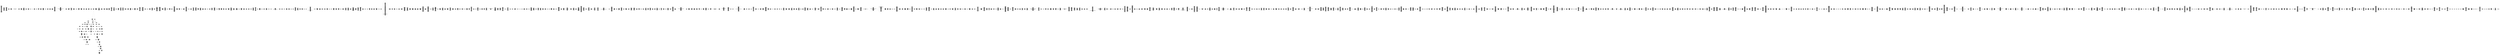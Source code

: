 digraph{
1526[label="0x5f6:JUMPDEST
0x5f7:PUSH1 0x5
0x5f9:DUP1
0x5fa:SLOAD
0x5fb:PUSH1 0x1
0x5fd:PUSH1 0x1
0x5ff:PUSH1 0xa0
0x601:SHL
0x602:SUB
0x603:NOT
0x604:SWAP1
0x605:DUP2
0x606:AND
0x607:PUSH1 0x1
0x609:PUSH1 0x1
0x60b:PUSH1 0xa0
0x60d:SHL
0x60e:SUB
0x60f:SWAP4
0x610:DUP5
0x611:AND
0x612:OR
0x613:SWAP1
0x614:SWAP2
0x615:SSTORE
0x616:PUSH1 0x6
0x618:DUP1
0x619:SLOAD
0x61a:SWAP1
0x61b:SWAP2
0x61c:AND
0x61d:SWAP2
0x61e:DUP7
0x61f:AND
0x620:SWAP2
0x621:SWAP1
0x622:SWAP2
0x623:OR
0x624:SWAP1
0x625:SSTORE
0x626:DUP1
0x627:MLOAD
0x628:PUSH1 0x0
0x62a:SWAP1
0x62b:PUSH8 0xffffffffffffffff
0x634:DUP2
0x635:GT
0x636:ISZERO
0x637:PUSH3 0x651
0x63b:JUMPI"]
10947[label="0x2ac3:JUMPDEST
0x2ac4:DUP2
0x2ac5:DUP2
0x2ac6:MSTORE
0x2ac7:DUP4
0x2ac8:DUP2
0x2ac9:ADD
0x2aca:SWAP1
0x2acb:DUP4
0x2acc:DUP6
0x2acd:ADD
0x2ace:DUP6
0x2acf:DUP5
0x2ad0:MUL
0x2ad1:DUP6
0x2ad2:ADD
0x2ad3:DUP7
0x2ad4:ADD
0x2ad5:DUP10
0x2ad6:LT
0x2ad7:ISZERO
0x2ad8:PUSH3 0x2ae0
0x2adc:JUMPI"]
16178[label="0x3f32:JUMPDEST
0x3f33:PUSH1 0x1
0x3f35:PUSH1 0x1
0x3f37:PUSH1 0xa0
0x3f39:SHL
0x3f3a:SUB
0x3f3b:SWAP1
0x3f3c:SWAP3
0x3f3d:AND
0x3f3e:PUSH1 0x20
0x3f40:SWAP3
0x3f41:DUP4
0x3f42:MUL
0x3f43:SWAP2
0x3f44:SWAP1
0x3f45:SWAP2
0x3f46:ADD
0x3f47:SWAP1
0x3f48:SWAP2
0x3f49:ADD
0x3f4a:MSTORE
0x3f4b:DUP1
0x3f4c:PUSH2 0xe40
0x3f4f:DUP2
0x3f50:PUSH2 0x1908
0x3f53:JUMP"]
16212[label="0x3f54:JUMPDEST
0x3f55:SWAP2
0x3f56:POP
0x3f57:POP
0x3f58:PUSH2 0xcf5
0x3f5b:JUMP"]
18215[label="0x4727:JUMPDEST
0x4728:PUSH1 0x0
0x472a:PUSH1 0x20
0x472c:DUP3
0x472d:DUP5
0x472e:SUB
0x472f:SLT
0x4730:ISZERO
0x4731:PUSH2 0x1624
0x4734:JUMPI"]
19142[label="0x4ac6:PUSH15 0xb60a9b1a9e641ee13e6964736f6c63
0x4ad6:NUMBER
0x4ad7:STOP"]
15252[label="0x3b94:JUMPDEST
0x3b95:SELFBALANCE
0x3b96:ISZERO
0x3b97:PUSH2 0xab4
0x3b9a:JUMPI"]
2934[label="0xb76:JUMPDEST
0xb77:PUSH1 0x60
0xb79:PUSH1 0x0
0xb7b:PUSH1 0x40
0xb7d:MLOAD
0xb7e:DUP1
0xb7f:PUSH1 0x20
0xb81:ADD
0xb82:PUSH3 0xb8c
0xb86:SWAP1
0xb87:PUSH3 0x26e1
0xb8b:JUMP"]
5463[label="0x1557:JUMPDEST
0x1558:PUSH1 0x0
0x155a:PUSH1 0x40
0x155c:MLOAD
0x155d:DUP1
0x155e:DUP4
0x155f:SUB
0x1560:DUP2
0x1561:PUSH1 0x0
0x1563:DUP8
0x1564:DUP1
0x1565:EXTCODESIZE
0x1566:ISZERO
0x1567:DUP1
0x1568:ISZERO
0x1569:PUSH3 0x1572
0x156d:JUMPI"]
13111[label="0x3337:JUMPDEST
0x3338:POP
0x3339:PUSH2 0x22c
0x333c:PUSH2 0xaca
0x333f:JUMP"]
13133[label="0x334d:JUMPDEST
0x334e:PUSH1 0x40
0x3350:MLOAD
0x3351:DUP1
0x3352:SWAP2
0x3353:SUB
0x3354:SWAP1
0x3355:RETURN"]
19160[label="0x4ad8:ADDMOD
0x4ad9:ADD
0x4ada:STOP"]
19163[label="0x4adb:CALLER"]
10980[label="0x2ae4:JUMPDEST
0x2ae5:DUP4
0x2ae6:DUP6
0x2ae7:LT
0x2ae8:ISZERO
0x2ae9:PUSH3 0x2b04
0x2aed:JUMPI"]
17906[label="0x45f2:DUP3
0x45f3:DUP4
0x45f4:REVERT"]
18257[label="0x4751:JUMPDEST
0x4752:SWAP2
0x4753:SWAP1
0x4754:SWAP2
0x4755:ADD
0x4756:SWAP3
0x4757:SWAP2
0x4758:POP
0x4759:POP
0x475a:JUMP"]
13120[label="0x3340:JUMPDEST
0x3341:PUSH1 0x40
0x3343:MLOAD
0x3344:PUSH2 0x239
0x3347:SWAP2
0x3348:SWAP1
0x3349:PUSH2 0x1647
0x334c:JUMP"]
16220[label="0x3f5c:JUMPDEST
0x3f5d:POP
0x3f5e:DUP2
0x3f5f:MLOAD
0x3f60:PUSH2 0xe5c
0x3f63:SWAP1
0x3f64:PUSH1 0x2
0x3f66:SWAP1
0x3f67:PUSH1 0x20
0x3f69:DUP6
0x3f6a:ADD
0x3f6b:SWAP1
0x3f6c:PUSH2 0x1366
0x3f6f:JUMP"]
17190[label="0x4326:JUMPDEST
0x4327:SWAP1
0x4328:POP"]
13142[label="0x3356:JUMPDEST
0x3357:CALLVALUE
0x3358:DUP1
0x3359:ISZERO
0x335a:PUSH2 0x24e
0x335d:JUMPI"]
1967[label="0x7af:JUMPDEST
0x7b0:POP
0x7b1:GAS
0x7b2:STATICCALL
0x7b3:ISZERO
0x7b4:DUP1
0x7b5:ISZERO
0x7b6:PUSH3 0x7c4
0x7ba:JUMPI"]
15304[label="0x3bc8:JUMPDEST
0x3bc9:POP
0x3bca:POP
0x3bcb:POP
0x3bcc:DUP1
0x3bcd:DUP1
0x3bce:PUSH2 0xac2
0x3bd1:SWAP1
0x3bd2:PUSH2 0x1908
0x3bd5:JUMP"]
2956[label="0xb8c:JUMPDEST
0xb8d:PUSH1 0x20
0xb8f:DUP3
0xb90:ADD
0xb91:DUP2
0xb92:SUB
0xb93:DUP3
0xb94:MSTORE
0xb95:PUSH1 0x1f
0xb97:NOT
0xb98:PUSH1 0x1f
0xb9a:DUP3
0xb9b:ADD
0xb9c:AND
0xb9d:PUSH1 0x40
0xb9f:MSTORE
0xba0:POP
0xba1:SWAP1
0xba2:POP
0xba3:DUP1
0xba4:DUP6
0xba5:DUP6
0xba6:DUP6
0xba7:PUSH1 0x40
0xba9:MLOAD
0xbaa:PUSH1 0x20
0xbac:ADD
0xbad:PUSH3 0xbba
0xbb1:SWAP4
0xbb2:SWAP3
0xbb3:SWAP2
0xbb4:SWAP1
0xbb5:PUSH3 0x2c73
0xbb9:JUMP"]
11829[label="0x2e35:JUMPDEST
0x2e36:PUSH1 0x20
0x2e38:DUP1
0x2e39:DUP3
0x2e3a:MSTORE
0x2e3b:PUSH1 0x2a
0x2e3d:SWAP1
0x2e3e:DUP3
0x2e3f:ADD
0x2e40:MSTORE
0x2e41:PUSH32 0x5361666545524332303a204552433230206f7065726174696f6e20646964206e
0x2e62:PUSH1 0x40
0x2e64:DUP3
0x2e65:ADD
0x2e66:MSTORE
0x2e67:PUSH10 0x1bdd081cdd58d8d95959
0x2e72:PUSH1 0xb2
0x2e74:SHL
0x2e75:PUSH1 0x60
0x2e77:DUP3
0x2e78:ADD
0x2e79:MSTORE
0x2e7a:PUSH1 0x80
0x2e7c:ADD
0x2e7d:SWAP1
0x2e7e:JUMP"]
18232[label="0x4738:JUMPDEST
0x4739:POP
0x473a:MLOAD
0x473b:SWAP2
0x473c:SWAP1
0x473d:POP
0x473e:JUMP"]
17887[label="0x45df:JUMPDEST
0x45e0:DUP3
0x45e1:CALLDATALOAD
0x45e2:PUSH8 0xffffffffffffffff
0x45eb:DUP2
0x45ec:GT
0x45ed:ISZERO
0x45ee:PUSH2 0x14e1
0x45f1:JUMPI"]
18267[label="0x475b:JUMPDEST
0x475c:PUSH1 0x1
0x475e:PUSH1 0x1
0x4760:PUSH1 0xa0
0x4762:SHL
0x4763:SUB
0x4764:SWAP2
0x4765:SWAP1
0x4766:SWAP2
0x4767:AND
0x4768:DUP2
0x4769:MSTORE
0x476a:PUSH1 0x20
0x476c:ADD
0x476d:SWAP1
0x476e:JUMP"]
15293[label="0x3bbd:RETURNDATASIZE
0x3bbe:PUSH1 0x0
0x3bc0:DUP1
0x3bc1:RETURNDATACOPY
0x3bc2:RETURNDATASIZE
0x3bc3:PUSH1 0x0
0x3bc5:REVERT"]
17147[label="0x42fb:JUMPDEST
0x42fc:PUSH2 0xbf3
0x42ff:JUMPI"]
18239[label="0x473f:JUMPDEST
0x4740:PUSH1 0x0
0x4742:DUP3
0x4743:MLOAD
0x4744:PUSH2 0x163d
0x4747:DUP2
0x4748:DUP5
0x4749:PUSH1 0x20
0x474b:DUP8
0x474c:ADD
0x474d:PUSH2 0x18dc
0x4750:JUMP"]
2512[label="0x9d0:PUSH4 0x4e487b71
0x9d5:PUSH1 0xe0
0x9d7:SHL
0x9d8:PUSH1 0x0
0x9da:MSTORE
0x9db:PUSH1 0x32
0x9dd:PUSH1 0x4
0x9df:MSTORE
0x9e0:PUSH1 0x24
0x9e2:PUSH1 0x0
0x9e4:REVERT"]
13163[label="0x336b:JUMPDEST
0x336c:CALLVALUE
0x336d:DUP1
0x336e:ISZERO
0x336f:PUSH2 0x263
0x3372:JUMPI"]
16680[label="0x4128:JUMPDEST
0x4129:POP
0x412a:GAS
0x412b:CALL
0x412c:ISZERO
0x412d:DUP1
0x412e:ISZERO
0x412f:PUSH2 0x1028
0x4132:JUMPI"]
10579[label="0x2953:JUMPDEST
0x2954:PUSH3 0x2961
0x2958:DUP9
0x2959:DUP3
0x295a:DUP10
0x295b:ADD
0x295c:PUSH3 0x2706
0x2960:JUMP"]
16751[label="0x416f:JUMPDEST
0x4170:DUP1
0x4171:ISZERO
0x4172:DUP1
0x4173:PUSH2 0x10e3
0x4176:JUMPI"]
10690[label="0x29c2:JUMPDEST
0x29c3:PUSH1 0x0
0x29c5:DUP1
0x29c6:PUSH1 0x0
0x29c8:DUP1
0x29c9:PUSH1 0x80
0x29cb:DUP6
0x29cc:DUP8
0x29cd:SUB
0x29ce:SLT
0x29cf:ISZERO
0x29d0:PUSH3 0x29d8
0x29d4:JUMPI"]
10690 -> 10709
10690 -> 10712
13610[label="0x352a:PUSH4 0x4e487b71
0x352f:PUSH1 0xe0
0x3531:SHL
0x3532:PUSH1 0x0
0x3534:MSTORE
0x3535:PUSH1 0x41
0x3537:PUSH1 0x4
0x3539:MSTORE
0x353a:PUSH1 0x24
0x353c:PUSH1 0x0
0x353e:REVERT"]
13582[label="0x350e:JUMPDEST
0x350f:POP
0x3510:POP
0x3511:POP
0x3512:POP
0x3513:POP
0x3514:SWAP1
0x3515:POP
0x3516:PUSH1 0x0
0x3518:DUP3
0x3519:MLOAD
0x351a:PUSH8 0xffffffffffffffff
0x3523:DUP2
0x3524:GT
0x3525:ISZERO
0x3526:PUSH2 0x42b
0x3529:JUMPI"]
6706[label="0x1a32:JUMPDEST
0x1a33:POP
0x1a34:GAS
0x1a35:CALL
0x1a36:ISZERO
0x1a37:DUP1
0x1a38:ISZERO
0x1a39:PUSH3 0x1a47
0x1a3d:JUMPI"]
16691[label="0x4133:RETURNDATASIZE
0x4134:PUSH1 0x0
0x4136:DUP1
0x4137:RETURNDATACOPY
0x4138:RETURNDATASIZE
0x4139:PUSH1 0x0
0x413b:REVERT"]
6813[label="0x1a9d:PUSH1 0x20
0x1a9f:MUL
0x1aa0:DUP3
0x1aa1:ADD
0x1aa2:SWAP2
0x1aa3:SWAP1
0x1aa4:PUSH1 0x0
0x1aa6:MSTORE
0x1aa7:PUSH1 0x20
0x1aa9:PUSH1 0x0
0x1aab:SHA3
0x1aac:SWAP1"]
10593[label="0x2961:JUMPDEST
0x2962:SWAP2
0x2963:POP
0x2964:POP
0x2965:SWAP3
0x2966:SWAP6
0x2967:POP
0x2968:SWAP3
0x2969:SWAP6
0x296a:SWAP1
0x296b:SWAP4
0x296c:POP
0x296d:JUMP"]
1988[label="0x7c4:JUMPDEST
0x7c5:POP
0x7c6:POP
0x7c7:POP
0x7c8:POP
0x7c9:PUSH1 0x40
0x7cb:MLOAD
0x7cc:RETURNDATASIZE
0x7cd:PUSH1 0x1f
0x7cf:NOT
0x7d0:PUSH1 0x1f
0x7d2:DUP3
0x7d3:ADD
0x7d4:AND
0x7d5:DUP3
0x7d6:ADD
0x7d7:DUP1
0x7d8:PUSH1 0x40
0x7da:MSTORE
0x7db:POP
0x7dc:DUP2
0x7dd:ADD
0x7de:SWAP1
0x7df:PUSH3 0x7ea
0x7e3:SWAP2
0x7e4:SWAP1
0x7e5:PUSH3 0x2877
0x7e9:JUMP"]
3002[label="0xbba:JUMPDEST
0xbbb:PUSH1 0x40
0xbbd:DUP1
0xbbe:MLOAD
0xbbf:PUSH1 0x1f
0xbc1:NOT
0xbc2:DUP2
0xbc3:DUP5
0xbc4:SUB
0xbc5:ADD
0xbc6:DUP2
0xbc7:MSTORE
0xbc8:SWAP1
0xbc9:DUP3
0xbca:SWAP1
0xbcb:MSTORE
0xbcc:PUSH3 0xbda
0xbd0:SWAP3
0xbd1:SWAP2
0xbd2:PUSH1 0x20
0xbd4:ADD
0xbd5:PUSH3 0x2c2c
0xbd9:JUMP"]
10976[label="0x2ae0:JUMPDEST
0x2ae1:DUP7
0x2ae2:SWAP5
0x2ae3:POP"]
2104[label="0x838:JUMPDEST
0x839:POP
0x83a:DUP2
0x83b:MLOAD
0x83c:PUSH3 0x84e
0x840:SWAP1
0x841:PUSH1 0x7
0x843:SWAP1
0x844:PUSH1 0x20
0x846:DUP6
0x847:ADD
0x848:SWAP1
0x849:PUSH3 0x2677
0x84d:JUMP"]
18287[label="0x476f:JUMPDEST
0x4770:PUSH1 0x1
0x4772:PUSH1 0x1
0x4774:PUSH1 0xa0
0x4776:SHL
0x4777:SUB
0x4778:SWAP3
0x4779:DUP4
0x477a:AND
0x477b:DUP2
0x477c:MSTORE
0x477d:SWAP2
0x477e:AND
0x477f:PUSH1 0x20
0x4781:DUP3
0x4782:ADD
0x4783:MSTORE
0x4784:PUSH1 0x40
0x4786:ADD
0x4787:SWAP1
0x4788:JUMP"]
2486[label="0x9b6:JUMPDEST
0x9b7:PUSH1 0x20
0x9b9:MUL
0x9ba:PUSH1 0x20
0x9bc:ADD
0x9bd:ADD
0x9be:DUP2
0x9bf:DUP2
0x9c0:MSTORE
0x9c1:POP
0x9c2:POP
0x9c3:DUP6
0x9c4:DUP2
0x9c5:PUSH1 0x1
0x9c7:DUP2
0x9c8:MLOAD
0x9c9:DUP2
0x9ca:LT
0x9cb:PUSH3 0x9e5
0x9cf:JUMPI"]
6718[label="0x1a3e:RETURNDATASIZE
0x1a3f:PUSH1 0x0
0x1a41:DUP1
0x1a42:RETURNDATACOPY
0x1a43:RETURNDATASIZE
0x1a44:PUSH1 0x0
0x1a46:REVERT"]
17909[label="0x45f5:JUMPDEST
0x45f6:DUP4
0x45f7:ADD
0x45f8:PUSH1 0x1f
0x45fa:DUP2
0x45fb:ADD
0x45fc:DUP6
0x45fd:SGT
0x45fe:PUSH2 0x14f1
0x4601:JUMPI"]
16240[label="0x3f70:JUMPDEST
0x3f71:POP
0x3f72:DUP1
0x3f73:MLOAD
0x3f74:PUSH2 0xe70
0x3f77:SWAP1
0x3f78:PUSH1 0x3
0x3f7a:SWAP1
0x3f7b:PUSH1 0x20
0x3f7d:DUP5
0x3f7e:ADD
0x3f7f:SWAP1
0x3f80:PUSH2 0x1366
0x3f83:JUMP"]
17922[label="0x4602:DUP3
0x4603:DUP4
0x4604:REVERT"]
17152[label="0x4300:PUSH1 0x40
0x4302:MLOAD
0x4303:PUSH3 0x461bcd
0x4307:PUSH1 0xe5
0x4309:SHL
0x430a:DUP2
0x430b:MSTORE
0x430c:PUSH1 0x4
0x430e:ADD
0x430f:PUSH2 0x6bf
0x4312:SWAP1
0x4313:PUSH2 0x17bb
0x4316:JUMP"]
2026[label="0x7ea:JUMPDEST
0x7eb:DUP3
0x7ec:DUP3
0x7ed:DUP2
0x7ee:MLOAD
0x7ef:DUP2
0x7f0:LT
0x7f1:PUSH3 0x80b
0x7f5:JUMPI"]
10606[label="0x296e:JUMPDEST
0x296f:PUSH1 0x0
0x2971:DUP1
0x2972:PUSH1 0x40
0x2974:DUP4
0x2975:DUP6
0x2976:SUB
0x2977:SLT
0x2978:ISZERO
0x2979:PUSH3 0x2981
0x297d:JUMPI"]
10606 -> 10625
10606 -> 10622
16700[label="0x413c:JUMPDEST
0x413d:POP
0x413e:POP
0x413f:POP
0x4140:POP
0x4141:PUSH1 0x40
0x4143:MLOAD
0x4144:RETURNDATASIZE
0x4145:PUSH1 0x1f
0x4147:NOT
0x4148:PUSH1 0x1f
0x414a:DUP3
0x414b:ADD
0x414c:AND
0x414d:DUP3
0x414e:ADD
0x414f:DUP1
0x4150:PUSH1 0x40
0x4152:MSTORE
0x4153:POP
0x4154:DUP2
0x4155:ADD
0x4156:SWAP1
0x4157:PUSH2 0xbf5
0x415a:SWAP2
0x415b:SWAP1
0x415c:PUSH2 0x1613
0x415f:JUMP"]
16759[label="0x4177:POP
0x4178:PUSH1 0x40
0x417a:MLOAD
0x417b:PUSH4 0x6eb1769f
0x4180:PUSH1 0xe1
0x4182:SHL
0x4183:DUP2
0x4184:MSTORE
0x4185:PUSH1 0x1
0x4187:PUSH1 0x1
0x4189:PUSH1 0xa0
0x418b:SHL
0x418c:SUB
0x418d:DUP5
0x418e:AND
0x418f:SWAP1
0x4190:PUSH4 0xdd62ed3e
0x4195:SWAP1
0x4196:PUSH2 0x1091
0x4199:SWAP1
0x419a:ADDRESS
0x419b:SWAP1
0x419c:DUP7
0x419d:SWAP1
0x419e:PUSH1 0x4
0x41a0:ADD
0x41a1:PUSH2 0x165b
0x41a4:JUMP"]
13154[label="0x3362:JUMPDEST
0x3363:POP
0x3364:PUSH2 0x22c
0x3367:PUSH2 0xad9
0x336a:JUMP"]
13171[label="0x3373:PUSH1 0x0
0x3375:DUP1
0x3376:REVERT"]
17175[label="0x4317:JUMPDEST
0x4318:PUSH1 0x60
0x431a:PUSH2 0x1212
0x431d:DUP5
0x431e:DUP5
0x431f:PUSH1 0x0
0x4321:DUP6
0x4322:PUSH2 0x121c
0x4325:JUMP"]
10990[label="0x2aee:DUP1
0x2aef:MLOAD
0x2af0:DUP4
0x2af1:MSTORE
0x2af2:PUSH1 0x1
0x2af4:SWAP5
0x2af5:SWAP1
0x2af6:SWAP5
0x2af7:ADD
0x2af8:SWAP4
0x2af9:SWAP2
0x2afa:DUP6
0x2afb:ADD
0x2afc:SWAP2
0x2afd:DUP6
0x2afe:ADD
0x2aff:PUSH3 0x2ae4
0x2b03:JUMP"]
17193[label="0x4329:JUMPDEST
0x432a:SWAP4
0x432b:SWAP3
0x432c:POP
0x432d:POP
0x432e:POP
0x432f:JUMP"]
6727[label="0x1a47:JUMPDEST
0x1a48:POP
0x1a49:POP
0x1a4a:POP
0x1a4b:POP
0x1a4c:PUSH1 0x40
0x1a4e:MLOAD
0x1a4f:RETURNDATASIZE
0x1a50:PUSH1 0x0
0x1a52:DUP3
0x1a53:RETURNDATACOPY
0x1a54:PUSH1 0x1f
0x1a56:RETURNDATASIZE
0x1a57:SWAP1
0x1a58:DUP2
0x1a59:ADD
0x1a5a:PUSH1 0x1f
0x1a5c:NOT
0x1a5d:AND
0x1a5e:DUP3
0x1a5f:ADD
0x1a60:PUSH1 0x40
0x1a62:MSTORE
0x1a63:PUSH3 0x1a71
0x1a67:SWAP2
0x1a68:SWAP1
0x1a69:DUP2
0x1a6a:ADD
0x1a6b:SWAP1
0x1a6c:PUSH3 0x2a77
0x1a70:JUMP"]
16260[label="0x3f84:JUMPDEST
0x3f85:POP
0x3f86:PUSH1 0x0
0x3f88:SLOAD
0x3f89:PUSH1 0x40
0x3f8b:MLOAD
0x3f8c:PUSH4 0x18533047
0x3f91:PUSH1 0xe3
0x3f93:SHL
0x3f94:DUP2
0x3f95:MSTORE
0x3f96:PUSH1 0x1
0x3f98:PUSH1 0x1
0x3f9a:PUSH1 0xa0
0x3f9c:SHL
0x3f9d:SUB
0x3f9e:SWAP1
0x3f9f:SWAP2
0x3fa0:AND
0x3fa1:SWAP1
0x3fa2:PUSH4 0xc2998238
0x3fa7:SWAP1
0x3fa8:PUSH2 0xea1
0x3fab:SWAP1
0x3fac:DUP7
0x3fad:SWAP1
0x3fae:PUSH1 0x4
0x3fb0:ADD
0x3fb1:PUSH2 0x168e
0x3fb4:JUMP"]
2565[label="0xa05:PUSH4 0x4e487b71
0xa0a:PUSH1 0xe0
0xa0c:SHL
0xa0d:PUSH1 0x0
0xa0f:MSTORE
0xa10:PUSH1 0x32
0xa12:PUSH1 0x4
0xa14:MSTORE
0xa15:PUSH1 0x24
0xa17:PUSH1 0x0
0xa19:REVERT"]
18313[label="0x4789:JUMPDEST
0x478a:PUSH1 0x1
0x478c:PUSH1 0x1
0x478e:PUSH1 0xa0
0x4790:SHL
0x4791:SUB
0x4792:SWAP3
0x4793:SWAP1
0x4794:SWAP3
0x4795:AND
0x4796:DUP3
0x4797:MSTORE
0x4798:PUSH1 0x20
0x479a:DUP3
0x479b:ADD
0x479c:MSTORE
0x479d:PUSH1 0x40
0x479f:ADD
0x47a0:SWAP1
0x47a1:JUMP"]
13190[label="0x3386:JUMPDEST
0x3387:PUSH2 0xafd
0x338a:JUMP"]
16736[label="0x4160:JUMPDEST
0x4161:PUSH1 0x1
0x4163:SLOAD
0x4164:PUSH1 0x1
0x4166:PUSH1 0x1
0x4168:PUSH1 0xa0
0x416a:SHL
0x416b:SUB
0x416c:AND
0x416d:DUP2
0x416e:JUMP"]
13672[label="0x3568:JUMPDEST
0x3569:POP
0x356a:SWAP1
0x356b:POP
0x356c:PUSH1 0x0"]
5402[label="0x151a:JUMPDEST
0x151b:PUSH1 0x1
0x151d:PUSH1 0x1
0x151f:PUSH1 0xa0
0x1521:SHL
0x1522:SUB
0x1523:SWAP3
0x1524:DUP4
0x1525:AND
0x1526:PUSH1 0x20
0x1528:SWAP2
0x1529:DUP3
0x152a:MUL
0x152b:SWAP3
0x152c:SWAP1
0x152d:SWAP3
0x152e:ADD
0x152f:ADD
0x1530:MSTORE
0x1531:PUSH1 0x40
0x1533:MLOAD
0x1534:PUSH4 0xbd5b853b
0x1539:PUSH1 0xe0
0x153b:SHL
0x153c:DUP2
0x153d:MSTORE
0x153e:SWAP1
0x153f:DUP5
0x1540:AND
0x1541:SWAP1
0x1542:PUSH4 0xbd5b853b
0x1547:SWAP1
0x1548:PUSH3 0x1557
0x154c:SWAP1
0x154d:DUP5
0x154e:SWAP1
0x154f:PUSH1 0x4
0x1551:ADD
0x1552:PUSH3 0x2d24
0x1556:JUMP"]
11024[label="0x2b10:JUMPDEST
0x2b11:PUSH1 0x0
0x2b13:PUSH1 0x20
0x2b15:DUP3
0x2b16:DUP5
0x2b17:SUB
0x2b18:SLT
0x2b19:ISZERO
0x2b1a:PUSH3 0x2b22
0x2b1e:JUMPI"]
11012[label="0x2b04:JUMPDEST
0x2b05:POP
0x2b06:SWAP8
0x2b07:SWAP7
0x2b08:POP
0x2b09:POP
0x2b0a:POP
0x2b0b:POP
0x2b0c:POP
0x2b0d:POP
0x2b0e:POP
0x2b0f:JUMP"]
15302[label="0x3bc6:JUMPDEST
0x3bc7:POP"]
17925[label="0x4605:JUMPDEST
0x4606:DUP1
0x4607:CALLDATALOAD
0x4608:PUSH2 0x1504
0x460b:PUSH2 0x14ff
0x460e:DUP3
0x460f:PUSH2 0x18b8
0x4612:JUMP"]
6769[label="0x1a71:JUMPDEST
0x1a72:POP
0x1a73:PUSH1 0x0
0x1a75:PUSH1 0x7
0x1a77:DUP1
0x1a78:SLOAD
0x1a79:DUP1
0x1a7a:PUSH1 0x20
0x1a7c:MUL
0x1a7d:PUSH1 0x20
0x1a7f:ADD
0x1a80:PUSH1 0x40
0x1a82:MLOAD
0x1a83:SWAP1
0x1a84:DUP2
0x1a85:ADD
0x1a86:PUSH1 0x40
0x1a88:MSTORE
0x1a89:DUP1
0x1a8a:SWAP3
0x1a8b:SWAP2
0x1a8c:SWAP1
0x1a8d:DUP2
0x1a8e:DUP2
0x1a8f:MSTORE
0x1a90:PUSH1 0x20
0x1a92:ADD
0x1a93:DUP3
0x1a94:DUP1
0x1a95:SLOAD
0x1a96:DUP1
0x1a97:ISZERO
0x1a98:PUSH3 0x1acc
0x1a9c:JUMPI"]
17939[label="0x4613:JUMPDEST
0x4614:PUSH2 0x1887
0x4617:JUMP"]
10622[label="0x297e:DUP2
0x297f:DUP3
0x2980:REVERT"]
11903[label="0x2e7f:JUMPDEST
0x2e80:SWAP1
0x2e81:DUP2
0x2e82:MSTORE
0x2e83:PUSH1 0x20
0x2e85:ADD
0x2e86:SWAP1
0x2e87:JUMP"]
17944[label="0x4618:JUMPDEST
0x4619:DUP2
0x461a:DUP2
0x461b:MSTORE
0x461c:DUP4
0x461d:DUP2
0x461e:ADD
0x461f:SWAP1
0x4620:DUP4
0x4621:DUP6
0x4622:ADD
0x4623:DUP6
0x4624:DUP5
0x4625:MUL
0x4626:DUP6
0x4627:ADD
0x4628:DUP7
0x4629:ADD
0x462a:DUP10
0x462b:LT
0x462c:ISZERO
0x462d:PUSH2 0x1520
0x4630:JUMPI"]
18426[label="0x47fa:JUMPDEST
0x47fb:PUSH1 0x0
0x47fd:PUSH1 0x20
0x47ff:DUP3
0x4800:MSTORE
0x4801:DUP3
0x4802:MLOAD
0x4803:DUP1
0x4804:PUSH1 0x20
0x4806:DUP5
0x4807:ADD
0x4808:MSTORE
0x4809:PUSH2 0x1705
0x480c:DUP2
0x480d:PUSH1 0x40
0x480f:DUP6
0x4810:ADD
0x4811:PUSH1 0x20
0x4813:DUP8
0x4814:ADD
0x4815:PUSH2 0x18dc
0x4818:JUMP"]
15326[label="0x3bde:JUMPDEST
0x3bdf:PUSH1 0x0
0x3be1:SLOAD
0x3be2:PUSH1 0x1
0x3be4:PUSH1 0x1
0x3be6:PUSH1 0xa0
0x3be8:SHL
0x3be9:SUB
0x3bea:AND
0x3beb:DUP2
0x3bec:JUMP"]
16309[label="0x3fb5:JUMPDEST
0x3fb6:PUSH1 0x0
0x3fb8:PUSH1 0x40
0x3fba:MLOAD
0x3fbb:DUP1
0x3fbc:DUP4
0x3fbd:SUB
0x3fbe:DUP2
0x3fbf:PUSH1 0x0
0x3fc1:DUP8
0x3fc2:DUP1
0x3fc3:EXTCODESIZE
0x3fc4:ISZERO
0x3fc5:DUP1
0x3fc6:ISZERO
0x3fc7:PUSH2 0xebb
0x3fca:JUMPI"]
13175[label="0x3377:JUMPDEST
0x3378:POP
0x3379:PUSH2 0x1e6
0x337c:PUSH2 0x272
0x337f:CALLDATASIZE
0x3380:PUSH1 0x4
0x3382:PUSH2 0x148e
0x3385:JUMP"]
13195[label="0x338b:JUMPDEST
0x338c:CALLVALUE
0x338d:DUP1
0x338e:ISZERO
0x338f:PUSH2 0x283
0x3392:JUMPI"]
5486[label="0x156e:PUSH1 0x0
0x1570:DUP1
0x1571:REVERT"]
15318[label="0x3bd6:JUMPDEST
0x3bd7:SWAP2
0x3bd8:POP
0x3bd9:POP
0x3bda:PUSH2 0x871
0x3bdd:JUMP"]
3034[label="0xbda:JUMPDEST
0xbdb:PUSH1 0x40
0xbdd:MLOAD
0xbde:PUSH1 0x20
0xbe0:DUP2
0xbe1:DUP4
0xbe2:SUB
0xbe3:SUB
0xbe4:DUP2
0xbe5:MSTORE
0xbe6:SWAP1
0xbe7:PUSH1 0x40
0xbe9:MSTORE
0xbea:SWAP2
0xbeb:POP
0xbec:POP"]
11912[label="0x2e88:JUMPDEST
0x2e89:PUSH1 0x40
0x2e8b:MLOAD
0x2e8c:PUSH1 0x1f
0x2e8e:DUP3
0x2e8f:ADD
0x2e90:PUSH1 0x1f
0x2e92:NOT
0x2e93:AND
0x2e94:DUP2
0x2e95:ADD
0x2e96:PUSH8 0xffffffffffffffff
0x2e9f:DUP2
0x2ea0:GT
0x2ea1:DUP3
0x2ea2:DUP3
0x2ea3:LT
0x2ea4:OR
0x2ea5:ISZERO
0x2ea6:PUSH3 0x2eb4
0x2eaa:JUMPI"]
13203[label="0x3393:PUSH1 0x0
0x3395:DUP1
0x3396:REVERT"]
2533[label="0x9e5:JUMPDEST
0x9e6:PUSH1 0x20
0x9e8:MUL
0x9e9:PUSH1 0x20
0x9eb:ADD
0x9ec:ADD
0x9ed:DUP2
0x9ee:DUP2
0x9ef:MSTORE
0x9f0:POP
0x9f1:POP
0x9f2:PUSH3 0xafa
0x9f6:JUMP"]
10625[label="0x2981:JUMPDEST
0x2982:DUP3
0x2983:CALLDATALOAD
0x2984:PUSH3 0x298e
0x2988:DUP2
0x2989:PUSH3 0x2fd4
0x298d:JUMP"]
10625 -> 12244
15377[label="0x3c11:JUMPDEST
0x3c12:CALLER
0x3c13:PUSH1 0x1
0x3c15:PUSH1 0x1
0x3c17:PUSH1 0xa0
0x3c19:SHL
0x3c1a:SUB
0x3c1b:PUSH32 0x0
0x3c3c:AND
0x3c3d:EQ
0x3c3e:PUSH2 0xb32
0x3c41:JUMPI"]
2551[label="0x9f7:JUMPDEST
0x9f8:DUP7
0x9f9:DUP3
0x9fa:PUSH1 0x0
0x9fc:DUP2
0x9fd:MLOAD
0x9fe:DUP2
0x9ff:LT
0xa00:PUSH3 0xa1a
0xa04:JUMPI"]
17976[label="0x4638:JUMPDEST
0x4639:DUP4
0x463a:DUP6
0x463b:LT
0x463c:ISZERO
0x463d:PUSH2 0x154b
0x4640:JUMPI"]
2038[label="0x7f6:PUSH4 0x4e487b71
0x7fb:PUSH1 0xe0
0x7fd:SHL
0x7fe:PUSH1 0x0
0x800:MSTORE
0x801:PUSH1 0x32
0x803:PUSH1 0x4
0x805:MSTORE
0x806:PUSH1 0x24
0x808:PUSH1 0x0
0x80a:REVERT"]
13631[label="0x353f:JUMPDEST
0x3540:PUSH1 0x40
0x3542:MLOAD
0x3543:SWAP1
0x3544:DUP1
0x3545:DUP3
0x3546:MSTORE
0x3547:DUP1
0x3548:PUSH1 0x20
0x354a:MUL
0x354b:PUSH1 0x20
0x354d:ADD
0x354e:DUP3
0x354f:ADD
0x3550:PUSH1 0x40
0x3552:MSTORE
0x3553:DUP1
0x3554:ISZERO
0x3555:PUSH2 0x454
0x3558:JUMPI"]
1659[label="0x67b:JUMPDEST
0x67c:POP
0x67d:SWAP1
0x67e:POP
0x67f:PUSH1 0x0
0x681:DUP3
0x682:MLOAD
0x683:PUSH8 0xffffffffffffffff
0x68c:DUP2
0x68d:GT
0x68e:ISZERO
0x68f:PUSH3 0x6a9
0x693:JUMPI"]
10638[label="0x298e:JUMPDEST
0x298f:SWAP2
0x2990:POP
0x2991:PUSH1 0x20
0x2993:DUP4
0x2994:ADD
0x2995:CALLDATALOAD
0x2996:PUSH8 0xffffffffffffffff
0x299f:DUP2
0x29a0:GT
0x29a1:ISZERO
0x29a2:PUSH3 0x29aa
0x29a6:JUMPI"]
17969[label="0x4631:DUP7
0x4632:DUP8
0x4633:REVERT"]
17211[label="0x433b:PUSH1 0x40
0x433d:MLOAD
0x433e:PUSH3 0x461bcd
0x4342:PUSH1 0xe5
0x4344:SHL
0x4345:DUP2
0x4346:MSTORE
0x4347:PUSH1 0x4
0x4349:ADD
0x434a:PUSH2 0x6bf
0x434d:SWAP1
0x434e:PUSH2 0x1719
0x4351:JUMP"]
17200[label="0x4330:JUMPDEST
0x4331:PUSH1 0x60
0x4333:DUP3
0x4334:SELFBALANCE
0x4335:LT
0x4336:ISZERO
0x4337:PUSH2 0x123e
0x433a:JUMPI"]
18366[label="0x47be:JUMPDEST
0x47bf:DUP2
0x47c0:DUP2
0x47c1:LT
0x47c2:ISZERO
0x47c3:PUSH2 0x16cf
0x47c6:JUMPI"]
13216[label="0x33a0:JUMPDEST
0x33a1:CALLVALUE
0x33a2:DUP1
0x33a3:ISZERO
0x33a4:PUSH2 0x298
0x33a7:JUMPI"]
15341[label="0x3bed:JUMPDEST
0x3bee:PUSH32 0x0
0x3c0f:DUP2
0x3c10:JUMP"]
1617[label="0x651:JUMPDEST
0x652:PUSH1 0x40
0x654:MLOAD
0x655:SWAP1
0x656:DUP1
0x657:DUP3
0x658:MSTORE
0x659:DUP1
0x65a:PUSH1 0x20
0x65c:MUL
0x65d:PUSH1 0x20
0x65f:ADD
0x660:DUP3
0x661:ADD
0x662:PUSH1 0x40
0x664:MSTORE
0x665:DUP1
0x666:ISZERO
0x667:PUSH3 0x67b
0x66b:JUMPI"]
2059[label="0x80b:JUMPDEST
0x80c:PUSH1 0x1
0x80e:PUSH1 0x1
0x810:PUSH1 0xa0
0x812:SHL
0x813:SUB
0x814:SWAP1
0x815:SWAP3
0x816:AND
0x817:PUSH1 0x20
0x819:SWAP3
0x81a:DUP4
0x81b:MUL
0x81c:SWAP2
0x81d:SWAP1
0x81e:SWAP2
0x81f:ADD
0x820:SWAP1
0x821:SWAP2
0x822:ADD
0x823:MSTORE
0x824:DUP1
0x825:PUSH3 0x82f
0x829:DUP2
0x82a:PUSH3 0x2f8a
0x82e:JUMP"]
10663[label="0x29a7:DUP2
0x29a8:DUP3
0x29a9:REVERT"]
13657[label="0x3559:DUP2
0x355a:PUSH1 0x20
0x355c:ADD
0x355d:PUSH1 0x20
0x355f:DUP3
0x3560:MUL
0x3561:DUP1
0x3562:CALLDATASIZE
0x3563:DUP4
0x3564:CALLDATACOPY
0x3565:ADD
0x3566:SWAP1
0x3567:POP"]
11039[label="0x2b1f:DUP1
0x2b20:DUP2
0x2b21:REVERT"]
13207[label="0x3397:JUMPDEST
0x3398:POP
0x3399:PUSH2 0x22c
0x339c:PUSH2 0xbf9
0x339f:JUMP"]
1644[label="0x66c:DUP2
0x66d:PUSH1 0x20
0x66f:ADD
0x670:PUSH1 0x20
0x672:DUP3
0x673:MUL
0x674:DUP1
0x675:CALLDATASIZE
0x676:DUP4
0x677:CALLDATACOPY
0x678:ADD
0x679:SWAP1
0x67a:POP"]
12016[label="0x2ef0:PUSH3 0x2ef9
0x2ef4:PUSH3 0x2fa8
0x2ef8:JUMP"]
13224[label="0x33a8:PUSH1 0x0
0x33aa:DUP1
0x33ab:REVERT"]
3090[label="0xc12:JUMPDEST
0xc13:PUSH1 0x0
0xc15:CALLER
0xc16:PUSH1 0x1
0xc18:PUSH1 0x1
0xc1a:PUSH1 0xa0
0xc1c:SHL
0xc1d:SUB
0xc1e:PUSH32 0x6162759edad730152f0df8115c698a42e666157f
0xc3f:AND
0xc40:EQ
0xc41:PUSH3 0xc4a
0xc45:JUMPI"]
17234[label="0x4352:JUMPDEST
0x4353:PUSH2 0x1247
0x4356:DUP6
0x4357:PUSH2 0x12dc
0x435a:JUMP"]
2095[label="0x82f:JUMPDEST
0x830:SWAP2
0x831:POP
0x832:POP
0x833:PUSH3 0x6d9
0x837:JUMP"]
13243[label="0x33bb:JUMPDEST
0x33bc:PUSH2 0xc11
0x33bf:JUMP"]
11042[label="0x2b22:JUMPDEST
0x2b23:DUP2
0x2b24:MLOAD
0x2b25:DUP1
0x2b26:ISZERO
0x2b27:ISZERO
0x2b28:DUP2
0x2b29:EQ
0x2b2a:PUSH3 0xbed
0x2b2e:JUMPI"]
10666[label="0x29aa:JUMPDEST
0x29ab:PUSH3 0x29b8
0x29af:DUP6
0x29b0:DUP3
0x29b1:DUP7
0x29b2:ADD
0x29b3:PUSH3 0x27e6
0x29b7:JUMP"]
11055[label="0x2b2f:DUP2
0x2b30:DUP3
0x2b31:REVERT"]
17972[label="0x4634:JUMPDEST
0x4635:DUP7
0x4636:SWAP5
0x4637:POP"]
10709[label="0x29d5:DUP4
0x29d6:DUP5
0x29d7:REVERT"]
18338[label="0x47a2:JUMPDEST
0x47a3:PUSH1 0x20
0x47a5:DUP1
0x47a6:DUP3
0x47a7:MSTORE
0x47a8:DUP3
0x47a9:MLOAD
0x47aa:DUP3
0x47ab:DUP3
0x47ac:ADD
0x47ad:DUP2
0x47ae:SWAP1
0x47af:MSTORE
0x47b0:PUSH1 0x0
0x47b2:SWAP2
0x47b3:SWAP1
0x47b4:DUP5
0x47b5:DUP3
0x47b6:ADD
0x47b7:SWAP1
0x47b8:PUSH1 0x40
0x47ba:DUP6
0x47bb:ADD
0x47bc:SWAP1
0x47bd:DUP5"]
16805[label="0x41a5:JUMPDEST
0x41a6:PUSH1 0x20
0x41a8:PUSH1 0x40
0x41aa:MLOAD
0x41ab:DUP1
0x41ac:DUP4
0x41ad:SUB
0x41ae:DUP2
0x41af:DUP7
0x41b0:DUP1
0x41b1:EXTCODESIZE
0x41b2:ISZERO
0x41b3:DUP1
0x41b4:ISZERO
0x41b5:PUSH2 0x10a9
0x41b8:JUMPI"]
11964[label="0x2ebc:JUMPDEST
0x2ebd:PUSH1 0x0
0x2ebf:PUSH8 0xffffffffffffffff
0x2ec8:DUP3
0x2ec9:GT
0x2eca:ISZERO
0x2ecb:PUSH3 0x2ed9
0x2ecf:JUMPI"]
11964 -> 11984
11964 -> 11993
11956[label="0x2eb4:JUMPDEST
0x2eb5:PUSH1 0x40
0x2eb7:MSTORE
0x2eb8:SWAP2
0x2eb9:SWAP1
0x2eba:POP
0x2ebb:JUMP"]
10680[label="0x29b8:JUMPDEST
0x29b9:SWAP2
0x29ba:POP
0x29bb:POP
0x29bc:SWAP3
0x29bd:POP
0x29be:SWAP3
0x29bf:SWAP1
0x29c0:POP
0x29c1:JUMP"]
18042[label="0x467a:DUP2
0x467b:DUP3
0x467c:REVERT"]
15426[label="0x3c42:PUSH1 0x0
0x3c44:DUP1
0x3c45:REVERT"]
2586[label="0xa1a:JUMPDEST
0xa1b:PUSH1 0x20
0xa1d:MUL
0xa1e:PUSH1 0x20
0xa20:ADD
0xa21:ADD
0xa22:SWAP1
0xa23:PUSH1 0x1
0xa25:PUSH1 0x1
0xa27:PUSH1 0xa0
0xa29:SHL
0xa2a:SUB
0xa2b:AND
0xa2c:SWAP1
0xa2d:DUP2
0xa2e:PUSH1 0x1
0xa30:PUSH1 0x1
0xa32:PUSH1 0xa0
0xa34:SHL
0xa35:SUB
0xa36:AND
0xa37:DUP2
0xa38:MSTORE
0xa39:POP
0xa3a:POP
0xa3b:PUSH20 0xc02aaa39b223fe8d0a0e5c4f27ead9083c756cc2
0xa50:DUP3
0xa51:PUSH1 0x1
0xa53:DUP2
0xa54:MLOAD
0xa55:DUP2
0xa56:LT
0xa57:PUSH3 0xa71
0xa5b:JUMPI"]
17243[label="0x435b:JUMPDEST
0x435c:PUSH2 0x1263
0x435f:JUMPI"]
2719[label="0xa9f:PUSH4 0x4e487b71
0xaa4:PUSH1 0xe0
0xaa6:SHL
0xaa7:PUSH1 0x0
0xaa9:MSTORE
0xaaa:PUSH1 0x32
0xaac:PUSH1 0x4
0xaae:MSTORE
0xaaf:PUSH1 0x24
0xab1:PUSH1 0x0
0xab3:REVERT"]
13228[label="0x33ac:JUMPDEST
0x33ad:POP
0x33ae:PUSH2 0x1e6
0x33b1:PUSH2 0x2a7
0x33b4:CALLDATASIZE
0x33b5:PUSH1 0x4
0x33b7:PUSH2 0x14b9
0x33ba:JUMP"]
3075[label="0xc03:JUMPDEST
0xc04:PUSH1 0x5
0xc06:SLOAD
0xc07:PUSH1 0x1
0xc09:PUSH1 0x1
0xc0b:PUSH1 0xa0
0xc0d:SHL
0xc0e:SUB
0xc0f:AND
0xc10:DUP2
0xc11:JUMP"]
13248[label="0x33c0:JUMPDEST
0x33c1:CALLVALUE
0x33c2:DUP1
0x33c3:ISZERO
0x33c4:PUSH2 0x2b8
0x33c7:JUMPI"]
17985[label="0x4641:DUP1
0x4642:CALLDATALOAD
0x4643:PUSH2 0x1537
0x4646:DUP2
0x4647:PUSH2 0x1945
0x464a:JUMP"]
3060[label="0xbf4:JUMPDEST
0xbf5:PUSH1 0x4
0xbf7:SLOAD
0xbf8:PUSH1 0x1
0xbfa:PUSH1 0x1
0xbfc:PUSH1 0xa0
0xbfe:SHL
0xbff:SUB
0xc00:AND
0xc01:DUP2
0xc02:JUMP"]
11058[label="0x2b32:JUMPDEST
0x2b33:PUSH1 0x0
0x2b35:PUSH1 0x20
0x2b37:DUP3
0x2b38:DUP5
0x2b39:SUB
0x2b3a:SLT
0x2b3b:ISZERO
0x2b3c:PUSH3 0x2b44
0x2b40:JUMPI"]
11101[label="0x2b5d:DUP1
0x2b5e:DUP2
0x2b5f:REVERT"]
11984[label="0x2ed0:PUSH3 0x2ed9
0x2ed4:PUSH3 0x2fbe
0x2ed8:JUMP"]
11984 -> 12222
13256[label="0x33c8:PUSH1 0x0
0x33ca:DUP1
0x33cb:REVERT"]
17248[label="0x4360:PUSH1 0x40
0x4362:MLOAD
0x4363:PUSH3 0x461bcd
0x4367:PUSH1 0xe5
0x4369:SHL
0x436a:DUP2
0x436b:MSTORE
0x436c:PUSH1 0x4
0x436e:ADD
0x436f:PUSH2 0x6bf
0x4372:SWAP1
0x4373:PUSH2 0x1784
0x4376:JUMP"]
15430[label="0x3c46:JUMPDEST
0x3c47:PUSH1 0x1
0x3c49:PUSH1 0x1
0x3c4b:PUSH1 0xa0
0x3c4d:SHL
0x3c4e:SUB
0x3c4f:DUP3
0x3c50:AND
0x3c51:PUSH2 0xb73
0x3c54:JUMPI"]
18027[label="0x466b:JUMPDEST
0x466c:PUSH1 0x0
0x466e:PUSH1 0x20
0x4670:DUP1
0x4671:DUP4
0x4672:DUP6
0x4673:SUB
0x4674:SLT
0x4675:ISZERO
0x4676:PUSH2 0x1569
0x4679:JUMPI"]
11073[label="0x2b41:DUP1
0x2b42:DUP2
0x2b43:REVERT"]
15480[label="0x3c78:RETURNDATASIZE
0x3c79:PUSH1 0x0
0x3c7b:DUP1
0x3c7c:RETURNDATACOPY
0x3c7d:RETURNDATASIZE
0x3c7e:PUSH1 0x0
0x3c80:REVERT"]
17995[label="0x464b:JUMPDEST
0x464c:DUP4
0x464d:MSTORE
0x464e:PUSH1 0x1
0x4650:SWAP5
0x4651:SWAP1
0x4652:SWAP5
0x4653:ADD
0x4654:SWAP4
0x4655:SWAP2
0x4656:DUP6
0x4657:ADD
0x4658:SWAP2
0x4659:DUP6
0x465a:ADD
0x465b:PUSH2 0x1524
0x465e:JUMP"]
17271[label="0x4377:JUMPDEST
0x4378:PUSH1 0x0
0x437a:DUP1
0x437b:DUP7
0x437c:PUSH1 0x1
0x437e:PUSH1 0x1
0x4380:PUSH1 0xa0
0x4382:SHL
0x4383:SUB
0x4384:AND
0x4385:DUP6
0x4386:DUP8
0x4387:PUSH1 0x40
0x4389:MLOAD
0x438a:PUSH2 0x127f
0x438d:SWAP2
0x438e:SWAP1
0x438f:PUSH2 0x162b
0x4392:JUMP"]
13678[label="0x356e:JUMPDEST
0x356f:DUP4
0x3570:MLOAD
0x3571:DUP2
0x3572:LT
0x3573:ISZERO
0x3574:PUSH2 0x70c
0x3577:JUMPI"]
17327[label="0x43af:PUSH1 0x40
0x43b1:MLOAD
0x43b2:SWAP2
0x43b3:POP
0x43b4:PUSH1 0x1f
0x43b6:NOT
0x43b7:PUSH1 0x3f
0x43b9:RETURNDATASIZE
0x43ba:ADD
0x43bb:AND
0x43bc:DUP3
0x43bd:ADD
0x43be:PUSH1 0x40
0x43c0:MSTORE
0x43c1:RETURNDATASIZE
0x43c2:DUP3
0x43c3:MSTORE
0x43c4:RETURNDATASIZE
0x43c5:PUSH1 0x0
0x43c7:PUSH1 0x20
0x43c9:DUP5
0x43ca:ADD
0x43cb:RETURNDATACOPY
0x43cc:PUSH2 0x12c1
0x43cf:JUMP"]
2126[label="0x84e:JUMPDEST
0x84f:POP
0x850:DUP1
0x851:MLOAD
0x852:PUSH3 0x864
0x856:SWAP1
0x857:PUSH1 0x8
0x859:SWAP1
0x85a:PUSH1 0x20
0x85c:DUP5
0x85d:ADD
0x85e:SWAP1
0x85f:PUSH3 0x2677
0x863:JUMP"]
6829[label="0x1aad:JUMPDEST
0x1aae:DUP2
0x1aaf:SLOAD
0x1ab0:PUSH1 0x1
0x1ab2:PUSH1 0x1
0x1ab4:PUSH1 0xa0
0x1ab6:SHL
0x1ab7:SUB
0x1ab8:AND
0x1ab9:DUP2
0x1aba:MSTORE
0x1abb:PUSH1 0x1
0x1abd:SWAP1
0x1abe:SWAP2
0x1abf:ADD
0x1ac0:SWAP1
0x1ac1:PUSH1 0x20
0x1ac3:ADD
0x1ac4:DUP1
0x1ac5:DUP4
0x1ac6:GT
0x1ac7:PUSH3 0x1aad
0x1acb:JUMPI"]
15445[label="0x3c55:PUSH1 0x40
0x3c57:MLOAD
0x3c58:CALLER
0x3c59:SWAP1
0x3c5a:DUP3
0x3c5b:ISZERO
0x3c5c:PUSH2 0x8fc
0x3c5f:MUL
0x3c60:SWAP1
0x3c61:DUP4
0x3c62:SWAP1
0x3c63:PUSH1 0x0
0x3c65:DUP2
0x3c66:DUP2
0x3c67:DUP2
0x3c68:DUP6
0x3c69:DUP9
0x3c6a:DUP9
0x3c6b:CALL
0x3c6c:SWAP4
0x3c6d:POP
0x3c6e:POP
0x3c6f:POP
0x3c70:POP
0x3c71:ISZERO
0x3c72:DUP1
0x3c73:ISZERO
0x3c74:PUSH2 0xb6d
0x3c77:JUMPI"]
5490[label="0x1572:JUMPDEST
0x1573:POP
0x1574:GAS
0x1575:CALL
0x1576:ISZERO
0x1577:DUP1
0x1578:ISZERO
0x1579:PUSH3 0x1587
0x157d:JUMPI"]
13275[label="0x33db:JUMPDEST
0x33dc:PUSH2 0xef7
0x33df:JUMP"]
5571[label="0x15c3:PUSH1 0x0
0x15c5:DUP1
0x15c6:REVERT"]
18015[label="0x465f:JUMPDEST
0x4660:POP
0x4661:SWAP8
0x4662:SWAP7
0x4663:POP
0x4664:POP
0x4665:POP
0x4666:POP
0x4667:POP
0x4668:POP
0x4669:POP
0x466a:JUMP"]
11993[label="0x2ed9:JUMPDEST
0x2eda:POP
0x2edb:PUSH1 0x20
0x2edd:SWAP1
0x2ede:DUP2
0x2edf:MUL
0x2ee0:ADD
0x2ee1:SWAP1
0x2ee2:JUMP"]
13688[label="0x3578:PUSH1 0x0
0x357a:DUP4
0x357b:DUP3
0x357c:DUP2
0x357d:MLOAD
0x357e:DUP2
0x357f:LT
0x3580:PUSH2 0x485
0x3583:JUMPI"]
16335[label="0x3fcf:JUMPDEST
0x3fd0:POP
0x3fd1:GAS
0x3fd2:CALL
0x3fd3:ISZERO
0x3fd4:DUP1
0x3fd5:ISZERO
0x3fd6:PUSH2 0xecf
0x3fd9:JUMPI"]
1684[label="0x694:PUSH4 0x4e487b71
0x699:PUSH1 0xe0
0x69b:SHL
0x69c:PUSH1 0x0
0x69e:MSTORE
0x69f:PUSH1 0x41
0x6a1:PUSH1 0x4
0x6a3:MSTORE
0x6a4:PUSH1 0x24
0x6a6:PUSH1 0x0
0x6a8:REVERT"]
16446[label="0x403e:PUSH1 0x0
0x4040:DUP1
0x4041:REVERT"]
1747[label="0x6d3:JUMPDEST
0x6d4:POP
0x6d5:SWAP1
0x6d6:POP
0x6d7:PUSH1 0x0"]
2148[label="0x864:JUMPDEST
0x865:POP
0x866:PUSH1 0x1
0x868:DUP1
0x869:SLOAD
0x86a:PUSH1 0x1
0x86c:PUSH1 0x1
0x86e:PUSH1 0xa0
0x870:SHL
0x871:SUB
0x872:NOT
0x873:AND
0x874:PUSH1 0x1
0x876:PUSH1 0x1
0x878:PUSH1 0xa0
0x87a:SHL
0x87b:SUB
0x87c:DUP8
0x87d:AND
0x87e:OR
0x87f:SWAP1
0x880:SSTORE
0x881:PUSH1 0x2
0x883:DUP5
0x884:DUP2
0x885:SSTORE
0x886:PUSH1 0x40
0x888:DUP1
0x889:MLOAD
0x88a:DUP3
0x88b:DUP2
0x88c:MSTORE
0x88d:PUSH1 0x60
0x88f:DUP2
0x890:ADD
0x891:DUP3
0x892:MSTORE
0x893:PUSH1 0x0
0x895:SWAP3
0x896:SWAP1
0x897:SWAP2
0x898:PUSH1 0x20
0x89a:DUP4
0x89b:ADD
0x89c:SWAP1
0x89d:DUP1
0x89e:CALLDATASIZE
0x89f:DUP4
0x8a0:CALLDATACOPY
0x8a1:POP
0x8a2:POP
0x8a3:PUSH1 0x40
0x8a5:DUP1
0x8a6:MLOAD
0x8a7:PUSH1 0x2
0x8a9:DUP1
0x8aa:DUP3
0x8ab:MSTORE
0x8ac:PUSH1 0x60
0x8ae:DUP3
0x8af:ADD
0x8b0:DUP4
0x8b1:MSTORE
0x8b2:SWAP4
0x8b3:SWAP5
0x8b4:POP
0x8b5:PUSH1 0x0
0x8b7:SWAP4
0x8b8:SWAP1
0x8b9:SWAP3
0x8ba:POP
0x8bb:SWAP1
0x8bc:PUSH1 0x20
0x8be:DUP4
0x8bf:ADD
0x8c0:SWAP1
0x8c1:DUP1
0x8c2:CALLDATASIZE
0x8c3:DUP4
0x8c4:CALLDATACOPY
0x8c5:ADD
0x8c6:SWAP1
0x8c7:POP
0x8c8:POP
0x8c9:SWAP1
0x8ca:POP
0x8cb:PUSH20 0xc02aaa39b223fe8d0a0e5c4f27ead9083c756cc2
0x8e0:PUSH1 0x1
0x8e2:PUSH1 0x1
0x8e4:PUSH1 0xa0
0x8e6:SHL
0x8e7:SUB
0x8e8:DUP9
0x8e9:AND
0x8ea:LT
0x8eb:PUSH3 0x9f7
0x8ef:JUMPI"]
5502[label="0x157e:RETURNDATASIZE
0x157f:PUSH1 0x0
0x1581:DUP1
0x1582:RETURNDATACOPY
0x1583:RETURNDATASIZE
0x1584:PUSH1 0x0
0x1586:REVERT"]
11076[label="0x2b44:JUMPDEST
0x2b45:POP
0x2b46:MLOAD
0x2b47:SWAP2
0x2b48:SWAP1
0x2b49:POP
0x2b4a:JUMP"]
12003[label="0x2ee3:JUMPDEST
0x2ee4:PUSH1 0x0
0x2ee6:DUP3
0x2ee7:NOT
0x2ee8:DUP3
0x2ee9:GT
0x2eea:ISZERO
0x2eeb:PUSH3 0x2ef9
0x2eef:JUMPI"]
16825[label="0x41b9:PUSH1 0x0
0x41bb:DUP1
0x41bc:REVERT"]
11148[label="0x2b8c:JUMPDEST
0x2b8d:DUP4
0x2b8e:DUP2
0x2b8f:LT
0x2b90:ISZERO
0x2b91:PUSH3 0x2bb3
0x2b95:JUMPI"]
16346[label="0x3fda:RETURNDATASIZE
0x3fdb:PUSH1 0x0
0x3fdd:DUP1
0x3fde:RETURNDATACOPY
0x3fdf:RETURNDATASIZE
0x3fe0:PUSH1 0x0
0x3fe2:REVERT"]
15495[label="0x3c87:JUMPDEST
0x3c88:PUSH1 0x40
0x3c8a:MLOAD
0x3c8b:PUSH4 0xa9059cbb
0x3c90:PUSH1 0xe0
0x3c92:SHL
0x3c93:DUP2
0x3c94:MSTORE
0x3c95:PUSH1 0x1
0x3c97:PUSH1 0x1
0x3c99:PUSH1 0xa0
0x3c9b:SHL
0x3c9c:SUB
0x3c9d:DUP4
0x3c9e:AND
0x3c9f:SWAP1
0x3ca0:PUSH4 0xa9059cbb
0x3ca5:SWAP1
0x3ca6:PUSH2 0xba1
0x3ca9:SWAP1
0x3caa:CALLER
0x3cab:SWAP1
0x3cac:DUP6
0x3cad:SWAP1
0x3cae:PUSH1 0x4
0x3cb0:ADD
0x3cb1:PUSH2 0x1675
0x3cb4:JUMP"]
17299[label="0x4393:JUMPDEST
0x4394:PUSH1 0x0
0x4396:PUSH1 0x40
0x4398:MLOAD
0x4399:DUP1
0x439a:DUP4
0x439b:SUB
0x439c:DUP2
0x439d:DUP6
0x439e:DUP8
0x439f:GAS
0x43a0:CALL
0x43a1:SWAP3
0x43a2:POP
0x43a3:POP
0x43a4:POP
0x43a5:RETURNDATASIZE
0x43a6:DUP1
0x43a7:PUSH1 0x0
0x43a9:DUP2
0x43aa:EQ
0x43ab:PUSH2 0x12bc
0x43ae:JUMPI"]
11083[label="0x2b4b:JUMPDEST
0x2b4c:PUSH1 0x0
0x2b4e:DUP1
0x2b4f:PUSH1 0x0
0x2b51:PUSH1 0x60
0x2b53:DUP5
0x2b54:DUP7
0x2b55:SUB
0x2b56:SLT
0x2b57:ISZERO
0x2b58:PUSH3 0x2b60
0x2b5c:JUMPI"]
13700[label="0x3584:PUSH4 0x4e487b71
0x3589:PUSH1 0xe0
0x358b:SHL
0x358c:PUSH1 0x0
0x358e:MSTORE
0x358f:PUSH1 0x32
0x3591:PUSH1 0x4
0x3593:MSTORE
0x3594:PUSH1 0x24
0x3596:PUSH1 0x0
0x3598:REVERT"]
6910[label="0x1afe:PUSH1 0x20
0x1b00:MUL
0x1b01:DUP3
0x1b02:ADD
0x1b03:SWAP2
0x1b04:SWAP1
0x1b05:PUSH1 0x0
0x1b07:MSTORE
0x1b08:PUSH1 0x20
0x1b0a:PUSH1 0x0
0x1b0c:SHA3
0x1b0d:SWAP1"]
13260[label="0x33cc:JUMPDEST
0x33cd:POP
0x33ce:PUSH2 0x2cc
0x33d1:PUSH2 0x2c7
0x33d4:CALLDATASIZE
0x33d5:PUSH1 0x4
0x33d7:PUSH2 0x13ec
0x33da:JUMP"]
13745[label="0x35b1:PUSH4 0x4e487b71
0x35b6:PUSH1 0xe0
0x35b8:SHL
0x35b9:PUSH1 0x0
0x35bb:MSTORE
0x35bc:PUSH1 0x32
0x35be:PUSH1 0x4
0x35c0:MSTORE
0x35c1:PUSH1 0x24
0x35c3:PUSH1 0x0
0x35c5:REVERT"]
6860[label="0x1acc:JUMPDEST
0x1acd:POP
0x1ace:POP
0x1acf:POP
0x1ad0:POP
0x1ad1:POP
0x1ad2:SWAP1
0x1ad3:POP
0x1ad4:PUSH1 0x0
0x1ad6:PUSH1 0x8
0x1ad8:DUP1
0x1ad9:SLOAD
0x1ada:DUP1
0x1adb:PUSH1 0x20
0x1add:MUL
0x1ade:PUSH1 0x20
0x1ae0:ADD
0x1ae1:PUSH1 0x40
0x1ae3:MLOAD
0x1ae4:SWAP1
0x1ae5:DUP2
0x1ae6:ADD
0x1ae7:PUSH1 0x40
0x1ae9:MSTORE
0x1aea:DUP1
0x1aeb:SWAP3
0x1aec:SWAP2
0x1aed:SWAP1
0x1aee:DUP2
0x1aef:DUP2
0x1af0:MSTORE
0x1af1:PUSH1 0x20
0x1af3:ADD
0x1af4:DUP3
0x1af5:DUP1
0x1af6:SLOAD
0x1af7:DUP1
0x1af8:ISZERO
0x1af9:PUSH3 0x1b2d
0x1afd:JUMPI"]
13280[label="0x33e0:JUMPDEST
0x33e1:PUSH1 0x40
0x33e3:MLOAD
0x33e4:PUSH2 0x239
0x33e7:SWAP2
0x33e8:SWAP1
0x33e9:PUSH2 0x16db
0x33ec:JUMP"]
10712[label="0x29d8:JUMPDEST
0x29d9:DUP5
0x29da:CALLDATALOAD
0x29db:PUSH8 0xffffffffffffffff
0x29e4:DUP1
0x29e5:DUP3
0x29e6:GT
0x29e7:ISZERO
0x29e8:PUSH3 0x29f0
0x29ec:JUMPI"]
10712 -> 10736
10712 -> 10733
5511[label="0x1587:JUMPDEST
0x1588:POP
0x1589:POP
0x158a:POP
0x158b:POP
0x158c:DUP3
0x158d:PUSH1 0x1
0x158f:PUSH1 0x1
0x1591:PUSH1 0xa0
0x1593:SHL
0x1594:SUB
0x1595:AND
0x1596:PUSH4 0x1249c58b
0x159b:PUSH1 0x40
0x159d:MLOAD
0x159e:DUP2
0x159f:PUSH4 0xffffffff
0x15a4:AND
0x15a5:PUSH1 0xe0
0x15a7:SHL
0x15a8:DUP2
0x15a9:MSTORE
0x15aa:PUSH1 0x4
0x15ac:ADD
0x15ad:PUSH1 0x0
0x15af:PUSH1 0x40
0x15b1:MLOAD
0x15b2:DUP1
0x15b3:DUP4
0x15b4:SUB
0x15b5:DUP2
0x15b6:PUSH1 0x0
0x15b8:DUP8
0x15b9:DUP1
0x15ba:EXTCODESIZE
0x15bb:ISZERO
0x15bc:DUP1
0x15bd:ISZERO
0x15be:PUSH3 0x15c7
0x15c2:JUMPI"]
13320[label="0x3408:JUMPDEST
0x3409:PUSH2 0xf95
0x340c:JUMP"]
1705[label="0x6a9:JUMPDEST
0x6aa:PUSH1 0x40
0x6ac:MLOAD
0x6ad:SWAP1
0x6ae:DUP1
0x6af:DUP3
0x6b0:MSTORE
0x6b1:DUP1
0x6b2:PUSH1 0x20
0x6b4:MUL
0x6b5:PUSH1 0x20
0x6b7:ADD
0x6b8:DUP3
0x6b9:ADD
0x6ba:PUSH1 0x40
0x6bc:MSTORE
0x6bd:DUP1
0x6be:ISZERO
0x6bf:PUSH3 0x6d3
0x6c3:JUMPI"]
16355[label="0x3fe3:JUMPDEST
0x3fe4:POP
0x3fe5:POP
0x3fe6:POP
0x3fe7:POP
0x3fe8:PUSH1 0x40
0x3fea:MLOAD
0x3feb:RETURNDATASIZE
0x3fec:PUSH1 0x0
0x3fee:DUP3
0x3fef:RETURNDATACOPY
0x3ff0:PUSH1 0x1f
0x3ff2:RETURNDATASIZE
0x3ff3:SWAP1
0x3ff4:DUP2
0x3ff5:ADD
0x3ff6:PUSH1 0x1f
0x3ff8:NOT
0x3ff9:AND
0x3ffa:DUP3
0x3ffb:ADD
0x3ffc:PUSH1 0x40
0x3ffe:MSTORE
0x3fff:PUSH2 0x720
0x4002:SWAP2
0x4003:SWAP1
0x4004:DUP2
0x4005:ADD
0x4006:SWAP1
0x4007:PUSH2 0x1557
0x400a:JUMP"]
18064[label="0x4690:DUP3
0x4691:DUP4
0x4692:REVERT"]
2388[label="0x954:PUSH4 0x4e487b71
0x959:PUSH1 0xe0
0x95b:SHL
0x95c:PUSH1 0x0
0x95e:MSTORE
0x95f:PUSH1 0x32
0x961:PUSH1 0x4
0x963:MSTORE
0x964:PUSH1 0x24
0x966:PUSH1 0x0
0x968:REVERT"]
13721[label="0x3599:JUMPDEST
0x359a:PUSH1 0x20
0x359c:MUL
0x359d:PUSH1 0x20
0x359f:ADD
0x35a0:ADD
0x35a1:MLOAD
0x35a2:SWAP1
0x35a3:POP
0x35a4:PUSH2 0x4d6
0x35a7:DUP6
0x35a8:DUP4
0x35a9:DUP2
0x35aa:MLOAD
0x35ab:DUP2
0x35ac:LT
0x35ad:PUSH2 0x4b2
0x35b0:JUMPI"]
16829[label="0x41bd:JUMPDEST
0x41be:POP
0x41bf:GAS
0x41c0:STATICCALL
0x41c1:ISZERO
0x41c2:DUP1
0x41c3:ISZERO
0x41c4:PUSH2 0x10bd
0x41c7:JUMPI"]
2652[label="0xa5c:PUSH4 0x4e487b71
0xa61:PUSH1 0xe0
0xa63:SHL
0xa64:PUSH1 0x0
0xa66:MSTORE
0xa67:PUSH1 0x32
0xa69:PUSH1 0x4
0xa6b:MSTORE
0xa6c:PUSH1 0x24
0xa6e:PUSH1 0x0
0xa70:REVERT"]
18375[label="0x47c7:DUP4
0x47c8:MLOAD
0x47c9:PUSH1 0x1
0x47cb:PUSH1 0x1
0x47cd:PUSH1 0xa0
0x47cf:SHL
0x47d0:SUB
0x47d1:AND
0x47d2:DUP4
0x47d3:MSTORE
0x47d4:SWAP3
0x47d5:DUP5
0x47d6:ADD
0x47d7:SWAP3
0x47d8:SWAP2
0x47d9:DUP5
0x47da:ADD
0x47db:SWAP2
0x47dc:PUSH1 0x1
0x47de:ADD
0x47df:PUSH2 0x16aa
0x47e2:JUMP"]
10733[label="0x29ed:DUP6
0x29ee:DUP7
0x29ef:REVERT"]
12039[label="0x2f07:PUSH4 0x4e487b71
0x2f0c:PUSH1 0xe0
0x2f0e:SHL
0x2f0f:DUP2
0x2f10:MSTORE
0x2f11:PUSH1 0x12
0x2f13:PUSH1 0x4
0x2f15:MSTORE
0x2f16:PUSH1 0x24
0x2f18:DUP2
0x2f19:REVERT"]
13293[label="0x33ed:JUMPDEST
0x33ee:CALLVALUE
0x33ef:DUP1
0x33f0:ISZERO
0x33f1:PUSH2 0x2e5
0x33f4:JUMPI"]
16395[label="0x400b:JUMPDEST
0x400c:PUSH1 0x0
0x400e:CALLER
0x400f:PUSH1 0x1
0x4011:PUSH1 0x1
0x4013:PUSH1 0xa0
0x4015:SHL
0x4016:SUB
0x4017:PUSH32 0x0
0x4038:AND
0x4039:EQ
0x403a:PUSH2 0xf2e
0x403d:JUMPI"]
12025[label="0x2ef9:JUMPDEST
0x2efa:POP
0x2efb:ADD
0x2efc:SWAP1
0x2efd:JUMP"]
16840[label="0x41c8:RETURNDATASIZE
0x41c9:PUSH1 0x0
0x41cb:DUP1
0x41cc:RETURNDATACOPY
0x41cd:RETURNDATASIZE
0x41ce:PUSH1 0x0
0x41d0:REVERT"]
3142[label="0xc46:PUSH1 0x0
0xc48:DUP1
0xc49:REVERT"]
1732[label="0x6c4:DUP2
0x6c5:PUSH1 0x20
0x6c7:ADD
0x6c8:PUSH1 0x20
0x6ca:DUP3
0x6cb:MUL
0x6cc:DUP1
0x6cd:CALLDATASIZE
0x6ce:DUP4
0x6cf:CALLDATACOPY
0x6d0:ADD
0x6d1:SWAP1
0x6d2:POP"]
18403[label="0x47e3:JUMPDEST
0x47e4:POP
0x47e5:SWAP1
0x47e6:SWAP7
0x47e7:SWAP6
0x47e8:POP
0x47e9:POP
0x47ea:POP
0x47eb:POP
0x47ec:POP
0x47ed:POP
0x47ee:JUMP"]
2673[label="0xa71:JUMPDEST
0xa72:PUSH1 0x20
0xa74:MUL
0xa75:PUSH1 0x20
0xa77:ADD
0xa78:ADD
0xa79:SWAP1
0xa7a:PUSH1 0x1
0xa7c:PUSH1 0x1
0xa7e:PUSH1 0xa0
0xa80:SHL
0xa81:SUB
0xa82:AND
0xa83:SWAP1
0xa84:DUP2
0xa85:PUSH1 0x1
0xa87:PUSH1 0x1
0xa89:PUSH1 0xa0
0xa8b:SHL
0xa8c:SUB
0xa8d:AND
0xa8e:DUP2
0xa8f:MSTORE
0xa90:POP
0xa91:POP
0xa92:DUP6
0xa93:DUP2
0xa94:PUSH1 0x0
0xa96:DUP2
0xa97:MLOAD
0xa98:DUP2
0xa99:LT
0xa9a:PUSH3 0xab4
0xa9e:JUMPI"]
10736[label="0x29f0:JUMPDEST
0x29f1:PUSH3 0x29fe
0x29f5:DUP9
0x29f6:DUP4
0x29f7:DUP10
0x29f8:ADD
0x29f9:PUSH3 0x2706
0x29fd:JUMP"]
10736 -> 9990
12030[label="0x2efe:JUMPDEST
0x2eff:PUSH1 0x0
0x2f01:DUP3
0x2f02:PUSH3 0x2f1a
0x2f06:JUMPI"]
10769[label="0x2a11:DUP5
0x2a12:DUP6
0x2a13:REVERT"]
11104[label="0x2b60:JUMPDEST
0x2b61:DUP4
0x2b62:MLOAD
0x2b63:SWAP3
0x2b64:POP
0x2b65:PUSH1 0x20
0x2b67:DUP5
0x2b68:ADD
0x2b69:MLOAD
0x2b6a:SWAP2
0x2b6b:POP
0x2b6c:PUSH1 0x40
0x2b6e:DUP5
0x2b6f:ADD
0x2b70:MLOAD
0x2b71:SWAP1
0x2b72:POP
0x2b73:SWAP3
0x2b74:POP
0x2b75:SWAP3
0x2b76:POP
0x2b77:SWAP3
0x2b78:JUMP"]
13301[label="0x33f5:PUSH1 0x0
0x33f7:DUP1
0x33f8:REVERT"]
11298[label="0x2c22:JUMPDEST
0x2c23:SWAP2
0x2c24:SWAP1
0x2c25:SWAP2
0x2c26:ADD
0x2c27:SWAP3
0x2c28:SWAP2
0x2c29:POP
0x2c2a:POP
0x2c2b:JUMP"]
18415[label="0x47ef:JUMPDEST
0x47f0:SWAP1
0x47f1:ISZERO
0x47f2:ISZERO
0x47f3:DUP2
0x47f4:MSTORE
0x47f5:PUSH1 0x20
0x47f7:ADD
0x47f8:SWAP1
0x47f9:JUMP"]
3146[label="0xc4a:JUMPDEST
0xc4b:PUSH1 0x0
0xc4d:DUP4
0xc4e:PUSH1 0x1
0xc50:PUSH1 0x1
0xc52:PUSH1 0xa0
0xc54:SHL
0xc55:SUB
0xc56:AND
0xc57:DUP4
0xc58:PUSH1 0x40
0xc5a:MLOAD
0xc5b:PUSH3 0xc66
0xc5f:SWAP2
0xc60:SWAP1
0xc61:PUSH3 0x2c0e
0xc65:JUMP"]
2288[label="0x8f0:PUSH20 0xc02aaa39b223fe8d0a0e5c4f27ead9083c756cc2
0x905:DUP3
0x906:PUSH1 0x0
0x908:DUP2
0x909:MLOAD
0x90a:DUP2
0x90b:LT
0x90c:PUSH3 0x926
0x910:JUMPI"]
3203[label="0xc83:PUSH1 0x40
0xc85:MLOAD
0xc86:SWAP2
0xc87:POP
0xc88:PUSH1 0x1f
0xc8a:NOT
0xc8b:PUSH1 0x3f
0xc8d:RETURNDATASIZE
0xc8e:ADD
0xc8f:AND
0xc90:DUP3
0xc91:ADD
0xc92:PUSH1 0x40
0xc94:MSTORE
0xc95:RETURNDATASIZE
0xc96:DUP3
0xc97:MSTORE
0xc98:RETURNDATASIZE
0xc99:PUSH1 0x0
0xc9b:PUSH1 0x20
0xc9d:DUP5
0xc9e:ADD
0xc9f:RETURNDATACOPY
0xca0:PUSH3 0xcaa
0xca4:JUMP"]
10750[label="0x29fe:JUMPDEST
0x29ff:SWAP6
0x2a00:POP
0x2a01:PUSH1 0x20
0x2a03:DUP8
0x2a04:ADD
0x2a05:CALLDATALOAD
0x2a06:SWAP2
0x2a07:POP
0x2a08:DUP1
0x2a09:DUP3
0x2a0a:GT
0x2a0b:ISZERO
0x2a0c:PUSH3 0x2a14
0x2a10:JUMPI"]
11129[label="0x2b79:JUMPDEST
0x2b7a:PUSH1 0x0
0x2b7c:DUP2
0x2b7d:MLOAD
0x2b7e:DUP1
0x2b7f:DUP5
0x2b80:MSTORE
0x2b81:PUSH1 0x20
0x2b83:DUP1
0x2b84:DUP6
0x2b85:ADD
0x2b86:SWAP5
0x2b87:POP
0x2b88:DUP1
0x2b89:DUP5
0x2b8a:ADD
0x2b8b:DUP4"]
16849[label="0x41d1:JUMPDEST
0x41d2:POP
0x41d3:POP
0x41d4:POP
0x41d5:POP
0x41d6:PUSH1 0x40
0x41d8:MLOAD
0x41d9:RETURNDATASIZE
0x41da:PUSH1 0x1f
0x41dc:NOT
0x41dd:PUSH1 0x1f
0x41df:DUP3
0x41e0:ADD
0x41e1:AND
0x41e2:DUP3
0x41e3:ADD
0x41e4:DUP1
0x41e5:PUSH1 0x40
0x41e7:MSTORE
0x41e8:POP
0x41e9:DUP2
0x41ea:ADD
0x41eb:SWAP1
0x41ec:PUSH2 0x10e1
0x41ef:SWAP2
0x41f0:SWAP1
0x41f1:PUSH2 0x1613
0x41f4:JUMP"]
16887[label="0x41f7:JUMPDEST
0x41f8:PUSH2 0x10ff
0x41fb:JUMPI"]
3174[label="0xc66:JUMPDEST
0xc67:PUSH1 0x0
0xc69:PUSH1 0x40
0xc6b:MLOAD
0xc6c:DUP1
0xc6d:DUP4
0xc6e:SUB
0xc6f:DUP2
0xc70:PUSH1 0x0
0xc72:DUP7
0xc73:GAS
0xc74:CALL
0xc75:SWAP2
0xc76:POP
0xc77:POP
0xc78:RETURNDATASIZE
0xc79:DUP1
0xc7a:PUSH1 0x0
0xc7c:DUP2
0xc7d:EQ
0xc7e:PUSH3 0xca5
0xc82:JUMPI"]
15489[label="0x3c81:JUMPDEST
0x3c82:POP
0x3c83:PUSH2 0xbf5
0x3c86:JUMP"]
12058[label="0x2f1a:JUMPDEST
0x2f1b:POP
0x2f1c:DIV
0x2f1d:SWAP1
0x2f1e:JUMP"]
18045[label="0x467d:JUMPDEST
0x467e:DUP3
0x467f:MLOAD
0x4680:PUSH8 0xffffffffffffffff
0x4689:DUP2
0x468a:GT
0x468b:ISZERO
0x468c:PUSH2 0x157f
0x468f:JUMPI"]
12109[label="0x2f4d:PUSH3 0x2f56
0x2f51:PUSH3 0x2fa8
0x2f55:JUMP"]
16885[label="0x41f5:JUMPDEST
0x41f6:ISZERO"]
15563[label="0x3ccb:PUSH1 0x0
0x3ccd:DUP1
0x3cce:REVERT"]
13305[label="0x33f9:JUMPDEST
0x33fa:POP
0x33fb:PUSH2 0x1e6
0x33fe:PUSH2 0x2f4
0x3401:CALLDATASIZE
0x3402:PUSH1 0x4
0x3404:PUSH2 0x15fb
0x3407:JUMP"]
13325[label="0x340d:JUMPDEST
0x340e:CALLVALUE
0x340f:DUP1
0x3410:ISZERO
0x3411:PUSH2 0x305
0x3414:JUMPI"]
13333[label="0x3415:PUSH1 0x0
0x3417:DUP1
0x3418:REVERT"]
13766[label="0x35c6:JUMPDEST
0x35c7:PUSH1 0x20
0x35c9:MUL
0x35ca:PUSH1 0x20
0x35cc:ADD
0x35cd:ADD
0x35ce:MLOAD
0x35cf:PUSH1 0x0
0x35d1:NOT
0x35d2:DUP4
0x35d3:PUSH1 0x1
0x35d5:PUSH1 0x1
0x35d7:PUSH1 0xa0
0x35d9:SHL
0x35da:SUB
0x35db:AND
0x35dc:PUSH2 0x105b
0x35df:SWAP1
0x35e0:SWAP3
0x35e1:SWAP2
0x35e2:SWAP1
0x35e3:PUSH4 0xffffffff
0x35e8:AND
0x35e9:JUMP"]
15541[label="0x3cb5:JUMPDEST
0x3cb6:PUSH1 0x20
0x3cb8:PUSH1 0x40
0x3cba:MLOAD
0x3cbb:DUP1
0x3cbc:DUP4
0x3cbd:SUB
0x3cbe:DUP2
0x3cbf:PUSH1 0x0
0x3cc1:DUP8
0x3cc2:DUP1
0x3cc3:EXTCODESIZE
0x3cc4:ISZERO
0x3cc5:DUP1
0x3cc6:ISZERO
0x3cc7:PUSH2 0xbbb
0x3cca:JUMPI"]
17360[label="0x43d0:JUMPDEST
0x43d1:PUSH1 0x60
0x43d3:SWAP2
0x43d4:POP"]
18457[label="0x4819:JUMPDEST
0x481a:PUSH1 0x1f
0x481c:ADD
0x481d:PUSH1 0x1f
0x481f:NOT
0x4820:AND
0x4821:SWAP2
0x4822:SWAP1
0x4823:SWAP2
0x4824:ADD
0x4825:PUSH1 0x40
0x4827:ADD
0x4828:SWAP3
0x4829:SWAP2
0x482a:POP
0x482b:POP
0x482c:JUMP"]
12063[label="0x2f1f:JUMPDEST
0x2f20:PUSH1 0x0
0x2f22:DUP2
0x2f23:PUSH1 0x0
0x2f25:NOT
0x2f26:DIV
0x2f27:DUP4
0x2f28:GT
0x2f29:DUP3
0x2f2a:ISZERO
0x2f2b:ISZERO
0x2f2c:AND
0x2f2d:ISZERO
0x2f2e:PUSH3 0x2f3c
0x2f32:JUMPI"]
18067[label="0x4693:JUMPDEST
0x4694:DUP4
0x4695:ADD
0x4696:PUSH1 0x1f
0x4698:DUP2
0x4699:ADD
0x469a:DUP6
0x469b:SGT
0x469c:PUSH2 0x158f
0x469f:JUMPI"]
10772[label="0x2a14:JUMPDEST
0x2a15:PUSH3 0x2a22
0x2a19:DUP9
0x2a1a:DUP4
0x2a1b:DUP10
0x2a1c:ADD
0x2a1d:PUSH3 0x2785
0x2a21:JUMP"]
18080[label="0x46a0:DUP3
0x46a1:DUP4
0x46a2:REVERT"]
10805[label="0x2a35:DUP4
0x2a36:DUP5
0x2a37:REVERT"]
13346[label="0x3422:JUMPDEST
0x3423:CALLER
0x3424:PUSH1 0x1
0x3426:PUSH1 0x1
0x3428:PUSH1 0xa0
0x342a:SHL
0x342b:SUB
0x342c:PUSH32 0x0
0x344d:AND
0x344e:EQ
0x344f:PUSH2 0x343
0x3452:JUMPI"]
5575[label="0x15c7:JUMPDEST
0x15c8:POP
0x15c9:GAS
0x15ca:CALL
0x15cb:ISZERO
0x15cc:DUP1
0x15cd:ISZERO
0x15ce:PUSH3 0x15dc
0x15d2:JUMPI"]
12083[label="0x2f33:PUSH3 0x2f3c
0x2f37:PUSH3 0x2fa8
0x2f3b:JUMP"]
13802[label="0x35ea:JUMPDEST
0x35eb:PUSH1 0x40
0x35ed:MLOAD
0x35ee:PUSH4 0x70a08231
0x35f3:PUSH1 0xe0
0x35f5:SHL
0x35f6:DUP2
0x35f7:MSTORE
0x35f8:PUSH1 0x0
0x35fa:SWAP1
0x35fb:PUSH1 0x1
0x35fd:PUSH1 0x1
0x35ff:PUSH1 0xa0
0x3601:SHL
0x3602:SUB
0x3603:DUP4
0x3604:AND
0x3605:SWAP1
0x3606:PUSH4 0x70a08231
0x360b:SWAP1
0x360c:PUSH2 0x505
0x360f:SWAP1
0x3610:ADDRESS
0x3611:SWAP1
0x3612:PUSH1 0x4
0x3614:ADD
0x3615:PUSH2 0x1647
0x3618:JUMP"]
1753[label="0x6d9:JUMPDEST
0x6da:DUP4
0x6db:MLOAD
0x6dc:DUP2
0x6dd:LT
0x6de:ISZERO
0x6df:PUSH3 0x838
0x6e3:JUMPI"]
10786[label="0x2a22:JUMPDEST
0x2a23:SWAP5
0x2a24:POP
0x2a25:PUSH1 0x40
0x2a27:DUP8
0x2a28:ADD
0x2a29:CALLDATALOAD
0x2a2a:SWAP2
0x2a2b:POP
0x2a2c:DUP1
0x2a2d:DUP3
0x2a2e:GT
0x2a2f:ISZERO
0x2a30:PUSH3 0x2a38
0x2a34:JUMPI"]
18547[label="0x4873:JUMPDEST
0x4874:PUSH1 0x20
0x4876:DUP1
0x4877:DUP3
0x4878:MSTORE
0x4879:PUSH1 0xb
0x487b:SWAP1
0x487c:DUP3
0x487d:ADD
0x487e:MSTORE
0x487f:PUSH11 0x1c995919595b4819985a5b
0x488b:PUSH1 0xaa
0x488d:SHL
0x488e:PUSH1 0x40
0x4890:DUP3
0x4891:ADD
0x4892:MSTORE
0x4893:PUSH1 0x60
0x4895:ADD
0x4896:SWAP1
0x4897:JUMP"]
5587[label="0x15d3:RETURNDATASIZE
0x15d4:PUSH1 0x0
0x15d6:DUP1
0x15d7:RETURNDATACOPY
0x15d8:RETURNDATASIZE
0x15d9:PUSH1 0x0
0x15db:REVERT"]
16450[label="0x4042:JUMPDEST
0x4043:PUSH1 0x0
0x4045:DUP4
0x4046:PUSH1 0x1
0x4048:PUSH1 0x1
0x404a:PUSH1 0xa0
0x404c:SHL
0x404d:SUB
0x404e:AND
0x404f:DUP4
0x4050:PUSH1 0x40
0x4052:MLOAD
0x4053:PUSH2 0xf48
0x4056:SWAP2
0x4057:SWAP1
0x4058:PUSH2 0x162b
0x405b:JUMP"]
1764[label="0x6e4:DUP4
0x6e5:DUP2
0x6e6:DUP2
0x6e7:MLOAD
0x6e8:DUP2
0x6e9:LT
0x6ea:PUSH3 0x704
0x6ee:JUMPI"]
16504[label="0x4078:PUSH1 0x40
0x407a:MLOAD
0x407b:SWAP2
0x407c:POP
0x407d:PUSH1 0x1f
0x407f:NOT
0x4080:PUSH1 0x3f
0x4082:RETURNDATASIZE
0x4083:ADD
0x4084:AND
0x4085:DUP3
0x4086:ADD
0x4087:PUSH1 0x40
0x4089:MSTORE
0x408a:RETURNDATASIZE
0x408b:DUP3
0x408c:MSTORE
0x408d:RETURNDATASIZE
0x408e:PUSH1 0x0
0x4090:PUSH1 0x20
0x4092:DUP5
0x4093:ADD
0x4094:RETURNDATACOPY
0x4095:PUSH2 0xf8a
0x4098:JUMP"]
16946[label="0x4232:JUMPDEST
0x4233:PUSH1 0x40
0x4235:DUP1
0x4236:MLOAD
0x4237:PUSH1 0x1f
0x4239:NOT
0x423a:DUP2
0x423b:DUP5
0x423c:SUB
0x423d:ADD
0x423e:DUP2
0x423f:MSTORE
0x4240:SWAP2
0x4241:SWAP1
0x4242:MSTORE
0x4243:PUSH1 0x20
0x4245:DUP2
0x4246:ADD
0x4247:DUP1
0x4248:MLOAD
0x4249:PUSH1 0x1
0x424b:PUSH1 0x1
0x424d:PUSH1 0xe0
0x424f:SHL
0x4250:SUB
0x4251:AND
0x4252:PUSH1 0x1
0x4254:PUSH1 0x1
0x4256:PUSH1 0xe0
0x4258:SHL
0x4259:SUB
0x425a:NOT
0x425b:SWAP1
0x425c:SWAP4
0x425d:AND
0x425e:SWAP3
0x425f:SWAP1
0x4260:SWAP3
0x4261:OR
0x4262:SWAP1
0x4263:SWAP2
0x4264:MSTORE
0x4265:PUSH2 0x1174
0x4268:JUMP"]
6926[label="0x1b0e:JUMPDEST
0x1b0f:DUP2
0x1b10:SLOAD
0x1b11:PUSH1 0x1
0x1b13:PUSH1 0x1
0x1b15:PUSH1 0xa0
0x1b17:SHL
0x1b18:SUB
0x1b19:AND
0x1b1a:DUP2
0x1b1b:MSTORE
0x1b1c:PUSH1 0x1
0x1b1e:SWAP1
0x1b1f:SWAP2
0x1b20:ADD
0x1b21:SWAP1
0x1b22:PUSH1 0x20
0x1b24:ADD
0x1b25:DUP1
0x1b26:DUP4
0x1b27:GT
0x1b28:PUSH3 0x1b0e
0x1b2c:JUMPI"]
13337[label="0x3419:JUMPDEST
0x341a:POP
0x341b:PUSH2 0x22c
0x341e:PUSH2 0x104c
0x3421:JUMP"]
16476[label="0x405c:JUMPDEST
0x405d:PUSH1 0x0
0x405f:PUSH1 0x40
0x4061:MLOAD
0x4062:DUP1
0x4063:DUP4
0x4064:SUB
0x4065:DUP2
0x4066:PUSH1 0x0
0x4068:DUP7
0x4069:GAS
0x406a:CALL
0x406b:SWAP2
0x406c:POP
0x406d:POP
0x406e:RETURNDATASIZE
0x406f:DUP1
0x4070:PUSH1 0x0
0x4072:DUP2
0x4073:EQ
0x4074:PUSH2 0xf85
0x4077:JUMPI"]
18083[label="0x46a3:JUMPDEST
0x46a4:DUP1
0x46a5:MLOAD
0x46a6:PUSH2 0x159d
0x46a9:PUSH2 0x14ff
0x46ac:DUP3
0x46ad:PUSH2 0x18b8
0x46b0:JUMP"]
2740[label="0xab4:JUMPDEST
0xab5:PUSH1 0x20
0xab7:MUL
0xab8:PUSH1 0x20
0xaba:ADD
0xabb:ADD
0xabc:DUP2
0xabd:DUP2
0xabe:MSTORE
0xabf:POP
0xac0:POP
0xac1:PUSH10 0xa968163f0a57b400000
0xacc:DUP2
0xacd:PUSH1 0x1
0xacf:DUP2
0xad0:MLOAD
0xad1:DUP2
0xad2:LT
0xad3:PUSH3 0xaed
0xad7:JUMPI"]
18097[label="0x46b1:JUMPDEST
0x46b2:DUP2
0x46b3:DUP2
0x46b4:MSTORE
0x46b5:DUP4
0x46b6:DUP2
0x46b7:ADD
0x46b8:SWAP1
0x46b9:DUP4
0x46ba:DUP6
0x46bb:ADD
0x46bc:DUP6
0x46bd:DUP5
0x46be:MUL
0x46bf:DUP6
0x46c0:ADD
0x46c1:DUP7
0x46c2:ADD
0x46c3:DUP10
0x46c4:LT
0x46c5:ISZERO
0x46c6:PUSH2 0x15b9
0x46c9:JUMPI"]
18584[label="0x4898:JUMPDEST
0x4899:PUSH1 0x20
0x489b:DUP1
0x489c:DUP3
0x489d:MSTORE
0x489e:PUSH1 0x1d
0x48a0:SWAP1
0x48a1:DUP3
0x48a2:ADD
0x48a3:MSTORE
0x48a4:PUSH32 0x416464726573733a2063616c6c20746f206e6f6e2d636f6e7472616374000000
0x48c5:PUSH1 0x40
0x48c7:DUP3
0x48c8:ADD
0x48c9:MSTORE
0x48ca:PUSH1 0x60
0x48cc:ADD
0x48cd:SWAP1
0x48ce:JUMP"]
2894[label="0xb4e:PUSH1 0x0
0xb50:DUP1
0xb51:REVERT"]
5596[label="0x15dc:JUMPDEST
0x15dd:POP
0x15de:POP
0x15df:PUSH1 0x4
0x15e1:DUP1
0x15e2:SLOAD
0x15e3:PUSH1 0x40
0x15e5:MLOAD
0x15e6:PUSH4 0x5ec88c79
0x15eb:PUSH1 0xe0
0x15ed:SHL
0x15ee:DUP2
0x15ef:MSTORE
0x15f0:PUSH1 0x0
0x15f2:SWAP5
0x15f3:POP
0x15f4:PUSH1 0x1
0x15f6:PUSH1 0x1
0x15f8:PUSH1 0xa0
0x15fa:SHL
0x15fb:SUB
0x15fc:SWAP1
0x15fd:SWAP2
0x15fe:AND
0x15ff:SWAP3
0x1600:POP
0x1601:PUSH4 0x5ec88c79
0x1606:SWAP2
0x1607:PUSH3 0x1614
0x160b:SWAP2
0x160c:DUP9
0x160d:SWAP2
0x160e:ADD
0x160f:PUSH3 0x2c5f
0x1613:JUMP"]
17365[label="0x43d5:JUMPDEST
0x43d6:POP
0x43d7:SWAP2
0x43d8:POP
0x43d9:SWAP2
0x43da:POP
0x43db:PUSH2 0x12d1
0x43de:DUP3
0x43df:DUP3
0x43e0:DUP7
0x43e1:PUSH2 0x12e2
0x43e4:JUMP"]
3237[label="0xca5:JUMPDEST
0xca6:PUSH1 0x60
0xca8:SWAP2
0xca9:POP"]
16892[label="0x41fc:PUSH1 0x40
0x41fe:MLOAD
0x41ff:PUSH3 0x461bcd
0x4203:PUSH1 0xe5
0x4205:SHL
0x4206:DUP2
0x4207:MSTORE
0x4208:PUSH1 0x4
0x420a:ADD
0x420b:PUSH2 0x6bf
0x420e:SWAP1
0x420f:PUSH2 0x1805
0x4212:JUMP"]
11158[label="0x2b96:DUP2
0x2b97:MLOAD
0x2b98:PUSH1 0x1
0x2b9a:PUSH1 0x1
0x2b9c:PUSH1 0xa0
0x2b9e:SHL
0x2b9f:SUB
0x2ba0:AND
0x2ba1:DUP8
0x2ba2:MSTORE
0x2ba3:SWAP6
0x2ba4:DUP3
0x2ba5:ADD
0x2ba6:SWAP6
0x2ba7:SWAP1
0x2ba8:DUP3
0x2ba9:ADD
0x2baa:SWAP1
0x2bab:PUSH1 0x1
0x2bad:ADD
0x2bae:PUSH3 0x2b8c
0x2bb2:JUMP"]
12092[label="0x2f3c:JUMPDEST
0x2f3d:POP
0x2f3e:MUL
0x2f3f:SWAP1
0x2f40:JUMP"]
1775[label="0x6ef:PUSH4 0x4e487b71
0x6f4:PUSH1 0xe0
0x6f6:SHL
0x6f7:PUSH1 0x0
0x6f9:MSTORE
0x6fa:PUSH1 0x32
0x6fc:PUSH1 0x4
0x6fe:MSTORE
0x6ff:PUSH1 0x24
0x701:PUSH1 0x0
0x703:REVERT"]
18129[label="0x46d1:JUMPDEST
0x46d2:DUP4
0x46d3:DUP6
0x46d4:LT
0x46d5:ISZERO
0x46d6:PUSH2 0x154b
0x46d9:JUMPI"]
16915[label="0x4213:JUMPDEST
0x4214:PUSH2 0xbf3
0x4217:DUP4
0x4218:PUSH4 0x95ea7b3
0x421d:PUSH1 0xe0
0x421f:SHL
0x4220:DUP5
0x4221:DUP5
0x4222:PUSH1 0x40
0x4224:MLOAD
0x4225:PUSH1 0x24
0x4227:ADD
0x4228:PUSH2 0x111e
0x422b:SWAP3
0x422c:SWAP2
0x422d:SWAP1
0x422e:PUSH2 0x1675
0x4231:JUMP"]
17001[label="0x4269:JUMPDEST
0x426a:PUSH2 0xbf3
0x426d:DUP4
0x426e:PUSH4 0xa9059cbb
0x4273:PUSH1 0xe0
0x4275:SHL
0x4276:DUP5
0x4277:DUP5
0x4278:PUSH1 0x40
0x427a:MLOAD
0x427b:PUSH1 0x24
0x427d:ADD
0x427e:PUSH2 0x111e
0x4281:SWAP3
0x4282:SWAP2
0x4283:SWAP1
0x4284:PUSH2 0x1675
0x4287:JUMP"]
12097[label="0x2f41:JUMPDEST
0x2f42:PUSH1 0x0
0x2f44:DUP3
0x2f45:DUP3
0x2f46:LT
0x2f47:ISZERO
0x2f48:PUSH3 0x2f56
0x2f4c:JUMPI"]
17381[label="0x43e5:JUMPDEST
0x43e6:SWAP8
0x43e7:SWAP7
0x43e8:POP
0x43e9:POP
0x43ea:POP
0x43eb:POP
0x43ec:POP
0x43ed:POP
0x43ee:POP
0x43ef:JUMP"]
13395[label="0x3453:PUSH1 0x0
0x3455:DUP1
0x3456:REVERT"]
17398[label="0x43f6:JUMPDEST
0x43f7:PUSH1 0x60
0x43f9:DUP4
0x43fa:ISZERO
0x43fb:PUSH2 0x12f1
0x43fe:JUMPI"]
5652[label="0x1614:JUMPDEST
0x1615:PUSH1 0x60
0x1617:PUSH1 0x40
0x1619:MLOAD
0x161a:DUP1
0x161b:DUP4
0x161c:SUB
0x161d:DUP2
0x161e:DUP7
0x161f:DUP1
0x1620:EXTCODESIZE
0x1621:ISZERO
0x1622:DUP1
0x1623:ISZERO
0x1624:PUSH3 0x162d
0x1628:JUMPI"]
11187[label="0x2bb3:JUMPDEST
0x2bb4:POP
0x2bb5:SWAP5
0x2bb6:SWAP6
0x2bb7:SWAP5
0x2bb8:POP
0x2bb9:POP
0x2bba:POP
0x2bbb:POP
0x2bbc:POP
0x2bbd:JUMP"]
11224[label="0x2bd8:JUMPDEST
0x2bd9:PUSH1 0x1f
0x2bdb:ADD
0x2bdc:PUSH1 0x1f
0x2bde:NOT
0x2bdf:AND
0x2be0:SWAP3
0x2be1:SWAP1
0x2be2:SWAP3
0x2be3:ADD
0x2be4:PUSH1 0x20
0x2be6:ADD
0x2be7:SWAP3
0x2be8:SWAP2
0x2be9:POP
0x2bea:POP
0x2beb:JUMP"]
6967[label="0x1b37:JUMPDEST
0x1b38:DUP3
0x1b39:MLOAD
0x1b3a:DUP2
0x1b3b:LT
0x1b3c:ISZERO
0x1b3d:PUSH3 0x1f4b
0x1b41:JUMPI"]
6957[label="0x1b2d:JUMPDEST
0x1b2e:POP
0x1b2f:POP
0x1b30:POP
0x1b31:POP
0x1b32:POP
0x1b33:SWAP1
0x1b34:POP
0x1b35:PUSH1 0x0"]
13849[label="0x3619:JUMPDEST
0x361a:PUSH1 0x20
0x361c:PUSH1 0x40
0x361e:MLOAD
0x361f:DUP1
0x3620:DUP4
0x3621:SUB
0x3622:DUP2
0x3623:DUP7
0x3624:DUP1
0x3625:EXTCODESIZE
0x3626:ISZERO
0x3627:DUP1
0x3628:ISZERO
0x3629:PUSH2 0x51d
0x362c:JUMPI"]
18122[label="0x46ca:DUP7
0x46cb:DUP8
0x46cc:REVERT"]
1796[label="0x704:JUMPDEST
0x705:PUSH1 0x20
0x707:MUL
0x708:PUSH1 0x20
0x70a:ADD
0x70b:ADD
0x70c:MLOAD
0x70d:DUP4
0x70e:DUP3
0x70f:DUP2
0x710:MLOAD
0x711:DUP2
0x712:LT
0x713:PUSH3 0x72d
0x717:JUMPI"]
10808[label="0x2a38:JUMPDEST
0x2a39:PUSH3 0x2a46
0x2a3d:DUP9
0x2a3e:DUP4
0x2a3f:DUP10
0x2a40:ADD
0x2a41:PUSH3 0x2785
0x2a45:JUMP"]
10841[label="0x2a59:DUP3
0x2a5a:DUP4
0x2a5b:REVERT"]
10822[label="0x2a46:JUMPDEST
0x2a47:SWAP4
0x2a48:POP
0x2a49:PUSH1 0x60
0x2a4b:DUP8
0x2a4c:ADD
0x2a4d:CALLDATALOAD
0x2a4e:SWAP2
0x2a4f:POP
0x2a50:DUP1
0x2a51:DUP3
0x2a52:GT
0x2a53:ISZERO
0x2a54:PUSH3 0x2a5c
0x2a58:JUMPI"]
17392[label="0x43f0:JUMPDEST
0x43f1:EXTCODESIZE
0x43f2:ISZERO
0x43f3:ISZERO
0x43f4:SWAP1
0x43f5:JUMP"]
13399[label="0x3457:JUMPDEST
0x3458:PUSH1 0x0
0x345a:PUSH1 0x2
0x345c:DUP1
0x345d:SLOAD
0x345e:DUP1
0x345f:PUSH1 0x20
0x3461:MUL
0x3462:PUSH1 0x20
0x3464:ADD
0x3465:PUSH1 0x40
0x3467:MLOAD
0x3468:SWAP1
0x3469:DUP2
0x346a:ADD
0x346b:PUSH1 0x40
0x346d:MSTORE
0x346e:DUP1
0x346f:SWAP3
0x3470:SWAP2
0x3471:SWAP1
0x3472:DUP2
0x3473:DUP2
0x3474:MSTORE
0x3475:PUSH1 0x20
0x3477:ADD
0x3478:DUP3
0x3479:DUP1
0x347a:SLOAD
0x347b:DUP1
0x347c:ISZERO
0x347d:PUSH2 0x39b
0x3480:JUMPI"]
15567[label="0x3ccf:JUMPDEST
0x3cd0:POP
0x3cd1:GAS
0x3cd2:CALL
0x3cd3:ISZERO
0x3cd4:DUP1
0x3cd5:ISZERO
0x3cd6:PUSH2 0xbcf
0x3cd9:JUMPI"]
12244[label="0x2fd4:JUMPDEST
0x2fd5:PUSH1 0x1
0x2fd7:PUSH1 0x1
0x2fd9:PUSH1 0xa0
0x2fdb:SHL
0x2fdc:SUB
0x2fdd:DUP2
0x2fde:AND
0x2fdf:DUP2
0x2fe0:EQ
0x2fe1:PUSH3 0x4ef
0x2fe5:JUMPI"]
12244 -> 1263
12244 -> 12262
18477[label="0x482d:JUMPDEST
0x482e:PUSH1 0x20
0x4830:DUP1
0x4831:DUP3
0x4832:MSTORE
0x4833:PUSH1 0x26
0x4835:SWAP1
0x4836:DUP3
0x4837:ADD
0x4838:MSTORE
0x4839:PUSH32 0x416464726573733a20696e73756666696369656e742062616c616e636520666f
0x485a:PUSH1 0x40
0x485c:DUP3
0x485d:ADD
0x485e:MSTORE
0x485f:PUSH6 0x1c8818d85b1b
0x4866:PUSH1 0xd2
0x4868:SHL
0x4869:PUSH1 0x60
0x486b:DUP3
0x486c:ADD
0x486d:MSTORE
0x486e:PUSH1 0x80
0x4870:ADD
0x4871:SWAP1
0x4872:JUMP"]
12118[label="0x2f56:JUMPDEST
0x2f57:POP
0x2f58:SUB
0x2f59:SWAP1
0x2f5a:JUMP"]
2776[label="0xad8:PUSH4 0x4e487b71
0xadd:PUSH1 0xe0
0xadf:SHL
0xae0:PUSH1 0x0
0xae2:MSTORE
0xae3:PUSH1 0x32
0xae5:PUSH1 0x4
0xae7:MSTORE
0xae8:PUSH1 0x24
0xaea:PUSH1 0x0
0xaec:REVERT"]
1816[label="0x718:PUSH4 0x4e487b71
0x71d:PUSH1 0xe0
0x71f:SHL
0x720:PUSH1 0x0
0x722:MSTORE
0x723:PUSH1 0x32
0x725:PUSH1 0x4
0x727:MSTORE
0x728:PUSH1 0x24
0x72a:PUSH1 0x0
0x72c:REVERT"]
13441[label="0x3481:PUSH1 0x20
0x3483:MUL
0x3484:DUP3
0x3485:ADD
0x3486:SWAP2
0x3487:SWAP1
0x3488:PUSH1 0x0
0x348a:MSTORE
0x348b:PUSH1 0x20
0x348d:PUSH1 0x0
0x348f:SHA3
0x3490:SWAP1"]
15578[label="0x3cda:RETURNDATASIZE
0x3cdb:PUSH1 0x0
0x3cdd:DUP1
0x3cde:RETURNDATACOPY
0x3cdf:RETURNDATASIZE
0x3ce0:PUSH1 0x0
0x3ce2:REVERT"]
3242[label="0xcaa:JUMPDEST
0xcab:POP
0xcac:SWAP1
0xcad:SWAP6
0xcae:SWAP5
0xcaf:POP
0xcb0:POP
0xcb1:POP
0xcb2:POP
0xcb3:POP
0xcb4:JUMP"]
12123[label="0x2f5b:JUMPDEST
0x2f5c:PUSH1 0x0"]
10871[label="0x2a77:JUMPDEST
0x2a78:PUSH1 0x0
0x2a7a:PUSH1 0x20
0x2a7c:DUP1
0x2a7d:DUP4
0x2a7e:DUP6
0x2a7f:SUB
0x2a80:SLT
0x2a81:ISZERO
0x2a82:PUSH3 0x2a8a
0x2a86:JUMPI"]
11198[label="0x2bbe:JUMPDEST
0x2bbf:PUSH1 0x0
0x2bc1:DUP2
0x2bc2:MLOAD
0x2bc3:DUP1
0x2bc4:DUP5
0x2bc5:MSTORE
0x2bc6:PUSH3 0x2bd8
0x2bca:DUP2
0x2bcb:PUSH1 0x20
0x2bcd:DUP7
0x2bce:ADD
0x2bcf:PUSH1 0x20
0x2bd1:DUP7
0x2bd2:ADD
0x2bd3:PUSH3 0x2f5b
0x2bd7:JUMP"]
17407[label="0x43ff:POP
0x4400:DUP2
0x4401:PUSH2 0x1215
0x4404:JUMP"]
2797[label="0xaed:JUMPDEST
0xaee:PUSH1 0x20
0xaf0:MUL
0xaf1:PUSH1 0x20
0xaf3:ADD
0xaf4:ADD
0xaf5:DUP2
0xaf6:DUP2
0xaf7:MSTORE
0xaf8:POP
0xaf9:POP"]
3268[label="0xcc4:JUMPDEST
0xcc5:CALLER
0xcc6:PUSH20 0xba12222222228d8ba445958a75a0704d566bf2c8
0xcdb:EQ
0xcdc:PUSH3 0xcfa
0xce0:JUMPI"]
12126[label="0x2f5e:JUMPDEST
0x2f5f:DUP4
0x2f60:DUP2
0x2f61:LT
0x2f62:ISZERO
0x2f63:PUSH3 0x2f78
0x2f67:JUMPI"]
2810[label="0xafa:JUMPDEST
0xafb:PUSH1 0x40
0xafd:MLOAD
0xafe:PUSH4 0x2e1c224f
0xb03:PUSH1 0xe1
0xb05:SHL
0xb06:DUP2
0xb07:MSTORE
0xb08:PUSH20 0xba12222222228d8ba445958a75a0704d566bf2c8
0xb1d:SWAP1
0xb1e:PUSH4 0x5c38449e
0xb23:SWAP1
0xb24:PUSH3 0xb37
0xb28:SWAP1
0xb29:ADDRESS
0xb2a:SWAP1
0xb2b:DUP7
0xb2c:SWAP1
0xb2d:DUP7
0xb2e:SWAP1
0xb2f:PUSH1 0x4
0xb31:ADD
0xb32:PUSH3 0x2c96
0xb36:JUMP"]
3253[label="0xcb5:JUMPDEST
0xcb6:PUSH1 0x6
0xcb8:SLOAD
0xcb9:PUSH1 0x1
0xcbb:PUSH1 0x1
0xcbd:PUSH1 0xa0
0xcbf:SHL
0xcc0:SUB
0xcc1:AND
0xcc2:DUP2
0xcc3:JUMP"]
15587[label="0x3ce3:JUMPDEST
0x3ce4:POP
0x3ce5:POP
0x3ce6:POP
0x3ce7:POP
0x3ce8:PUSH1 0x40
0x3cea:MLOAD
0x3ceb:RETURNDATASIZE
0x3cec:PUSH1 0x1f
0x3cee:NOT
0x3cef:PUSH1 0x1f
0x3cf1:DUP3
0x3cf2:ADD
0x3cf3:AND
0x3cf4:DUP3
0x3cf5:ADD
0x3cf6:DUP1
0x3cf7:PUSH1 0x40
0x3cf9:MSTORE
0x3cfa:POP
0x3cfb:DUP2
0x3cfc:ADD
0x3cfd:SWAP1
0x3cfe:PUSH2 0xbf3
0x3d01:SWAP2
0x3d02:SWAP1
0x3d03:PUSH2 0x15db
0x3d06:JUMP"]
18125[label="0x46cd:JUMPDEST
0x46ce:DUP7
0x46cf:SWAP5
0x46d0:POP"]
15625[label="0x3d09:JUMPDEST
0x3d0a:POP
0x3d0b:POP
0x3d0c:JUMP"]
17032[label="0x4288:JUMPDEST
0x4289:PUSH1 0x0
0x428b:PUSH2 0x11c9
0x428e:DUP3
0x428f:PUSH1 0x40
0x4291:MLOAD
0x4292:DUP1
0x4293:PUSH1 0x40
0x4295:ADD
0x4296:PUSH1 0x40
0x4298:MSTORE
0x4299:DUP1
0x429a:PUSH1 0x20
0x429c:DUP2
0x429d:MSTORE
0x429e:PUSH1 0x20
0x42a0:ADD
0x42a1:PUSH32 0x5361666545524332303a206c6f772d6c6576656c2063616c6c206661696c6564
0x42c2:DUP2
0x42c3:MSTORE
0x42c4:POP
0x42c5:DUP6
0x42c6:PUSH1 0x1
0x42c8:PUSH1 0x1
0x42ca:PUSH1 0xa0
0x42cc:SHL
0x42cd:SUB
0x42ce:AND
0x42cf:PUSH2 0x1203
0x42d2:SWAP1
0x42d3:SWAP3
0x42d4:SWAP2
0x42d5:SWAP1
0x42d6:PUSH4 0xffffffff
0x42db:AND
0x42dc:JUMP"]
12136[label="0x2f68:DUP2
0x2f69:DUP2
0x2f6a:ADD
0x2f6b:MLOAD
0x2f6c:DUP4
0x2f6d:DUP3
0x2f6e:ADD
0x2f6f:MSTORE
0x2f70:PUSH1 0x20
0x2f72:ADD
0x2f73:PUSH3 0x2f5e
0x2f77:JUMP"]
16537[label="0x4099:JUMPDEST
0x409a:PUSH1 0x60
0x409c:SWAP2
0x409d:POP"]
17413[label="0x4405:JUMPDEST
0x4406:DUP3
0x4407:MLOAD
0x4408:ISZERO
0x4409:PUSH2 0x1301
0x440c:JUMPI"]
13869[label="0x362d:PUSH1 0x0
0x362f:DUP1
0x3630:REVERT"]
1837[label="0x72d:JUMPDEST
0x72e:PUSH1 0x20
0x730:MUL
0x731:PUSH1 0x20
0x733:ADD
0x734:ADD
0x735:SWAP1
0x736:PUSH1 0x1
0x738:PUSH1 0x1
0x73a:PUSH1 0xa0
0x73c:SHL
0x73d:SUB
0x73e:AND
0x73f:SWAP1
0x740:DUP2
0x741:PUSH1 0x1
0x743:PUSH1 0x1
0x745:PUSH1 0xa0
0x747:SHL
0x748:SUB
0x749:AND
0x74a:DUP2
0x74b:MSTORE
0x74c:POP
0x74d:POP
0x74e:DUP4
0x74f:DUP2
0x750:DUP2
0x751:MLOAD
0x752:DUP2
0x753:LT
0x754:PUSH3 0x76e
0x758:JUMPI"]
1979[label="0x7bb:RETURNDATASIZE
0x7bc:PUSH1 0x0
0x7be:DUP1
0x7bf:RETURNDATACOPY
0x7c0:RETURNDATASIZE
0x7c1:PUSH1 0x0
0x7c3:REVERT"]
5673[label="0x1629:PUSH1 0x0
0x162b:DUP1
0x162c:REVERT"]
10844[label="0x2a5c:JUMPDEST
0x2a5d:POP
0x2a5e:PUSH3 0x2a6b
0x2a62:DUP8
0x2a63:DUP3
0x2a64:DUP9
0x2a65:ADD
0x2a66:PUSH3 0x27e6
0x2a6a:JUMP"]
3297[label="0xce1:PUSH1 0x40
0xce3:MLOAD
0xce4:PUSH3 0x461bcd
0xce8:PUSH1 0xe5
0xcea:SHL
0xceb:DUP2
0xcec:MSTORE
0xced:PUSH1 0x4
0xcef:ADD
0xcf0:PUSH3 0x559
0xcf4:SWAP1
0xcf5:PUSH3 0x2de2
0xcf9:JUMP"]
6978[label="0x1b42:PUSH1 0x4
0x1b44:DUP1
0x1b45:SLOAD
0x1b46:PUSH1 0x40
0x1b48:MLOAD
0x1b49:PUSH4 0x5ec88c79
0x1b4e:PUSH1 0xe0
0x1b50:SHL
0x1b51:DUP2
0x1b52:MSTORE
0x1b53:PUSH1 0x0
0x1b55:SWAP3
0x1b56:PUSH1 0x1
0x1b58:PUSH1 0x1
0x1b5a:PUSH1 0xa0
0x1b5c:SHL
0x1b5d:SUB
0x1b5e:SWAP1
0x1b5f:SWAP3
0x1b60:AND
0x1b61:SWAP2
0x1b62:PUSH4 0x5ec88c79
0x1b67:SWAP2
0x1b68:PUSH3 0x1b75
0x1b6c:SWAP2
0x1b6d:ADDRESS
0x1b6e:SWAP2
0x1b6f:ADD
0x1b70:PUSH3 0x2c5f
0x1b74:JUMP"]
10859[label="0x2a6b:JUMPDEST
0x2a6c:SWAP2
0x2a6d:POP
0x2a6e:POP
0x2a6f:SWAP3
0x2a70:SWAP6
0x2a71:SWAP2
0x2a72:SWAP5
0x2a73:POP
0x2a74:SWAP3
0x2a75:POP
0x2a76:JUMP"]
13057[label="0x3301:JUMPDEST
0x3302:CALLVALUE
0x3303:DUP1
0x3304:ISZERO
0x3305:PUSH2 0x1f9
0x3308:JUMPI"]
15623[label="0x3d07:JUMPDEST
0x3d08:POP"]
12152[label="0x2f78:JUMPDEST
0x2f79:DUP4
0x2f7a:DUP2
0x2f7b:GT
0x2f7c:ISZERO
0x2f7d:PUSH3 0x1f4b
0x2f81:JUMPI"]
17421[label="0x440d:DUP3
0x440e:MLOAD
0x440f:DUP1
0x4410:DUP5
0x4411:PUSH1 0x20
0x4413:ADD
0x4414:REVERT"]
17481[label="0x4449:SWAP2
0x444a:PUSH1 0x20
0x444c:MUL
0x444d:DUP3
0x444e:ADD"]
10887[label="0x2a87:DUP2
0x2a88:DUP3
0x2a89:REVERT"]
18138[label="0x46da:DUP1
0x46db:MLOAD
0x46dc:DUP4
0x46dd:MSTORE
0x46de:PUSH1 0x1
0x46e0:SWAP5
0x46e1:SWAP1
0x46e2:SWAP5
0x46e3:ADD
0x46e4:SWAP4
0x46e5:SWAP2
0x46e6:DUP6
0x46e7:ADD
0x46e8:SWAP2
0x46e9:DUP6
0x46ea:ADD
0x46eb:PUSH2 0x15bd
0x46ee:JUMP"]
1881[label="0x759:PUSH4 0x4e487b71
0x75e:PUSH1 0xe0
0x760:SHL
0x761:PUSH1 0x0
0x763:MSTORE
0x764:PUSH1 0x32
0x766:PUSH1 0x4
0x768:MSTORE
0x769:PUSH1 0x24
0x76b:PUSH1 0x0
0x76d:REVERT"]
2321[label="0x911:PUSH4 0x4e487b71
0x916:PUSH1 0xe0
0x918:SHL
0x919:PUSH1 0x0
0x91b:MSTORE
0x91c:PUSH1 0x32
0x91e:PUSH1 0x4
0x920:MSTORE
0x921:PUSH1 0x24
0x923:PUSH1 0x0
0x925:REVERT"]
7029[label="0x1b75:JUMPDEST
0x1b76:PUSH1 0x60
0x1b78:PUSH1 0x40
0x1b7a:MLOAD
0x1b7b:DUP1
0x1b7c:DUP4
0x1b7d:SUB
0x1b7e:DUP2
0x1b7f:DUP7
0x1b80:DUP1
0x1b81:EXTCODESIZE
0x1b82:ISZERO
0x1b83:DUP1
0x1b84:ISZERO
0x1b85:PUSH3 0x1b8e
0x1b89:JUMPI"]
18159[label="0x46ef:JUMPDEST
0x46f0:PUSH1 0x0
0x46f2:PUSH1 0x20
0x46f4:DUP3
0x46f5:DUP5
0x46f6:SUB
0x46f7:SLT
0x46f8:ISZERO
0x46f9:PUSH2 0x15ec
0x46fc:JUMPI"]
13873[label="0x3631:JUMPDEST
0x3632:POP
0x3633:GAS
0x3634:STATICCALL
0x3635:ISZERO
0x3636:DUP1
0x3637:ISZERO
0x3638:PUSH2 0x531
0x363b:JUMPI"]
2871[label="0xb37:JUMPDEST
0xb38:PUSH1 0x0
0xb3a:PUSH1 0x40
0xb3c:MLOAD
0xb3d:DUP1
0xb3e:DUP4
0xb3f:SUB
0xb40:DUP2
0xb41:PUSH1 0x0
0xb43:DUP8
0xb44:DUP1
0xb45:EXTCODESIZE
0xb46:ISZERO
0xb47:DUP1
0xb48:ISZERO
0xb49:PUSH3 0xb52
0xb4d:JUMPI"]
10910[label="0x2a9e:DUP3
0x2a9f:DUP4
0x2aa0:REVERT"]
12162[label="0x2f82:POP
0x2f83:POP
0x2f84:PUSH1 0x0
0x2f86:SWAP2
0x2f87:ADD
0x2f88:MSTORE
0x2f89:JUMP"]
13457[label="0x3491:JUMPDEST
0x3492:DUP2
0x3493:SLOAD
0x3494:PUSH1 0x1
0x3496:PUSH1 0x1
0x3498:PUSH1 0xa0
0x349a:SHL
0x349b:SUB
0x349c:AND
0x349d:DUP2
0x349e:MSTORE
0x349f:PUSH1 0x1
0x34a1:SWAP1
0x34a2:SWAP2
0x34a3:ADD
0x34a4:SWAP1
0x34a5:PUSH1 0x20
0x34a7:ADD
0x34a8:DUP1
0x34a9:DUP4
0x34aa:GT
0x34ab:PUSH2 0x37d
0x34ae:JUMPI"]
17429[label="0x4415:JUMPDEST
0x4416:DUP2
0x4417:PUSH1 0x40
0x4419:MLOAD
0x441a:PUSH3 0x461bcd
0x441e:PUSH1 0xe5
0x4420:SHL
0x4421:DUP2
0x4422:MSTORE
0x4423:PUSH1 0x4
0x4425:ADD
0x4426:PUSH2 0x6bf
0x4429:SWAP2
0x442a:SWAP1
0x442b:PUSH2 0x16e6
0x442e:JUMP"]
5677[label="0x162d:JUMPDEST
0x162e:POP
0x162f:GAS
0x1630:STATICCALL
0x1631:ISZERO
0x1632:DUP1
0x1633:ISZERO
0x1634:PUSH3 0x1642
0x1638:JUMPI"]
5818[label="0x16ba:PUSH1 0x0
0x16bc:DUP1
0x16bd:REVERT"]
11244[label="0x2bec:JUMPDEST
0x2bed:PUSH1 0x60
0x2bef:SWAP3
0x2bf0:SWAP1
0x2bf1:SWAP3
0x2bf2:SHL
0x2bf3:PUSH12 0xffffffffffffffffffffffff
0x2c00:NOT
0x2c01:AND
0x2c02:DUP3
0x2c03:MSTORE
0x2c04:PUSH1 0x14
0x2c06:DUP3
0x2c07:ADD
0x2c08:MSTORE
0x2c09:PUSH1 0x34
0x2c0b:ADD
0x2c0c:SWAP1
0x2c0d:JUMP"]
13884[label="0x363c:RETURNDATASIZE
0x363d:PUSH1 0x0
0x363f:DUP1
0x3640:RETURNDATACOPY
0x3641:RETURNDATASIZE
0x3642:PUSH1 0x0
0x3644:REVERT"]
2342[label="0x926:JUMPDEST
0x927:PUSH1 0x20
0x929:MUL
0x92a:PUSH1 0x20
0x92c:ADD
0x92d:ADD
0x92e:SWAP1
0x92f:PUSH1 0x1
0x931:PUSH1 0x1
0x933:PUSH1 0xa0
0x935:SHL
0x936:SUB
0x937:AND
0x938:SWAP1
0x939:DUP2
0x93a:PUSH1 0x1
0x93c:PUSH1 0x1
0x93e:PUSH1 0xa0
0x940:SHL
0x941:SUB
0x942:AND
0x943:DUP2
0x944:MSTORE
0x945:POP
0x946:POP
0x947:DUP7
0x948:DUP3
0x949:PUSH1 0x1
0x94b:DUP2
0x94c:MLOAD
0x94d:DUP2
0x94e:LT
0x94f:PUSH3 0x969
0x953:JUMPI"]
16542[label="0x409e:JUMPDEST
0x409f:POP
0x40a0:SWAP1
0x40a1:SWAP6
0x40a2:SWAP5
0x40a3:POP
0x40a4:POP
0x40a5:POP
0x40a6:POP
0x40a7:POP
0x40a8:JUMP"]
3322[label="0xcfa:JUMPDEST
0xcfb:PUSH3 0xd04
0xcff:PUSH3 0x1047
0xd03:JUMP"]
5689[label="0x1639:RETURNDATASIZE
0x163a:PUSH1 0x0
0x163c:DUP1
0x163d:RETURNDATACOPY
0x163e:RETURNDATASIZE
0x163f:PUSH1 0x0
0x1641:REVERT"]
3418[label="0xd5a:PUSH1 0x0
0xd5c:DUP1
0xd5d:REVERT"]
12170[label="0x2f8a:JUMPDEST
0x2f8b:PUSH1 0x0
0x2f8d:PUSH1 0x0
0x2f8f:NOT
0x2f90:DUP3
0x2f91:EQ
0x2f92:ISZERO
0x2f93:PUSH3 0x2fa1
0x2f97:JUMPI"]
12184[label="0x2f98:PUSH3 0x2fa1
0x2f9c:PUSH3 0x2fa8
0x2fa0:JUMP"]
17455[label="0x442f:JUMPDEST
0x4430:DUP3
0x4431:DUP1
0x4432:SLOAD
0x4433:DUP3
0x4434:DUP3
0x4435:SSTORE
0x4436:SWAP1
0x4437:PUSH1 0x0
0x4439:MSTORE
0x443a:PUSH1 0x20
0x443c:PUSH1 0x0
0x443e:SHA3
0x443f:SWAP1
0x4440:DUP2
0x4441:ADD
0x4442:SWAP3
0x4443:DUP3
0x4444:ISZERO
0x4445:PUSH2 0x1356
0x4448:JUMPI"]
16676[label="0x4124:PUSH1 0x0
0x4126:DUP1
0x4127:REVERT"]
13893[label="0x3645:JUMPDEST
0x3646:POP
0x3647:POP
0x3648:POP
0x3649:POP
0x364a:PUSH1 0x40
0x364c:MLOAD
0x364d:RETURNDATASIZE
0x364e:PUSH1 0x1f
0x3650:NOT
0x3651:PUSH1 0x1f
0x3653:DUP3
0x3654:ADD
0x3655:AND
0x3656:DUP3
0x3657:ADD
0x3658:DUP1
0x3659:PUSH1 0x40
0x365b:MSTORE
0x365c:POP
0x365d:DUP2
0x365e:ADD
0x365f:SWAP1
0x3660:PUSH2 0x555
0x3663:SWAP2
0x3664:SWAP1
0x3665:PUSH2 0x1613
0x3668:JUMP"]
16553[label="0x40a9:JUMPDEST
0x40aa:CALLER
0x40ab:PUSH1 0x1
0x40ad:PUSH1 0x1
0x40af:PUSH1 0xa0
0x40b1:SHL
0x40b2:SUB
0x40b3:PUSH32 0x0
0x40d4:AND
0x40d5:EQ
0x40d6:PUSH2 0xfca
0x40d9:JUMPI"]
13536[label="0x34e0:PUSH1 0x20
0x34e2:MUL
0x34e3:DUP3
0x34e4:ADD
0x34e5:SWAP2
0x34e6:SWAP1
0x34e7:PUSH1 0x0
0x34e9:MSTORE
0x34ea:PUSH1 0x20
0x34ec:PUSH1 0x0
0x34ee:SHA3
0x34ef:SWAP1"]
14025[label="0x36c9:PUSH1 0x0
0x36cb:DUP1
0x36cc:REVERT"]
15774[label="0x3d9e:DUP2
0x3d9f:PUSH1 0x20
0x3da1:ADD
0x3da2:PUSH1 0x20
0x3da4:DUP3
0x3da5:MUL
0x3da6:DUP1
0x3da7:CALLDATASIZE
0x3da8:DUP4
0x3da9:CALLDATACOPY
0x3daa:ADD
0x3dab:SWAP1
0x3dac:POP"]
13487[label="0x34af:JUMPDEST
0x34b0:POP
0x34b1:POP
0x34b2:POP
0x34b3:POP
0x34b4:POP
0x34b5:SWAP1
0x34b6:POP
0x34b7:PUSH1 0x0
0x34b9:PUSH1 0x3
0x34bb:DUP1
0x34bc:SLOAD
0x34bd:DUP1
0x34be:PUSH1 0x20
0x34c0:MUL
0x34c1:PUSH1 0x20
0x34c3:ADD
0x34c4:PUSH1 0x40
0x34c6:MLOAD
0x34c7:SWAP1
0x34c8:DUP2
0x34c9:ADD
0x34ca:PUSH1 0x40
0x34cc:MSTORE
0x34cd:DUP1
0x34ce:SWAP3
0x34cf:SWAP2
0x34d0:SWAP1
0x34d1:DUP2
0x34d2:DUP2
0x34d3:MSTORE
0x34d4:PUSH1 0x20
0x34d6:ADD
0x34d7:DUP3
0x34d8:DUP1
0x34d9:SLOAD
0x34da:DUP1
0x34db:ISZERO
0x34dc:PUSH2 0x3fa
0x34df:JUMPI"]
18173[label="0x46fd:DUP1
0x46fe:DUP2
0x46ff:REVERT"]
2465[label="0x9a1:PUSH4 0x4e487b71
0x9a6:PUSH1 0xe0
0x9a8:SHL
0x9a9:PUSH1 0x0
0x9ab:MSTORE
0x9ac:PUSH1 0x32
0x9ae:PUSH1 0x4
0x9b0:MSTORE
0x9b1:PUSH1 0x24
0x9b3:PUSH1 0x0
0x9b5:REVERT"]
5698[label="0x1642:JUMPDEST
0x1643:POP
0x1644:POP
0x1645:POP
0x1646:POP
0x1647:PUSH1 0x40
0x1649:MLOAD
0x164a:RETURNDATASIZE
0x164b:PUSH1 0x1f
0x164d:NOT
0x164e:PUSH1 0x1f
0x1650:DUP3
0x1651:ADD
0x1652:AND
0x1653:DUP3
0x1654:ADD
0x1655:DUP1
0x1656:PUSH1 0x40
0x1658:MSTORE
0x1659:POP
0x165a:DUP2
0x165b:ADD
0x165c:SWAP1
0x165d:PUSH3 0x1668
0x1661:SWAP2
0x1662:SWAP1
0x1663:PUSH3 0x2b4b
0x1667:JUMP"]
15629[label="0x3d0d:JUMPDEST
0x3d0e:PUSH20 0xc02aaa39b223fe8d0a0e5c4f27ead9083c756cc2
0x3d23:DUP2
0x3d24:JUMP"]
18639[label="0x48cf:JUMPDEST
0x48d0:PUSH1 0x20
0x48d2:DUP1
0x48d3:DUP3
0x48d4:MSTORE
0x48d5:PUSH1 0x2a
0x48d7:SWAP1
0x48d8:DUP3
0x48d9:ADD
0x48da:MSTORE
0x48db:PUSH32 0x5361666545524332303a204552433230206f7065726174696f6e20646964206e
0x48fc:PUSH1 0x40
0x48fe:DUP3
0x48ff:ADD
0x4900:MSTORE
0x4901:PUSH10 0x1bdd081cdd58d8d95959
0x490c:PUSH1 0xb2
0x490e:SHL
0x490f:PUSH1 0x60
0x4911:DUP3
0x4912:ADD
0x4913:MSTORE
0x4914:PUSH1 0x80
0x4916:ADD
0x4917:SWAP1
0x4918:JUMP"]
3332[label="0xd04:JUMPDEST
0xd05:PUSH20 0xc02aaa39b223fe8d0a0e5c4f27ead9083c756cc2
0xd1a:PUSH1 0x1
0xd1c:PUSH1 0x1
0xd1e:PUSH1 0xa0
0xd20:SHL
0xd21:SUB
0xd22:AND
0xd23:PUSH4 0xd0e30db0
0xd28:PUSH10 0xa968163f0a57b400000
0xd33:PUSH1 0x40
0xd35:MLOAD
0xd36:DUP3
0xd37:PUSH4 0xffffffff
0xd3c:AND
0xd3d:PUSH1 0xe0
0xd3f:SHL
0xd40:DUP2
0xd41:MSTORE
0xd42:PUSH1 0x4
0xd44:ADD
0xd45:PUSH1 0x0
0xd47:PUSH1 0x40
0xd49:MLOAD
0xd4a:DUP1
0xd4b:DUP4
0xd4c:SUB
0xd4d:DUP2
0xd4e:DUP6
0xd4f:DUP9
0xd50:DUP1
0xd51:EXTCODESIZE
0xd52:ISZERO
0xd53:DUP1
0xd54:ISZERO
0xd55:PUSH3 0xd5e
0xd59:JUMPI"]
11308[label="0x2c2c:JUMPDEST
0x2c2d:PUSH1 0x0
0x2c2f:DUP4
0x2c30:MLOAD
0x2c31:PUSH3 0x2c40
0x2c35:DUP2
0x2c36:DUP5
0x2c37:PUSH1 0x20
0x2c39:DUP9
0x2c3a:ADD
0x2c3b:PUSH3 0x2f5b
0x2c3f:JUMP"]
13929[label="0x3669:JUMPDEST
0x366a:SWAP1
0x366b:POP
0x366c:DUP6
0x366d:DUP4
0x366e:DUP2
0x366f:MLOAD
0x3670:DUP2
0x3671:LT
0x3672:PUSH2 0x577
0x3675:JUMPI"]
17117[label="0x42dd:JUMPDEST
0x42de:DUP1
0x42df:MLOAD
0x42e0:SWAP1
0x42e1:SWAP2
0x42e2:POP
0x42e3:ISZERO
0x42e4:PUSH2 0xbf3
0x42e7:JUMPI"]
44[label="0x2c:DUP1
0x2d:PUSH4 0x741bef1a
0x32:EQ
0x33:PUSH3 0x1ac
0x37:JUMPI"]
44 -> 428
44 -> 56
16602[label="0x40da:PUSH1 0x0
0x40dc:DUP1
0x40dd:REVERT"]
7050[label="0x1b8a:PUSH1 0x0
0x1b8c:DUP1
0x1b8d:REVERT"]
5736[label="0x1668:JUMPDEST
0x1669:POP
0x166a:PUSH1 0x5
0x166c:SLOAD
0x166d:PUSH1 0x6
0x166f:SLOAD
0x1670:PUSH1 0x40
0x1672:MLOAD
0x1673:PUSH4 0xfc57d4df
0x1678:PUSH1 0xe0
0x167a:SHL
0x167b:DUP2
0x167c:MSTORE
0x167d:SWAP3
0x167e:SWAP5
0x167f:POP
0x1680:PUSH1 0x0
0x1682:SWAP4
0x1683:POP
0x1684:PUSH1 0x1
0x1686:PUSH1 0x1
0x1688:PUSH1 0xa0
0x168a:SHL
0x168b:SUB
0x168c:SWAP2
0x168d:DUP3
0x168e:AND
0x168f:SWAP3
0x1690:PUSH4 0xfc57d4df
0x1695:SWAP3
0x1696:PUSH3 0x16a5
0x169a:SWAP3
0x169b:AND
0x169c:SWAP1
0x169d:PUSH1 0x4
0x169f:ADD
0x16a0:PUSH3 0x2c5f
0x16a4:JUMP"]
10890[label="0x2a8a:JUMPDEST
0x2a8b:DUP3
0x2a8c:MLOAD
0x2a8d:PUSH8 0xffffffffffffffff
0x2a96:DUP2
0x2a97:GT
0x2a98:ISZERO
0x2a99:PUSH3 0x2aa1
0x2a9d:JUMPI"]
18176[label="0x4700:JUMPDEST
0x4701:DUP2
0x4702:MLOAD
0x4703:DUP1
0x4704:ISZERO
0x4705:ISZERO
0x4706:DUP2
0x4707:EQ
0x4708:PUSH2 0x1215
0x470b:JUMPI"]
12200[label="0x2fa8:JUMPDEST
0x2fa9:PUSH4 0x4e487b71
0x2fae:PUSH1 0xe0
0x2fb0:SHL
0x2fb1:PUSH1 0x0
0x2fb3:MSTORE
0x2fb4:PUSH1 0x11
0x2fb6:PUSH1 0x4
0x2fb8:MSTORE
0x2fb9:PUSH1 0x24
0x2fbb:PUSH1 0x0
0x2fbd:REVERT"]
15653[label="0x3d25:JUMPDEST
0x3d26:CALLER
0x3d27:PUSH1 0x1
0x3d29:PUSH1 0x1
0x3d2b:PUSH1 0xa0
0x3d2d:SHL
0x3d2e:SUB
0x3d2f:PUSH32 0x0
0x3d50:AND
0x3d51:EQ
0x3d52:PUSH2 0xc46
0x3d55:JUMPI"]
18188[label="0x470c:DUP2
0x470d:DUP3
0x470e:REVERT"]
1902[label="0x76e:JUMPDEST
0x76f:PUSH1 0x20
0x771:MUL
0x772:PUSH1 0x20
0x774:ADD
0x775:ADD
0x776:MLOAD
0x777:PUSH1 0x1
0x779:PUSH1 0x1
0x77b:PUSH1 0xa0
0x77d:SHL
0x77e:SUB
0x77f:AND
0x780:PUSH4 0x6f307dc3
0x785:PUSH1 0x40
0x787:MLOAD
0x788:DUP2
0x789:PUSH4 0xffffffff
0x78e:AND
0x78f:PUSH1 0xe0
0x791:SHL
0x792:DUP2
0x793:MSTORE
0x794:PUSH1 0x4
0x796:ADD
0x797:PUSH1 0x20
0x799:PUSH1 0x40
0x79b:MLOAD
0x79c:DUP1
0x79d:DUP4
0x79e:SUB
0x79f:DUP2
0x7a0:DUP7
0x7a1:DUP1
0x7a2:EXTCODESIZE
0x7a3:ISZERO
0x7a4:DUP1
0x7a5:ISZERO
0x7a6:PUSH3 0x7af
0x7aa:JUMPI"]
12193[label="0x2fa1:JUMPDEST
0x2fa2:POP
0x2fa3:PUSH1 0x1
0x2fa5:ADD
0x2fa6:SWAP1
0x2fa7:JUMP"]
11278[label="0x2c0e:JUMPDEST
0x2c0f:PUSH1 0x0
0x2c11:DUP3
0x2c12:MLOAD
0x2c13:PUSH3 0x2c22
0x2c17:DUP2
0x2c18:DUP5
0x2c19:PUSH1 0x20
0x2c1b:DUP8
0x2c1c:ADD
0x2c1d:PUSH3 0x2f5b
0x2c21:JUMP"]
3434[label="0xd6a:RETURNDATASIZE
0xd6b:PUSH1 0x0
0xd6d:DUP1
0xd6e:RETURNDATACOPY
0xd6f:RETURNDATASIZE
0xd70:PUSH1 0x0
0xd72:REVERT"]
15702[label="0x3d56:PUSH1 0x0
0x3d58:DUP1
0x3d59:REVERT"]
18877[label="0x49bd:PUSH2 0x18b0
0x49c0:PUSH2 0x192f
0x49c3:JUMP"]
12222[label="0x2fbe:JUMPDEST
0x2fbf:PUSH4 0x4e487b71
0x2fc4:PUSH1 0xe0
0x2fc6:SHL
0x2fc7:PUSH1 0x0
0x2fc9:MSTORE
0x2fca:PUSH1 0x41
0x2fcc:PUSH1 0x4
0x2fce:MSTORE
0x2fcf:PUSH1 0x24
0x2fd1:PUSH1 0x0
0x2fd3:REVERT"]
13552[label="0x34f0:JUMPDEST
0x34f1:DUP2
0x34f2:SLOAD
0x34f3:PUSH1 0x1
0x34f5:PUSH1 0x1
0x34f7:PUSH1 0xa0
0x34f9:SHL
0x34fa:SUB
0x34fb:AND
0x34fc:DUP2
0x34fd:MSTORE
0x34fe:PUSH1 0x1
0x3500:SWAP1
0x3501:SWAP2
0x3502:ADD
0x3503:SWAP1
0x3504:PUSH1 0x20
0x3506:ADD
0x3507:DUP1
0x3508:DUP4
0x3509:GT
0x350a:PUSH2 0x3dc
0x350d:JUMPI"]
16606[label="0x40de:JUMPDEST
0x40df:PUSH1 0x1
0x40e1:SLOAD
0x40e2:PUSH1 0x40
0x40e4:MLOAD
0x40e5:PUSH4 0x317afabb
0x40ea:PUSH1 0xe2
0x40ec:SHL
0x40ed:DUP2
0x40ee:MSTORE
0x40ef:PUSH1 0x1
0x40f1:PUSH1 0x1
0x40f3:PUSH1 0xa0
0x40f5:SHL
0x40f6:SUB
0x40f7:SWAP1
0x40f8:SWAP2
0x40f9:AND
0x40fa:SWAP1
0x40fb:PUSH4 0xc5ebeaec
0x4100:SWAP1
0x4101:PUSH2 0xffa
0x4104:SWAP1
0x4105:DUP5
0x4106:SWAP1
0x4107:PUSH1 0x4
0x4109:ADD
0x410a:PUSH2 0x187e
0x410d:JUMP"]
14[label="0xe:PUSH1 0x0
0x10:CALLDATALOAD
0x11:PUSH1 0xe0
0x13:SHR
0x14:DUP1
0x15:PUSH4 0x5fe3b567
0x1a:GT
0x1b:PUSH3 0x61
0x1f:JUMPI"]
14 -> 97
14 -> 32
1963[label="0x7ab:PUSH1 0x0
0x7ad:DUP1
0x7ae:REVERT"]
17128[label="0x42e8:DUP1
0x42e9:DUP1
0x42ea:PUSH1 0x20
0x42ec:ADD
0x42ed:SWAP1
0x42ee:MLOAD
0x42ef:DUP2
0x42f0:ADD
0x42f1:SWAP1
0x42f2:PUSH2 0x11e7
0x42f5:SWAP2
0x42f6:SWAP1
0x42f7:PUSH2 0x15db
0x42fa:JUMP"]
7054[label="0x1b8e:JUMPDEST
0x1b8f:POP
0x1b90:GAS
0x1b91:STATICCALL
0x1b92:ISZERO
0x1b93:DUP1
0x1b94:ISZERO
0x1b95:PUSH3 0x1ba3
0x1b99:JUMPI"]
10913[label="0x2aa1:JUMPDEST
0x2aa2:DUP4
0x2aa3:ADD
0x2aa4:PUSH1 0x1f
0x2aa6:DUP2
0x2aa7:ADD
0x2aa8:DUP6
0x2aa9:SGT
0x2aaa:PUSH3 0x2ab2
0x2aae:JUMPI"]
11475[label="0x2cd3:JUMPDEST
0x2cd4:DUP2
0x2cd5:DUP2
0x2cd6:LT
0x2cd7:ISZERO
0x2cd8:PUSH3 0x2cf1
0x2cdc:JUMPI"]
2898[label="0xb52:JUMPDEST
0xb53:POP
0xb54:GAS
0xb55:CALL
0xb56:ISZERO
0xb57:DUP1
0xb58:ISZERO
0xb59:PUSH3 0xb67
0xb5d:JUMPI"]
7131[label="0x1bdb:PUSH4 0x4e487b71
0x1be0:PUSH1 0xe0
0x1be2:SHL
0x1be3:PUSH1 0x0
0x1be5:MSTORE
0x1be6:PUSH1 0x32
0x1be8:PUSH1 0x4
0x1bea:MSTORE
0x1beb:PUSH1 0x24
0x1bed:PUSH1 0x0
0x1bef:REVERT"]
10927[label="0x2aaf:DUP3
0x2ab0:DUP4
0x2ab1:REVERT"]
3053[label="0xbed:JUMPDEST
0xbee:SWAP4
0xbef:SWAP3
0xbf0:POP
0xbf1:POP
0xbf2:POP
0xbf3:JUMP"]
15706[label="0x3d5a:JUMPDEST
0x3d5b:PUSH1 0x0
0x3d5d:DUP2
0x3d5e:MLOAD
0x3d5f:PUSH8 0xffffffffffffffff
0x3d68:DUP2
0x3d69:GT
0x3d6a:ISZERO
0x3d6b:PUSH2 0xc70
0x3d6e:JUMPI"]
16654[label="0x410e:JUMPDEST
0x410f:PUSH1 0x20
0x4111:PUSH1 0x40
0x4113:MLOAD
0x4114:DUP1
0x4115:DUP4
0x4116:SUB
0x4117:DUP2
0x4118:PUSH1 0x0
0x411a:DUP8
0x411b:DUP1
0x411c:EXTCODESIZE
0x411d:ISZERO
0x411e:DUP1
0x411f:ISZERO
0x4120:PUSH2 0x1014
0x4123:JUMPI"]
32[label="0x20:DUP1
0x21:PUSH4 0x5fe3b567
0x26:EQ
0x27:PUSH3 0x185
0x2b:JUMPI"]
32 -> 389
32 -> 44
18191[label="0x470f:JUMPDEST
0x4710:PUSH1 0x0
0x4712:PUSH1 0x20
0x4714:DUP3
0x4715:DUP5
0x4716:SUB
0x4717:SLT
0x4718:ISZERO
0x4719:PUSH2 0x160c
0x471c:JUMPI"]
7066[label="0x1b9a:RETURNDATASIZE
0x1b9b:PUSH1 0x0
0x1b9d:DUP1
0x1b9e:RETURNDATACOPY
0x1b9f:RETURNDATASIZE
0x1ba0:PUSH1 0x0
0x1ba2:REVERT"]
10973[label="0x2add:DUP7
0x2ade:DUP8
0x2adf:REVERT"]
2910[label="0xb5e:RETURNDATASIZE
0xb5f:PUSH1 0x0
0xb61:DUP1
0xb62:RETURNDATACOPY
0xb63:RETURNDATASIZE
0xb64:PUSH1 0x0
0xb66:REVERT"]
18205[label="0x471d:DUP1
0x471e:DUP2
0x471f:REVERT"]
15727[label="0x3d6f:PUSH4 0x4e487b71
0x3d74:PUSH1 0xe0
0x3d76:SHL
0x3d77:PUSH1 0x0
0x3d79:MSTORE
0x3d7a:PUSH1 0x41
0x3d7c:PUSH1 0x4
0x3d7e:MSTORE
0x3d7f:PUSH1 0x24
0x3d81:PUSH1 0x0
0x3d83:REVERT"]
17487[label="0x444f:JUMPDEST
0x4450:DUP3
0x4451:DUP2
0x4452:GT
0x4453:ISZERO
0x4454:PUSH2 0x1356
0x4457:JUMPI"]
17556[label="0x4494:SWAP2
0x4495:PUSH1 0x20
0x4497:MUL
0x4498:DUP3
0x4499:ADD"]
0[label="0x0:PUSH1 0x80
0x2:PUSH1 0x40
0x4:MSTORE
0x5:PUSH1 0x4
0x7:CALLDATASIZE
0x8:LT
0x9:PUSH3 0xa3
0xd:JUMPI"]
0 -> 163
0 -> 14
2409[label="0x969:JUMPDEST
0x96a:PUSH1 0x20
0x96c:MUL
0x96d:PUSH1 0x20
0x96f:ADD
0x970:ADD
0x971:SWAP1
0x972:PUSH1 0x1
0x974:PUSH1 0x1
0x976:PUSH1 0xa0
0x978:SHL
0x979:SUB
0x97a:AND
0x97b:SWAP1
0x97c:DUP2
0x97d:PUSH1 0x1
0x97f:PUSH1 0x1
0x981:PUSH1 0xa0
0x983:SHL
0x984:SUB
0x985:AND
0x986:DUP2
0x987:MSTORE
0x988:POP
0x989:POP
0x98a:PUSH10 0xa968163f0a57b400000
0x995:DUP2
0x996:PUSH1 0x0
0x998:DUP2
0x999:MLOAD
0x99a:DUP2
0x99b:LT
0x99c:PUSH3 0x9b6
0x9a0:JUMPI"]
13942[label="0x3676:PUSH4 0x4e487b71
0x367b:PUSH1 0xe0
0x367d:SHL
0x367e:PUSH1 0x0
0x3680:MSTORE
0x3681:PUSH1 0x32
0x3683:PUSH1 0x4
0x3685:MSTORE
0x3686:PUSH1 0x24
0x3688:PUSH1 0x0
0x368a:REVERT"]
12262[label="0x2fe6:PUSH1 0x0
0x2fe8:DUP1
0x2fe9:REVERT"]
513[label="0x201:PUSH1 0x0
0x203:DUP1
0x204:REVERT"]
7075[label="0x1ba3:JUMPDEST
0x1ba4:POP
0x1ba5:POP
0x1ba6:POP
0x1ba7:POP
0x1ba8:PUSH1 0x40
0x1baa:MLOAD
0x1bab:RETURNDATASIZE
0x1bac:PUSH1 0x1f
0x1bae:NOT
0x1baf:PUSH1 0x1f
0x1bb1:DUP3
0x1bb2:ADD
0x1bb3:AND
0x1bb4:DUP3
0x1bb5:ADD
0x1bb6:DUP1
0x1bb7:PUSH1 0x40
0x1bb9:MSTORE
0x1bba:POP
0x1bbb:DUP2
0x1bbc:ADD
0x1bbd:SWAP1
0x1bbe:PUSH3 0x1bc9
0x1bc2:SWAP2
0x1bc3:SWAP1
0x1bc4:PUSH3 0x2b4b
0x1bc8:JUMP"]
17496[label="0x4458:DUP3
0x4459:MLOAD
0x445a:DUP3
0x445b:SSTORE
0x445c:SWAP2
0x445d:PUSH1 0x20
0x445f:ADD
0x4460:SWAP2
0x4461:SWAP1
0x4462:PUSH1 0x1
0x4464:ADD
0x4465:SWAP1
0x4466:PUSH2 0x133b
0x4469:JUMP"]
2919[label="0xb67:JUMPDEST
0xb68:POP
0xb69:POP
0xb6a:POP
0xb6b:POP
0xb6c:POP
0xb6d:POP
0xb6e:POP
0xb6f:POP
0xb70:POP
0xb71:POP
0xb72:POP
0xb73:POP
0xb74:POP
0xb75:JUMP"]
10930[label="0x2ab2:JUMPDEST
0x2ab3:DUP1
0x2ab4:MLOAD
0x2ab5:PUSH3 0x2ac3
0x2ab9:PUSH3 0x272a
0x2abd:DUP3
0x2abe:PUSH3 0x2ebc
0x2ac2:JUMP"]
18208[label="0x4720:JUMPDEST
0x4721:POP
0x4722:CALLDATALOAD
0x4723:SWAP2
0x4724:SWAP1
0x4725:POP
0x4726:JUMP"]
18229[label="0x4735:DUP1
0x4736:DUP2
0x4737:REVERT"]
15748[label="0x3d84:JUMPDEST
0x3d85:PUSH1 0x40
0x3d87:MLOAD
0x3d88:SWAP1
0x3d89:DUP1
0x3d8a:DUP3
0x3d8b:MSTORE
0x3d8c:DUP1
0x3d8d:PUSH1 0x20
0x3d8f:MUL
0x3d90:PUSH1 0x20
0x3d92:ADD
0x3d93:DUP3
0x3d94:ADD
0x3d95:PUSH1 0x40
0x3d97:MSTORE
0x3d98:DUP1
0x3d99:ISZERO
0x3d9a:PUSH2 0xc99
0x3d9d:JUMPI"]
8856[label="0x2298:JUMPDEST
0x2299:POP
0x229a:GAS
0x229b:STATICCALL
0x229c:ISZERO
0x229d:DUP1
0x229e:ISZERO
0x229f:PUSH3 0x22ad
0x22a3:JUMPI"]
12709[label="0x31a5:PUSH2 0x1e8
0x31a8:JUMP"]
13963[label="0x368b:JUMPDEST
0x368c:PUSH1 0x20
0x368e:MUL
0x368f:PUSH1 0x20
0x3691:ADD
0x3692:ADD
0x3693:MLOAD
0x3694:PUSH1 0x1
0x3696:PUSH1 0x1
0x3698:PUSH1 0xa0
0x369a:SHL
0x369b:SUB
0x369c:AND
0x369d:PUSH4 0xa6afed95
0x36a2:PUSH1 0x40
0x36a4:MLOAD
0x36a5:DUP2
0x36a6:PUSH4 0xffffffff
0x36ab:AND
0x36ac:PUSH1 0xe0
0x36ae:SHL
0x36af:DUP2
0x36b0:MSTORE
0x36b1:PUSH1 0x4
0x36b3:ADD
0x36b4:PUSH1 0x20
0x36b6:PUSH1 0x40
0x36b8:MLOAD
0x36b9:DUP1
0x36ba:DUP4
0x36bb:SUB
0x36bc:DUP2
0x36bd:PUSH1 0x0
0x36bf:DUP8
0x36c0:DUP1
0x36c1:EXTCODESIZE
0x36c2:ISZERO
0x36c3:DUP1
0x36c4:ISZERO
0x36c5:PUSH2 0x5b9
0x36c8:JUMPI"]
14812[label="0x39dc:JUMPDEST
0x39dd:PUSH1 0x20
0x39df:MUL
0x39e0:PUSH1 0x20
0x39e2:ADD
0x39e3:ADD
0x39e4:MLOAD
0x39e5:SWAP1
0x39e6:POP
0x39e7:PUSH2 0x8f2
0x39ea:DUP3
0x39eb:PUSH1 0x0
0x39ed:NOT
0x39ee:DUP5
0x39ef:PUSH1 0x1
0x39f1:PUSH1 0x1
0x39f3:PUSH1 0xa0
0x39f5:SHL
0x39f6:SUB
0x39f7:AND
0x39f8:PUSH2 0x105b
0x39fb:SWAP1
0x39fc:SWAP3
0x39fd:SWAP2
0x39fe:SWAP1
0x39ff:PUSH4 0xffffffff
0x3a04:AND
0x3a05:JUMP"]
17526[label="0x4476:JUMPDEST
0x4477:POP
0x4478:SWAP1
0x4479:JUMP"]
1104[label="0x450:JUMPDEST
0x451:PUSH1 0x40
0x453:MLOAD
0x454:PUSH4 0x70a08231
0x459:PUSH1 0xe0
0x45b:SHL
0x45c:DUP2
0x45d:MSTORE
0x45e:PUSH1 0x0
0x460:SWAP1
0x461:PUSH1 0x1
0x463:PUSH1 0x1
0x465:PUSH1 0xa0
0x467:SHL
0x468:SUB
0x469:DUP4
0x46a:AND
0x46b:SWAP1
0x46c:PUSH4 0x70a08231
0x471:SWAP1
0x472:PUSH3 0x481
0x476:SWAP1
0x477:ADDRESS
0x478:SWAP1
0x479:PUSH1 0x4
0x47b:ADD
0x47c:PUSH3 0x2c5f
0x480:JUMP"]
10134[label="0x2796:JUMPDEST
0x2797:DUP2
0x2798:CALLDATALOAD
0x2799:PUSH1 0x20
0x279b:PUSH3 0x27a9
0x279f:PUSH3 0x272a
0x27a3:DUP4
0x27a4:PUSH3 0x2ebc
0x27a8:JUMP"]
14388[label="0x3834:JUMPDEST
0x3835:POP
0x3836:POP
0x3837:POP
0x3838:POP
0x3839:JUMP"]
3422[label="0xd5e:JUMPDEST
0xd5f:POP
0xd60:GAS
0xd61:CALL
0xd62:ISZERO
0xd63:DUP1
0xd64:ISZERO
0xd65:PUSH3 0xd73
0xd69:JUMPI"]
7113[label="0x1bc9:JUMPDEST
0x1bca:POP
0x1bcb:SWAP2
0x1bcc:POP
0x1bcd:POP
0x1bce:PUSH1 0x0
0x1bd0:DUP5
0x1bd1:DUP4
0x1bd2:DUP2
0x1bd3:MLOAD
0x1bd4:DUP2
0x1bd5:LT
0x1bd6:PUSH3 0x1bf0
0x1bda:JUMPI"]
17514[label="0x446a:JUMPDEST
0x446b:POP
0x446c:PUSH2 0x1362
0x446f:SWAP3
0x4470:SWAP2
0x4471:POP
0x4472:PUSH2 0x13bb
0x4475:JUMP"]
80[label="0x50:DUP1
0x51:PUSH4 0xf04f2707
0x56:EQ
0x57:PUSH3 0x210
0x5b:JUMPI"]
80 -> 528
80 -> 92
337[label="0x151:JUMPDEST
0x152:CALLVALUE
0x153:DUP1
0x154:ISZERO
0x155:PUSH3 0x15e
0x159:JUMPI"]
337 -> 346
337 -> 350
11328[label="0x2c40:JUMPDEST
0x2c41:DUP4
0x2c42:MLOAD
0x2c43:SWAP1
0x2c44:DUP4
0x2c45:ADD
0x2c46:SWAP1
0x2c47:PUSH3 0x2c56
0x2c4b:DUP2
0x2c4c:DUP4
0x2c4d:PUSH1 0x20
0x2c4f:DUP9
0x2c50:ADD
0x2c51:PUSH3 0x2f5b
0x2c55:JUMP"]
18713[label="0x4919:JUMPDEST
0x491a:PUSH1 0x20
0x491c:DUP1
0x491d:DUP3
0x491e:MSTORE
0x491f:PUSH1 0x36
0x4921:SWAP1
0x4922:DUP3
0x4923:ADD
0x4924:MSTORE
0x4925:PUSH32 0x5361666545524332303a20617070726f76652066726f6d206e6f6e2d7a65726f
0x4946:PUSH1 0x40
0x4948:DUP3
0x4949:ADD
0x494a:MSTORE
0x494b:PUSH22 0x20746f206e6f6e2d7a65726f20616c6c6f77616e6365
0x4962:PUSH1 0x50
0x4964:SHL
0x4965:PUSH1 0x60
0x4967:DUP3
0x4968:ADD
0x4969:MSTORE
0x496a:PUSH1 0x80
0x496c:ADD
0x496d:SWAP1
0x496e:JUMP"]
10153[label="0x27a9:JUMPDEST
0x27aa:DUP3
0x27ab:DUP2
0x27ac:MSTORE
0x27ad:DUP2
0x27ae:DUP2
0x27af:ADD
0x27b0:SWAP1
0x27b1:DUP6
0x27b2:DUP4
0x27b3:ADD
0x27b4:DUP4
0x27b5:DUP6
0x27b6:MUL
0x27b7:DUP8
0x27b8:ADD
0x27b9:DUP5
0x27ba:ADD
0x27bb:DUP9
0x27bc:LT
0x27bd:ISZERO
0x27be:PUSH3 0x27c6
0x27c2:JUMPI"]
12713[label="0x31a9:JUMPDEST
0x31aa:CALLDATASIZE
0x31ab:PUSH2 0x1e8
0x31ae:JUMPI"]
368[label="0x170:JUMPDEST
0x171:PUSH3 0xb76
0x175:JUMP"]
9768[label="0x2628:JUMPDEST
0x2629:SWAP8
0x262a:SWAP7
0x262b:POP
0x262c:POP
0x262d:POP
0x262e:POP
0x262f:POP
0x2630:POP
0x2631:POP
0x2632:JUMP"]
9785[label="0x2639:JUMPDEST
0x263a:PUSH1 0x60
0x263c:DUP4
0x263d:ISZERO
0x263e:PUSH3 0x264a
0x2642:JUMPI"]
15789[label="0x3dad:JUMPDEST
0x3dae:POP
0x3daf:SWAP1
0x3db0:POP
0x3db1:PUSH1 0x0
0x3db3:DUP3
0x3db4:MLOAD
0x3db5:PUSH8 0xffffffffffffffff
0x3dbe:DUP2
0x3dbf:GT
0x3dc0:ISZERO
0x3dc1:PUSH2 0xcc6
0x3dc4:JUMPI"]
14854[label="0x3a06:JUMPDEST
0x3a07:PUSH1 0x0
0x3a09:DUP5
0x3a0a:DUP5
0x3a0b:DUP2
0x3a0c:MLOAD
0x3a0d:DUP2
0x3a0e:LT
0x3a0f:PUSH2 0x914
0x3a12:JUMPI"]
17855[label="0x45bf:JUMPDEST
0x45c0:SWAP5
0x45c1:PUSH1 0x20
0x45c3:SWAP4
0x45c4:SWAP1
0x45c5:SWAP4
0x45c6:ADD
0x45c7:CALLDATALOAD
0x45c8:SWAP4
0x45c9:POP
0x45ca:POP
0x45cb:POP
0x45cc:JUMP"]
763[label="0x2fb:PUSH1 0x0
0x2fd:DUP1
0x2fe:REVERT"]
5797[label="0x16a5:JUMPDEST
0x16a6:PUSH1 0x20
0x16a8:PUSH1 0x40
0x16aa:MLOAD
0x16ab:DUP1
0x16ac:DUP4
0x16ad:SUB
0x16ae:DUP2
0x16af:DUP7
0x16b0:DUP1
0x16b1:EXTCODESIZE
0x16b2:ISZERO
0x16b3:DUP1
0x16b4:ISZERO
0x16b5:PUSH3 0x16be
0x16b9:JUMPI"]
12719[label="0x31af:CALLER
0x31b0:PUSH20 0xc02aaa39b223fe8d0a0e5c4f27ead9083c756cc2
0x31c5:EQ
0x31c6:PUSH2 0x1e6
0x31c9:JUMPI"]
12746[label="0x31ca:PUSH1 0x0
0x31cc:PUSH1 0x2
0x31ce:DUP1
0x31cf:SLOAD
0x31d0:DUP1
0x31d1:PUSH1 0x20
0x31d3:MUL
0x31d4:PUSH1 0x20
0x31d6:ADD
0x31d7:PUSH1 0x40
0x31d9:MLOAD
0x31da:SWAP1
0x31db:DUP2
0x31dc:ADD
0x31dd:PUSH1 0x40
0x31df:MSTORE
0x31e0:DUP1
0x31e1:SWAP3
0x31e2:SWAP2
0x31e3:SWAP1
0x31e4:DUP2
0x31e5:DUP2
0x31e6:MSTORE
0x31e7:PUSH1 0x20
0x31e9:ADD
0x31ea:DUP3
0x31eb:DUP1
0x31ec:SLOAD
0x31ed:DUP1
0x31ee:ISZERO
0x31ef:PUSH2 0x10d
0x31f2:JUMPI"]
8877[label="0x22ad:JUMPDEST
0x22ae:POP
0x22af:POP
0x22b0:POP
0x22b1:POP
0x22b2:PUSH1 0x40
0x22b4:MLOAD
0x22b5:RETURNDATASIZE
0x22b6:PUSH1 0x1f
0x22b8:NOT
0x22b9:PUSH1 0x1f
0x22bb:DUP3
0x22bc:ADD
0x22bd:AND
0x22be:DUP3
0x22bf:ADD
0x22c0:DUP1
0x22c1:PUSH1 0x40
0x22c3:MSTORE
0x22c4:POP
0x22c5:DUP2
0x22c6:ADD
0x22c7:SWAP1
0x22c8:PUSH3 0x22d3
0x22cc:SWAP2
0x22cd:SWAP1
0x22ce:PUSH3 0x2b4b
0x22d2:JUMP"]
18843[label="0x499b:JUMPDEST
0x499c:PUSH1 0x40
0x499e:MLOAD
0x499f:PUSH1 0x1f
0x49a1:DUP3
0x49a2:ADD
0x49a3:PUSH1 0x1f
0x49a5:NOT
0x49a6:AND
0x49a7:DUP2
0x49a8:ADD
0x49a9:PUSH8 0xffffffffffffffff
0x49b2:DUP2
0x49b3:GT
0x49b4:DUP3
0x49b5:DUP3
0x49b6:LT
0x49b7:OR
0x49b8:ISZERO
0x49b9:PUSH2 0x18b0
0x49bc:JUMPI"]
350[label="0x15e:JUMPDEST
0x15f:POP
0x160:PUSH3 0x176
0x164:PUSH3 0x170
0x168:CALLDATASIZE
0x169:PUSH1 0x4
0x16b:PUSH3 0x2896
0x16f:JUMP"]
350 -> 10390
8976[label="0x2310:JUMPDEST
0x2311:PUSH1 0x20
0x2313:PUSH1 0x40
0x2315:MLOAD
0x2316:DUP1
0x2317:DUP4
0x2318:SUB
0x2319:DUP2
0x231a:DUP7
0x231b:DUP1
0x231c:EXTCODESIZE
0x231d:ISZERO
0x231e:DUP1
0x231f:ISZERO
0x2320:PUSH3 0x2329
0x2324:JUMPI"]
17530[label="0x447a:JUMPDEST
0x447b:DUP3
0x447c:DUP1
0x447d:SLOAD
0x447e:DUP3
0x447f:DUP3
0x4480:SSTORE
0x4481:SWAP1
0x4482:PUSH1 0x0
0x4484:MSTORE
0x4485:PUSH1 0x20
0x4487:PUSH1 0x0
0x4489:SHA3
0x448a:SWAP1
0x448b:DUP2
0x448c:ADD
0x448d:SWAP3
0x448e:DUP3
0x448f:ISZERO
0x4490:PUSH2 0x1356
0x4493:JUMPI"]
374[label="0x176:JUMPDEST
0x177:PUSH1 0x40
0x179:MLOAD
0x17a:PUSH3 0x123
0x17e:SWAP2
0x17f:SWAP1
0x180:PUSH3 0x2d44
0x184:JUMP"]
8449[label="0x2101:JUMPDEST
0x2102:POP
0x2103:GAS
0x2104:CALL
0x2105:ISZERO
0x2106:DUP1
0x2107:ISZERO
0x2108:PUSH3 0x2116
0x210c:JUMPI"]
10184[label="0x27c8:JUMPDEST
0x27c9:DUP6
0x27ca:DUP2
0x27cb:LT
0x27cc:ISZERO
0x27cd:PUSH3 0x2778
0x27d1:JUMPI"]
619[label="0x26b:JUMPDEST
0x26c:PUSH1 0x0
0x26e:DUP1
0x26f:SLOAD
0x270:PUSH1 0x1
0x272:PUSH1 0x1
0x274:PUSH1 0xa0
0x276:SHL
0x277:SUB
0x278:NOT
0x279:AND
0x27a:PUSH1 0x1
0x27c:PUSH1 0x1
0x27e:PUSH1 0xa0
0x280:SHL
0x281:SUB
0x282:DUP4
0x283:DUP2
0x284:AND
0x285:SWAP2
0x286:SWAP1
0x287:SWAP2
0x288:OR
0x289:SWAP2
0x28a:DUP3
0x28b:SWAP1
0x28c:SSTORE
0x28d:PUSH1 0x40
0x28f:MLOAD
0x290:PUSH32 0xed372f12d7a4444f7182316b3a21904ed182b1df492066f85a103c4087d59fcb
0x2b1:SWAP3
0x2b2:PUSH3 0x2be
0x2b6:SWAP3
0x2b7:AND
0x2b8:SWAP1
0x2b9:PUSH3 0x2c5f
0x2bd:JUMP"]
3443[label="0xd73:JUMPDEST
0xd74:POP
0xd75:PUSH3 0xdbb
0xd79:SWAP4
0xd7a:POP
0xd7b:PUSH20 0xc02aaa39b223fe8d0a0e5c4f27ead9083c756cc2
0xd90:SWAP3
0xd91:POP
0xd92:PUSH20 0xba12222222228d8ba445958a75a0704d566bf2c8
0xda7:SWAP2
0xda8:POP
0xda9:PUSH10 0xa968163f0a57b400000
0xdb4:SWAP1
0xdb5:POP
0xdb6:PUSH3 0xfe8
0xdba:JUMP"]
8642[label="0x21c2:JUMPDEST
0x21c3:PUSH1 0x0
0x21c5:PUSH1 0x40
0x21c7:MLOAD
0x21c8:DUP1
0x21c9:DUP4
0x21ca:SUB
0x21cb:DUP2
0x21cc:PUSH1 0x0
0x21ce:DUP8
0x21cf:DUP1
0x21d0:EXTCODESIZE
0x21d1:ISZERO
0x21d2:DUP1
0x21d3:ISZERO
0x21d4:PUSH3 0x21dd
0x21d8:JUMPI"]
11350[label="0x2c56:JUMPDEST
0x2c57:ADD
0x2c58:SWAP5
0x2c59:SWAP4
0x2c5a:POP
0x2c5b:POP
0x2c5c:POP
0x2c5d:POP
0x2c5e:JUMP"]
12266[label="0x2fea:INVALID"]
12267[label="0x2feb:PUSH1 0xa0
0x2fed:PUSH1 0x40
0x2fef:MSTORE
0x2ff0:CALLVALUE
0x2ff1:DUP1
0x2ff2:ISZERO
0x2ff3:PUSH3 0x11
0x2ff7:JUMPI"]
615[label="0x267:PUSH1 0x0
0x269:DUP1
0x26a:REVERT"]
413[label="0x19d:JUMPDEST
0x19e:PUSH1 0x40
0x1a0:MLOAD
0x1a1:PUSH3 0x123
0x1a5:SWAP2
0x1a6:SWAP1
0x1a7:PUSH3 0x2c5f
0x1ab:JUMP"]
8461[label="0x210d:RETURNDATASIZE
0x210e:PUSH1 0x0
0x2110:DUP1
0x2111:RETURNDATACOPY
0x2112:RETURNDATASIZE
0x2113:PUSH1 0x0
0x2115:REVERT"]
9779[label="0x2633:JUMPDEST
0x2634:EXTCODESIZE
0x2635:ISZERO
0x2636:ISZERO
0x2637:SWAP1
0x2638:JUMP"]
12280[label="0x2ff8:PUSH1 0x0
0x2ffa:DUP1
0x2ffb:REVERT"]
4106[label="0x100a:JUMPDEST
0x100b:PUSH1 0x40
0x100d:DUP1
0x100e:MLOAD
0x100f:PUSH1 0x1f
0x1011:NOT
0x1012:DUP2
0x1013:DUP5
0x1014:SUB
0x1015:ADD
0x1016:DUP2
0x1017:MSTORE
0x1018:SWAP2
0x1019:SWAP1
0x101a:MSTORE
0x101b:PUSH1 0x20
0x101d:DUP2
0x101e:ADD
0x101f:DUP1
0x1020:MLOAD
0x1021:PUSH1 0x1
0x1023:PUSH1 0x1
0x1025:PUSH1 0xe0
0x1027:SHL
0x1028:SUB
0x1029:AND
0x102a:PUSH1 0x1
0x102c:PUSH1 0x1
0x102e:PUSH1 0xe0
0x1030:SHL
0x1031:SUB
0x1032:NOT
0x1033:SWAP1
0x1034:SWAP4
0x1035:AND
0x1036:SWAP3
0x1037:SWAP1
0x1038:SWAP3
0x1039:OR
0x103a:SWAP1
0x103b:SWAP2
0x103c:MSTORE
0x103d:PUSH3 0x1242
0x1041:JUMP"]
8915[label="0x22d3:JUMPDEST
0x22d4:POP
0x22d5:PUSH1 0x5
0x22d7:SLOAD
0x22d8:PUSH1 0x6
0x22da:SLOAD
0x22db:PUSH1 0x40
0x22dd:MLOAD
0x22de:PUSH4 0xfc57d4df
0x22e3:PUSH1 0xe0
0x22e5:SHL
0x22e6:DUP2
0x22e7:MSTORE
0x22e8:SWAP3
0x22e9:SWAP5
0x22ea:POP
0x22eb:PUSH1 0x0
0x22ed:SWAP4
0x22ee:POP
0x22ef:PUSH1 0x1
0x22f1:PUSH1 0x1
0x22f3:PUSH1 0xa0
0x22f5:SHL
0x22f6:SUB
0x22f7:SWAP2
0x22f8:DUP3
0x22f9:AND
0x22fa:SWAP3
0x22fb:PUSH4 0xfc57d4df
0x2300:SWAP3
0x2301:PUSH3 0x2310
0x2305:SWAP3
0x2306:AND
0x2307:SWAP1
0x2308:PUSH1 0x4
0x230a:ADD
0x230b:PUSH3 0x2c5f
0x230f:JUMP"]
8002[label="0x1f42:JUMPDEST
0x1f43:SWAP2
0x1f44:POP
0x1f45:POP
0x1f46:PUSH3 0x1b37
0x1f4a:JUMP"]
12319[label="0x301f:JUMPDEST
0x3020:PUSH1 0x60
0x3022:SWAP3
0x3023:SWAP1
0x3024:SWAP3
0x3025:SHL
0x3026:PUSH1 0x1
0x3028:PUSH1 0x1
0x302a:PUSH1 0x60
0x302c:SHL
0x302d:SUB
0x302e:NOT
0x302f:AND
0x3030:PUSH1 0x80
0x3032:MSTORE
0x3033:PUSH1 0x0
0x3035:DUP1
0x3036:SLOAD
0x3037:PUSH1 0x1
0x3039:PUSH1 0x1
0x303b:PUSH1 0xa0
0x303d:SHL
0x303e:SUB
0x303f:NOT
0x3040:SWAP1
0x3041:DUP2
0x3042:AND
0x3043:PUSH1 0x1
0x3045:PUSH1 0x1
0x3047:PUSH1 0xa0
0x3049:SHL
0x304a:SUB
0x304b:SWAP4
0x304c:DUP5
0x304d:AND
0x304e:OR
0x304f:SWAP1
0x3050:SWAP2
0x3051:SSTORE
0x3052:PUSH1 0x1
0x3054:DUP1
0x3055:SLOAD
0x3056:SWAP1
0x3057:SWAP2
0x3058:AND
0x3059:SWAP2
0x305a:SWAP1
0x305b:SWAP3
0x305c:AND
0x305d:OR
0x305e:SWAP1
0x305f:SSTORE
0x3060:PUSH3 0xe0
0x3064:JUMP"]
9336[label="0x2478:JUMPDEST
0x2479:POP
0x247a:GAS
0x247b:CALL
0x247c:ISZERO
0x247d:DUP1
0x247e:ISZERO
0x247f:PUSH3 0x248d
0x2483:JUMPI"]
9417[label="0x24c9:PUSH1 0x0
0x24cb:DUP1
0x24cc:REVERT"]
6240[label="0x1860:JUMPDEST
0x1861:POP
0x1862:GAS
0x1863:CALL
0x1864:ISZERO
0x1865:DUP1
0x1866:ISZERO
0x1867:PUSH3 0x1875
0x186b:JUMPI"]
389[label="0x185:JUMPDEST
0x186:CALLVALUE
0x187:DUP1
0x188:ISZERO
0x189:PUSH3 0x192
0x18d:JUMPI"]
389 -> 402
389 -> 398
9348[label="0x2484:RETURNDATASIZE
0x2485:PUSH1 0x0
0x2487:DUP1
0x2488:RETURNDATACOPY
0x2489:RETURNDATASIZE
0x248a:PUSH1 0x0
0x248c:REVERT"]
7176[label="0x1c08:PUSH4 0x4e487b71
0x1c0d:PUSH1 0xe0
0x1c0f:SHL
0x1c10:PUSH1 0x0
0x1c12:MSTORE
0x1c13:PUSH1 0x32
0x1c15:PUSH1 0x4
0x1c17:MSTORE
0x1c18:PUSH1 0x24
0x1c1a:PUSH1 0x0
0x1c1c:REVERT"]
12787[label="0x31f3:PUSH1 0x20
0x31f5:MUL
0x31f6:DUP3
0x31f7:ADD
0x31f8:SWAP2
0x31f9:SWAP1
0x31fa:PUSH1 0x0
0x31fc:MSTORE
0x31fd:PUSH1 0x20
0x31ff:PUSH1 0x0
0x3201:SHA3
0x3202:SWAP1"]
56[label="0x38:DUP1
0x39:PUSH4 0xbe6002c2
0x3e:EQ
0x3f:PUSH3 0x1c4
0x43:JUMPI"]
56 -> 68
56 -> 452
8470[label="0x2116:JUMPDEST
0x2117:POP
0x2118:POP
0x2119:POP
0x211a:POP
0x211b:PUSH1 0x40
0x211d:MLOAD
0x211e:RETURNDATASIZE
0x211f:PUSH1 0x1f
0x2121:NOT
0x2122:PUSH1 0x1f
0x2124:DUP3
0x2125:ADD
0x2126:AND
0x2127:DUP3
0x2128:ADD
0x2129:DUP1
0x212a:PUSH1 0x40
0x212c:MSTORE
0x212d:POP
0x212e:DUP2
0x212f:ADD
0x2130:SWAP1
0x2131:PUSH3 0x213c
0x2135:SWAP2
0x2136:SWAP1
0x2137:PUSH3 0x2877
0x213b:JUMP"]
18799[label="0x496f:JUMPDEST
0x4970:PUSH1 0x20
0x4972:DUP1
0x4973:DUP3
0x4974:MSTORE
0x4975:PUSH1 0x9
0x4977:SWAP1
0x4978:DUP3
0x4979:ADD
0x497a:MSTORE
0x497b:PUSH9 0x1b5a5b9d0819985a5b
0x4985:PUSH1 0xba
0x4987:SHL
0x4988:PUSH1 0x40
0x498a:DUP3
0x498b:ADD
0x498c:MSTORE
0x498d:PUSH1 0x60
0x498f:ADD
0x4990:SWAP1
0x4991:JUMP"]
3987[label="0xf93:PUSH4 0x4e487b71
0xf98:PUSH1 0xe0
0xf9a:SHL
0xf9b:PUSH1 0x0
0xf9d:MSTORE
0xf9e:PUSH1 0x32
0xfa0:PUSH1 0x4
0xfa2:MSTORE
0xfa3:PUSH1 0x24
0xfa5:PUSH1 0x0
0xfa7:REVERT"]
6342[label="0x18c6:JUMPDEST
0x18c7:PUSH1 0x0
0x18c9:PUSH1 0x40
0x18cb:MLOAD
0x18cc:DUP1
0x18cd:DUP4
0x18ce:SUB
0x18cf:DUP2
0x18d0:PUSH1 0x0
0x18d2:DUP8
0x18d3:DUP1
0x18d4:EXTCODESIZE
0x18d5:ISZERO
0x18d6:DUP1
0x18d7:ISZERO
0x18d8:PUSH3 0x18e1
0x18dc:JUMPI"]
8560[label="0x2170:PUSH4 0x4e487b71
0x2175:PUSH1 0xe0
0x2177:SHL
0x2178:PUSH1 0x0
0x217a:MSTORE
0x217b:PUSH1 0x32
0x217d:PUSH1 0x4
0x217f:MSTORE
0x2180:PUSH1 0x24
0x2182:PUSH1 0x0
0x2184:REVERT"]
4418[label="0x1142:JUMPDEST
0x1143:POP
0x1144:GAS
0x1145:STATICCALL
0x1146:ISZERO
0x1147:DUP1
0x1148:ISZERO
0x1149:PUSH3 0x1157
0x114d:JUMPI"]
4895[label="0x131f:JUMPDEST
0x1320:POP
0x1321:GAS
0x1322:STATICCALL
0x1323:ISZERO
0x1324:DUP1
0x1325:ISZERO
0x1326:PUSH3 0x1334
0x132a:JUMPI"]
9795[label="0x2643:POP
0x2644:DUP2
0x2645:PUSH3 0xbed
0x2649:JUMP"]
398[label="0x18e:PUSH1 0x0
0x190:DUP1
0x191:REVERT"]
11359[label="0x2c5f:JUMPDEST
0x2c60:PUSH1 0x1
0x2c62:PUSH1 0x1
0x2c64:PUSH1 0xa0
0x2c66:SHL
0x2c67:SUB
0x2c68:SWAP2
0x2c69:SWAP1
0x2c6a:SWAP2
0x2c6b:AND
0x2c6c:DUP2
0x2c6d:MSTORE
0x2c6e:PUSH1 0x20
0x2c70:ADD
0x2c71:SWAP1
0x2c72:JUMP"]
12284[label="0x2ffc:JUMPDEST
0x2ffd:POP
0x2ffe:PUSH1 0x40
0x3000:MLOAD
0x3001:PUSH3 0x1abc
0x3005:CODESIZE
0x3006:SUB
0x3007:DUP1
0x3008:PUSH3 0x1abc
0x300c:DUP4
0x300d:CODECOPY
0x300e:DUP2
0x300f:ADD
0x3010:PUSH1 0x40
0x3012:DUP2
0x3013:SWAP1
0x3014:MSTORE
0x3015:PUSH3 0x34
0x3019:SWAP2
0x301a:PUSH3 0x97
0x301e:JUMP"]
1096[label="0x448:JUMPDEST
0x449:POP
0x44a:POP
0x44b:PUSH3 0x4ef
0x44f:JUMP"]
12389[label="0x3065:JUMPDEST
0x3066:DUP1
0x3067:MLOAD
0x3068:PUSH1 0x1
0x306a:PUSH1 0x1
0x306c:PUSH1 0xa0
0x306e:SHL
0x306f:SUB
0x3070:DUP2
0x3071:AND
0x3072:DUP2
0x3073:EQ
0x3074:PUSH3 0x92
0x3078:JUMPI"]
3515[label="0xdbb:JUMPDEST
0xdbc:PUSH1 0x2
0xdbe:SLOAD
0xdbf:PUSH1 0x1
0xdc1:SLOAD
0xdc2:PUSH3 0xdee
0xdc6:SWAP2
0xdc7:PUSH1 0x1
0xdc9:PUSH1 0x1
0xdcb:PUSH1 0xa0
0xdcd:SHL
0xdce:SUB
0xdcf:SWAP1
0xdd0:SWAP2
0xdd1:AND
0xdd2:SWAP1
0xdd3:PUSH20 0xba12222222228d8ba445958a75a0704d566bf2c8
0xde8:SWAP1
0xde9:PUSH3 0xfe8
0xded:JUMP"]
14447[label="0x386f:JUMPDEST
0x3870:PUSH1 0x0
0x3872:PUSH1 0x2
0x3874:DUP1
0x3875:SLOAD
0x3876:DUP1
0x3877:PUSH1 0x20
0x3879:MUL
0x387a:PUSH1 0x20
0x387c:ADD
0x387d:PUSH1 0x40
0x387f:MLOAD
0x3880:SWAP1
0x3881:DUP2
0x3882:ADD
0x3883:PUSH1 0x40
0x3885:MSTORE
0x3886:DUP1
0x3887:SWAP3
0x3888:SWAP2
0x3889:SWAP1
0x388a:DUP2
0x388b:DUP2
0x388c:MSTORE
0x388d:PUSH1 0x20
0x388f:ADD
0x3890:DUP3
0x3891:DUP1
0x3892:SLOAD
0x3893:DUP1
0x3894:ISZERO
0x3895:PUSH2 0x7b3
0x3898:JUMPI"]
4491[label="0x118b:POP
0x118c:PUSH1 0x0
0x118e:DUP2
0x118f:GT"]
12564[label="0x3114:PUSH1 0x80
0x3116:PUSH1 0x40
0x3118:MSTORE
0x3119:PUSH1 0x4
0x311b:CALLDATASIZE
0x311c:LT
0x311d:PUSH2 0x95
0x3120:JUMPI"]
8508[label="0x213c:JUMPDEST
0x213d:PUSH1 0x40
0x213f:DUP1
0x2140:MLOAD
0x2141:PUSH1 0x1
0x2143:DUP1
0x2144:DUP3
0x2145:MSTORE
0x2146:DUP2
0x2147:DUP4
0x2148:ADD
0x2149:SWAP1
0x214a:SWAP3
0x214b:MSTORE
0x214c:SWAP2
0x214d:SWAP3
0x214e:POP
0x214f:PUSH1 0x0
0x2151:SWAP2
0x2152:SWAP1
0x2153:PUSH1 0x20
0x2155:DUP1
0x2156:DUP4
0x2157:ADD
0x2158:SWAP1
0x2159:DUP1
0x215a:CALLDATASIZE
0x215b:DUP4
0x215c:CALLDATACOPY
0x215d:ADD
0x215e:SWAP1
0x215f:POP
0x2160:POP
0x2161:SWAP1
0x2162:POP
0x2163:DUP2
0x2164:DUP2
0x2165:PUSH1 0x0
0x2167:DUP2
0x2168:MLOAD
0x2169:DUP2
0x216a:LT
0x216b:PUSH3 0x2185
0x216f:JUMPI"]
9357[label="0x248d:JUMPDEST
0x248e:POP
0x248f:POP
0x2490:POP
0x2491:POP
0x2492:DUP8
0x2493:PUSH1 0x1
0x2495:PUSH1 0x1
0x2497:PUSH1 0xa0
0x2499:SHL
0x249a:SUB
0x249b:AND
0x249c:PUSH4 0x2f4350c2
0x24a1:PUSH1 0x40
0x24a3:MLOAD
0x24a4:DUP2
0x24a5:PUSH4 0xffffffff
0x24aa:AND
0x24ab:PUSH1 0xe0
0x24ad:SHL
0x24ae:DUP2
0x24af:MSTORE
0x24b0:PUSH1 0x4
0x24b2:ADD
0x24b3:PUSH1 0x0
0x24b5:PUSH1 0x40
0x24b7:MLOAD
0x24b8:DUP1
0x24b9:DUP4
0x24ba:SUB
0x24bb:DUP2
0x24bc:PUSH1 0x0
0x24be:DUP8
0x24bf:DUP1
0x24c0:EXTCODESIZE
0x24c1:ISZERO
0x24c2:DUP1
0x24c3:ISZERO
0x24c4:PUSH3 0x1860
0x24c8:JUMPI"]
10182[label="0x27c6:JUMPDEST
0x27c7:DUP6"]
3566[label="0xdee:JUMPDEST
0xdef:SELFBALANCE
0xdf0:PUSH8 0x16345785d8a0000
0xdf9:DUP2
0xdfa:GT
0xdfb:ISZERO
0xdfc:PUSH3 0xe4e
0xe00:JUMPI"]
7588[label="0x1da4:JUMPDEST
0x1da5:POP
0x1da6:GAS
0x1da7:CALL
0x1da8:ISZERO
0x1da9:DUP1
0x1daa:ISZERO
0x1dab:PUSH3 0x1db9
0x1daf:JUMPI"]
8011[label="0x1f4b:JUMPDEST
0x1f4c:POP
0x1f4d:POP
0x1f4e:POP
0x1f4f:POP
0x1f50:JUMP"]
9483[label="0x250b:JUMPDEST
0x250c:SWAP1
0x250d:POP
0x250e:PUSH1 0x0
0x2510:PUSH1 0x3
0x2512:SLOAD
0x2513:SWAP1
0x2514:POP
0x2515:PUSH1 0x0
0x2517:CALLER
0x2518:DUP3
0x2519:PUSH1 0x40
0x251b:MLOAD
0x251c:PUSH1 0x20
0x251e:ADD
0x251f:PUSH3 0x252b
0x2523:SWAP3
0x2524:SWAP2
0x2525:SWAP1
0x2526:PUSH3 0x2bec
0x252a:JUMP"]
9802[label="0x264a:JUMPDEST
0x264b:DUP3
0x264c:MLOAD
0x264d:ISZERO
0x264e:PUSH3 0x265b
0x2652:JUMPI"]
14489[label="0x3899:PUSH1 0x20
0x389b:MUL
0x389c:DUP3
0x389d:ADD
0x389e:SWAP2
0x389f:SWAP1
0x38a0:PUSH1 0x0
0x38a2:MSTORE
0x38a3:PUSH1 0x20
0x38a5:PUSH1 0x0
0x38a7:SHA3
0x38a8:SWAP1"]
92[label="0x5c:PUSH3 0xab
0x60:JUMP"]
92 -> 171
6261[label="0x1875:JUMPDEST
0x1876:POP
0x1877:POP
0x1878:POP
0x1879:POP
0x187a:POP
0x187b:POP
0x187c:POP
0x187d:POP
0x187e:POP
0x187f:POP
0x1880:POP
0x1881:POP
0x1882:JUMP"]
11379[label="0x2c73:JUMPDEST
0x2c74:PUSH1 0x1
0x2c76:PUSH1 0x1
0x2c78:PUSH1 0xa0
0x2c7a:SHL
0x2c7b:SUB
0x2c7c:SWAP4
0x2c7d:DUP5
0x2c7e:AND
0x2c7f:DUP2
0x2c80:MSTORE
0x2c81:SWAP2
0x2c82:DUP4
0x2c83:AND
0x2c84:PUSH1 0x20
0x2c86:DUP4
0x2c87:ADD
0x2c88:MSTORE
0x2c89:SWAP1
0x2c8a:SWAP2
0x2c8b:AND
0x2c8c:PUSH1 0x40
0x2c8e:DUP3
0x2c8f:ADD
0x2c90:MSTORE
0x2c91:PUSH1 0x60
0x2c93:ADD
0x2c94:SWAP1
0x2c95:JUMP"]
6275[label="0x1883:JUMPDEST
0x1884:PUSH1 0x40
0x1886:MLOAD
0x1887:PUSH4 0x2e1a7d4d
0x188c:PUSH1 0xe0
0x188e:SHL
0x188f:DUP2
0x1890:MSTORE
0x1891:PUSH20 0xc02aaa39b223fe8d0a0e5c4f27ead9083c756cc2
0x18a6:SWAP1
0x18a7:PUSH4 0x2e1a7d4d
0x18ac:SWAP1
0x18ad:PUSH3 0x18c6
0x18b1:SWAP1
0x18b2:PUSH10 0xa968163f0a57b400000
0x18bd:SWAP1
0x18be:PUSH1 0x4
0x18c0:ADD
0x18c1:PUSH3 0x2e7f
0x18c5:JUMP"]
163[label="0xa3:JUMPDEST
0xa4:CALLDATASIZE
0xa5:PUSH3 0xab
0xa9:JUMPI"]
163 -> 170
163 -> 171
10251[label="0x280b:PUSH3 0x2814
0x280f:PUSH3 0x2fbe
0x2813:JUMP"]
3585[label="0xe01:PUSH1 0x0
0xe03:SLOAD
0xe04:PUSH1 0x1
0xe06:PUSH1 0x1
0xe08:PUSH1 0xa0
0xe0a:SHL
0xe0b:SUB
0xe0c:AND
0xe0d:PUSH2 0x8fc
0xe10:PUSH3 0xe23
0xe14:PUSH8 0x16345785d8a0000
0xe1d:SELFBALANCE
0xe1e:PUSH3 0x2f41
0xe22:JUMP"]
7152[label="0x1bf0:JUMPDEST
0x1bf1:PUSH1 0x20
0x1bf3:MUL
0x1bf4:PUSH1 0x20
0x1bf6:ADD
0x1bf7:ADD
0x1bf8:MLOAD
0x1bf9:SWAP1
0x1bfa:POP
0x1bfb:PUSH1 0x0
0x1bfd:DUP5
0x1bfe:DUP5
0x1bff:DUP2
0x1c00:MLOAD
0x1c01:DUP2
0x1c02:LT
0x1c03:PUSH3 0x1c1d
0x1c07:JUMPI"]
7600[label="0x1db0:RETURNDATASIZE
0x1db1:PUSH1 0x0
0x1db3:DUP1
0x1db4:RETURNDATACOPY
0x1db5:RETURNDATASIZE
0x1db6:PUSH1 0x0
0x1db8:REVERT"]
5822[label="0x16be:JUMPDEST
0x16bf:POP
0x16c0:GAS
0x16c1:STATICCALL
0x16c2:ISZERO
0x16c3:DUP1
0x16c4:ISZERO
0x16c5:PUSH3 0x16d3
0x16c9:JUMPI"]
15813[label="0x3dc5:PUSH4 0x4e487b71
0x3dca:PUSH1 0xe0
0x3dcc:SHL
0x3dcd:PUSH1 0x0
0x3dcf:MSTORE
0x3dd0:PUSH1 0x41
0x3dd2:PUSH1 0x4
0x3dd4:MSTORE
0x3dd5:PUSH1 0x24
0x3dd7:PUSH1 0x0
0x3dd9:REVERT"]
15875[label="0x3e03:JUMPDEST
0x3e04:POP
0x3e05:SWAP1
0x3e06:POP
0x3e07:PUSH1 0x0"]
4439[label="0x1157:JUMPDEST
0x1158:POP
0x1159:POP
0x115a:POP
0x115b:POP
0x115c:PUSH1 0x40
0x115e:MLOAD
0x115f:RETURNDATASIZE
0x1160:PUSH1 0x1f
0x1162:NOT
0x1163:PUSH1 0x1f
0x1165:DUP3
0x1166:ADD
0x1167:AND
0x1168:DUP3
0x1169:ADD
0x116a:DUP1
0x116b:PUSH1 0x40
0x116d:MSTORE
0x116e:POP
0x116f:DUP2
0x1170:ADD
0x1171:SWAP1
0x1172:PUSH3 0x117d
0x1176:SWAP2
0x1177:SWAP1
0x1178:PUSH3 0x2b32
0x117c:JUMP"]
4916[label="0x1334:JUMPDEST
0x1335:POP
0x1336:POP
0x1337:POP
0x1338:POP
0x1339:PUSH1 0x40
0x133b:MLOAD
0x133c:RETURNDATASIZE
0x133d:PUSH1 0x1f
0x133f:NOT
0x1340:PUSH1 0x1f
0x1342:DUP3
0x1343:ADD
0x1344:AND
0x1345:DUP3
0x1346:ADD
0x1347:DUP1
0x1348:PUSH1 0x40
0x134a:MSTORE
0x134b:POP
0x134c:DUP2
0x134d:ADD
0x134e:SWAP1
0x134f:PUSH3 0x135a
0x1353:SWAP2
0x1354:SWAP1
0x1355:PUSH3 0x2b32
0x1359:JUMP"]
8017[label="0x1f51:JUMPDEST
0x1f52:PUSH1 0x0
0x1f54:PUSH3 0x1f5d
0x1f58:PUSH3 0x24e6
0x1f5c:JUMP"]
4974[label="0x136e:PUSH1 0x0
0x1370:PUSH3 0x1379
0x1374:PUSH3 0x24e6
0x1378:JUMP"]
9811[label="0x2653:DUP3
0x2654:MLOAD
0x2655:DUP1
0x2656:DUP5
0x2657:PUSH1 0x20
0x2659:ADD
0x265a:REVERT"]
9874[label="0x2692:SWAP2
0x2693:PUSH1 0x20
0x2695:MUL
0x2696:DUP3
0x2697:ADD"]
1153[label="0x481:JUMPDEST
0x482:PUSH1 0x20
0x484:PUSH1 0x40
0x486:MLOAD
0x487:DUP1
0x488:DUP4
0x489:SUB
0x48a:DUP2
0x48b:DUP7
0x48c:DUP1
0x48d:EXTCODESIZE
0x48e:ISZERO
0x48f:DUP1
0x490:ISZERO
0x491:PUSH3 0x49a
0x495:JUMPI"]
10194[label="0x27d2:DUP2
0x27d3:CALLDATALOAD
0x27d4:DUP5
0x27d5:MSTORE
0x27d6:SWAP3
0x27d7:DUP5
0x27d8:ADD
0x27d9:SWAP3
0x27da:SWAP1
0x27db:DUP5
0x27dc:ADD
0x27dd:SWAP1
0x27de:PUSH1 0x1
0x27e0:ADD
0x27e1:PUSH3 0x27c8
0x27e5:JUMP"]
14888[label="0x3a28:JUMPDEST
0x3a29:PUSH1 0x20
0x3a2b:MUL
0x3a2c:PUSH1 0x20
0x3a2e:ADD
0x3a2f:ADD
0x3a30:MLOAD
0x3a31:GT
0x3a32:ISZERO
0x3a33:PUSH2 0x9eb
0x3a36:JUMPI"]
402[label="0x192:JUMPDEST
0x193:POP
0x194:PUSH3 0x19d
0x198:PUSH3 0xbf4
0x19c:JUMP"]
402 -> 3060
5834[label="0x16ca:RETURNDATASIZE
0x16cb:PUSH1 0x0
0x16cd:DUP1
0x16ce:RETURNDATACOPY
0x16cf:RETURNDATASIZE
0x16d0:PUSH1 0x0
0x16d2:REVERT"]
6365[label="0x18dd:PUSH1 0x0
0x18df:DUP1
0x18e0:REVERT"]
452[label="0x1c4:JUMPDEST
0x1c5:CALLVALUE
0x1c6:DUP1
0x1c7:ISZERO
0x1c8:PUSH3 0x1d1
0x1cc:JUMPI"]
452 -> 461
452 -> 465
14029[label="0x36cd:JUMPDEST
0x36ce:POP
0x36cf:GAS
0x36d0:CALL
0x36d1:ISZERO
0x36d2:DUP1
0x36d3:ISZERO
0x36d4:PUSH2 0x5cd
0x36d7:JUMPI"]
14930[label="0x3a52:PUSH4 0x4e487b71
0x3a57:PUSH1 0xe0
0x3a59:SHL
0x3a5a:PUSH1 0x0
0x3a5c:MSTORE
0x3a5d:PUSH1 0x32
0x3a5f:PUSH1 0x4
0x3a61:MSTORE
0x3a62:PUSH1 0x24
0x3a64:PUSH1 0x0
0x3a66:REVERT"]
14093[label="0x370d:PUSH1 0x0
0x370f:DUP7
0x3710:DUP5
0x3711:DUP2
0x3712:MLOAD
0x3713:DUP2
0x3714:LT
0x3715:PUSH2 0x61a
0x3718:JUMPI"]
17562[label="0x449a:JUMPDEST
0x449b:DUP3
0x449c:DUP2
0x449d:GT
0x449e:ISZERO
0x449f:PUSH2 0x1356
0x44a2:JUMPI"]
17616[label="0x44d0:JUMPDEST
0x44d1:DUP1
0x44d2:DUP3
0x44d3:GT
0x44d4:ISZERO
0x44d5:PUSH2 0x1362
0x44d8:JUMPI"]
18834[label="0x4992:JUMPDEST
0x4993:SWAP1
0x4994:DUP2
0x4995:MSTORE
0x4996:PUSH1 0x20
0x4998:ADD
0x4999:SWAP1
0x499a:JUMP"]
4008[label="0xfa8:JUMPDEST
0xfa9:PUSH1 0x20
0xfab:MUL
0xfac:PUSH1 0x20
0xfae:ADD
0xfaf:ADD
0xfb0:MLOAD
0xfb1:PUSH1 0x1
0xfb3:PUSH1 0x1
0xfb5:PUSH1 0xa0
0xfb7:SHL
0xfb8:SUB
0xfb9:AND
0xfba:PUSH3 0xfe8
0xfbe:SWAP1
0xfbf:SWAP3
0xfc0:SWAP2
0xfc1:SWAP1
0xfc2:PUSH4 0xffffffff
0xfc7:AND
0xfc8:JUMP"]
428[label="0x1ac:JUMPDEST
0x1ad:CALLVALUE
0x1ae:DUP1
0x1af:ISZERO
0x1b0:PUSH3 0x1b9
0x1b4:JUMPI"]
428 -> 441
428 -> 437
4041[label="0xfc9:JUMPDEST
0xfca:POP
0xfcb:DUP1
0xfcc:PUSH3 0xfd6
0xfd0:DUP2
0xfd1:PUSH3 0x2f8a
0xfd5:JUMP"]
7609[label="0x1db9:JUMPDEST
0x1dba:POP
0x1dbb:POP
0x1dbc:POP
0x1dbd:POP
0x1dbe:PUSH1 0x40
0x1dc0:MLOAD
0x1dc1:RETURNDATASIZE
0x1dc2:PUSH1 0x1f
0x1dc4:NOT
0x1dc5:PUSH1 0x1f
0x1dc7:DUP3
0x1dc8:ADD
0x1dc9:AND
0x1dca:DUP3
0x1dcb:ADD
0x1dcc:DUP1
0x1dcd:PUSH1 0x40
0x1dcf:MSTORE
0x1dd0:POP
0x1dd1:DUP2
0x1dd2:ADD
0x1dd3:SWAP1
0x1dd4:PUSH3 0x1ddf
0x1dd8:SWAP2
0x1dd9:SWAP1
0x1dda:PUSH3 0x2b32
0x1dde:JUMP"]
4477[label="0x117d:JUMPDEST
0x117e:SWAP1
0x117f:POP
0x1180:PUSH1 0x0
0x1182:DUP3
0x1183:GT
0x1184:DUP1
0x1185:ISZERO
0x1186:PUSH3 0x1190
0x118a:JUMPI"]
4954[label="0x135a:JUMPDEST
0x135b:SWAP1
0x135c:POP
0x135d:PUSH8 0x16345785d8a0000
0x1366:DUP2
0x1367:GT
0x1368:ISZERO
0x1369:PUSH3 0x4ef
0x136d:JUMPI"]
7660[label="0x1dec:DUP4
0x1ded:PUSH3 0x1df4
0x1df1:JUMP"]
7264[label="0x1c60:JUMPDEST
0x1c61:PUSH1 0x20
0x1c63:PUSH1 0x40
0x1c65:MLOAD
0x1c66:DUP1
0x1c67:DUP4
0x1c68:SUB
0x1c69:DUP2
0x1c6a:DUP7
0x1c6b:DUP1
0x1c6c:EXTCODESIZE
0x1c6d:ISZERO
0x1c6e:DUP1
0x1c6f:ISZERO
0x1c70:PUSH3 0x1c79
0x1c74:JUMPI"]
8029[label="0x1f5d:JUMPDEST
0x1f5e:PUSH1 0x1
0x1f60:SLOAD
0x1f61:PUSH1 0x40
0x1f63:MLOAD
0x1f64:PUSH4 0x70a08231
0x1f69:PUSH1 0xe0
0x1f6b:SHL
0x1f6c:DUP2
0x1f6d:MSTORE
0x1f6e:SWAP2
0x1f6f:SWAP3
0x1f70:POP
0x1f71:PUSH32 0xf950957d2407bed19dc99b718b46b4ce6090c05589006dfb86fd22c34865b23e
0x1f92:SWAP2
0x1f93:PUSH1 0x3
0x1f95:SWAP2
0x1f96:PUSH1 0x1
0x1f98:PUSH1 0x1
0x1f9a:PUSH1 0xa0
0x1f9c:SHL
0x1f9d:SUB
0x1f9e:AND
0x1f9f:SWAP1
0x1fa0:PUSH4 0x70a08231
0x1fa5:SWAP1
0x1fa6:PUSH3 0x1fb5
0x1faa:SWAP1
0x1fab:ADDRESS
0x1fac:SWAP1
0x1fad:PUSH1 0x4
0x1faf:ADD
0x1fb0:PUSH3 0x2c5f
0x1fb4:JUMP"]
10214[label="0x27e6:JUMPDEST
0x27e7:PUSH1 0x0
0x27e9:DUP3
0x27ea:PUSH1 0x1f
0x27ec:DUP4
0x27ed:ADD
0x27ee:SLT
0x27ef:PUSH3 0x27f7
0x27f3:JUMPI"]
14040[label="0x36d8:RETURNDATASIZE
0x36d9:PUSH1 0x0
0x36db:DUP1
0x36dc:RETURNDATACOPY
0x36dd:RETURNDATASIZE
0x36de:PUSH1 0x0
0x36e0:REVERT"]
11414[label="0x2c96:JUMPDEST
0x2c97:PUSH1 0x1
0x2c99:PUSH1 0x1
0x2c9b:PUSH1 0xa0
0x2c9d:SHL
0x2c9e:SUB
0x2c9f:DUP5
0x2ca0:AND
0x2ca1:DUP2
0x2ca2:MSTORE
0x2ca3:PUSH1 0x80
0x2ca5:PUSH1 0x20
0x2ca7:DUP1
0x2ca8:DUP4
0x2ca9:ADD
0x2caa:DUP3
0x2cab:SWAP1
0x2cac:MSTORE
0x2cad:PUSH1 0x0
0x2caf:SWAP2
0x2cb0:PUSH3 0x2cbd
0x2cb4:SWAP1
0x2cb5:DUP5
0x2cb6:ADD
0x2cb7:DUP7
0x2cb8:PUSH3 0x2b79
0x2cbc:JUMP"]
15834[label="0x3dda:JUMPDEST
0x3ddb:PUSH1 0x40
0x3ddd:MLOAD
0x3dde:SWAP1
0x3ddf:DUP1
0x3de0:DUP3
0x3de1:MSTORE
0x3de2:DUP1
0x3de3:PUSH1 0x20
0x3de5:MUL
0x3de6:PUSH1 0x20
0x3de8:ADD
0x3de9:DUP3
0x3dea:ADD
0x3deb:PUSH1 0x40
0x3ded:MSTORE
0x3dee:DUP1
0x3def:ISZERO
0x3df0:PUSH2 0xcef
0x3df3:JUMPI"]
17571[label="0x44a3:DUP3
0x44a4:MLOAD
0x44a5:DUP3
0x44a6:SLOAD
0x44a7:PUSH1 0x1
0x44a9:PUSH1 0x1
0x44ab:PUSH1 0xa0
0x44ad:SHL
0x44ae:SUB
0x44af:NOT
0x44b0:AND
0x44b1:PUSH1 0x1
0x44b3:PUSH1 0x1
0x44b5:PUSH1 0xa0
0x44b7:SHL
0x44b8:SUB
0x44b9:SWAP1
0x44ba:SWAP2
0x44bb:AND
0x44bc:OR
0x44bd:DUP3
0x44be:SSTORE
0x44bf:PUSH1 0x20
0x44c1:SWAP1
0x44c2:SWAP3
0x44c3:ADD
0x44c4:SWAP2
0x44c5:PUSH1 0x1
0x44c7:SWAP1
0x44c8:SWAP2
0x44c9:ADD
0x44ca:SWAP1
0x44cb:PUSH2 0x1386
0x44ce:JUMP"]
5843[label="0x16d3:JUMPDEST
0x16d4:POP
0x16d5:POP
0x16d6:POP
0x16d7:POP
0x16d8:PUSH1 0x40
0x16da:MLOAD
0x16db:RETURNDATASIZE
0x16dc:PUSH1 0x1f
0x16de:NOT
0x16df:PUSH1 0x1f
0x16e1:DUP3
0x16e2:ADD
0x16e3:AND
0x16e4:DUP3
0x16e5:ADD
0x16e6:DUP1
0x16e7:PUSH1 0x40
0x16e9:MSTORE
0x16ea:POP
0x16eb:DUP2
0x16ec:ADD
0x16ed:SWAP1
0x16ee:PUSH3 0x16f9
0x16f2:SWAP2
0x16f3:SWAP1
0x16f4:PUSH3 0x2b32
0x16f8:JUMP"]
9819[label="0x265b:JUMPDEST
0x265c:DUP2
0x265d:PUSH1 0x40
0x265f:MLOAD
0x2660:PUSH3 0x461bcd
0x2664:PUSH1 0xe5
0x2666:SHL
0x2667:DUP2
0x2668:MSTORE
0x2669:PUSH1 0x4
0x266b:ADD
0x266c:PUSH3 0x559
0x2670:SWAP2
0x2671:SWAP1
0x2672:PUSH3 0x2d44
0x2676:JUMP"]
12803[label="0x3203:JUMPDEST
0x3204:DUP2
0x3205:SLOAD
0x3206:PUSH1 0x1
0x3208:PUSH1 0x1
0x320a:PUSH1 0xa0
0x320c:SHL
0x320d:SUB
0x320e:AND
0x320f:DUP2
0x3210:MSTORE
0x3211:PUSH1 0x1
0x3213:SWAP1
0x3214:SWAP2
0x3215:ADD
0x3216:SWAP1
0x3217:PUSH1 0x20
0x3219:ADD
0x321a:DUP1
0x321b:DUP4
0x321c:GT
0x321d:PUSH2 0xef
0x3220:JUMPI"]
437[label="0x1b5:PUSH1 0x0
0x1b7:DUP1
0x1b8:REVERT"]
5995[label="0x176b:PUSH1 0x0
0x176d:DUP1
0x176e:REVERT"]
8117[label="0x1fb5:JUMPDEST
0x1fb6:PUSH1 0x20
0x1fb8:PUSH1 0x40
0x1fba:MLOAD
0x1fbb:DUP1
0x1fbc:DUP4
0x1fbd:SUB
0x1fbe:DUP2
0x1fbf:DUP7
0x1fc0:DUP1
0x1fc1:EXTCODESIZE
0x1fc2:ISZERO
0x1fc3:DUP1
0x1fc4:ISZERO
0x1fc5:PUSH3 0x1fce
0x1fc9:JUMPI"]
3662[label="0xe4e:JUMPDEST
0xe4f:PUSH1 0x0
0xe51:PUSH1 0x8
0xe53:DUP1
0xe54:SLOAD
0xe55:DUP1
0xe56:PUSH1 0x20
0xe58:MUL
0xe59:PUSH1 0x20
0xe5b:ADD
0xe5c:PUSH1 0x40
0xe5e:MLOAD
0xe5f:SWAP1
0xe60:DUP2
0xe61:ADD
0xe62:PUSH1 0x40
0xe64:MSTORE
0xe65:DUP1
0xe66:SWAP3
0xe67:SWAP2
0xe68:SWAP1
0xe69:DUP2
0xe6a:DUP2
0xe6b:MSTORE
0xe6c:PUSH1 0x20
0xe6e:ADD
0xe6f:DUP3
0xe70:DUP1
0xe71:SLOAD
0xe72:DUP1
0xe73:ISZERO
0xe74:PUSH3 0xea8
0xe78:JUMPI"]
14903[label="0x3a37:PUSH1 0x0
0x3a39:DUP3
0x3a3a:PUSH1 0x1
0x3a3c:PUSH1 0x1
0x3a3e:PUSH1 0xa0
0x3a40:SHL
0x3a41:SUB
0x3a42:AND
0x3a43:PUSH4 0x852a12e3
0x3a48:DUP7
0x3a49:DUP7
0x3a4a:DUP2
0x3a4b:MLOAD
0x3a4c:DUP2
0x3a4d:LT
0x3a4e:PUSH2 0x953
0x3a51:JUMPI"]
7647[label="0x1ddf:JUMPDEST
0x1de0:SWAP1
0x1de1:POP
0x1de2:PUSH1 0x0
0x1de4:DUP3
0x1de5:DUP5
0x1de6:GT
0x1de7:PUSH3 0x1df2
0x1deb:JUMPI"]
4063[label="0xfdf:JUMPDEST
0xfe0:POP
0xfe1:POP
0xfe2:POP
0xfe3:POP
0xfe4:POP
0xfe5:POP
0xfe6:POP
0xfe7:JUMP"]
14049[label="0x36e1:JUMPDEST
0x36e2:POP
0x36e3:POP
0x36e4:POP
0x36e5:POP
0x36e6:PUSH1 0x40
0x36e8:MLOAD
0x36e9:RETURNDATASIZE
0x36ea:PUSH1 0x1f
0x36ec:NOT
0x36ed:PUSH1 0x1f
0x36ef:DUP3
0x36f0:ADD
0x36f1:AND
0x36f2:DUP3
0x36f3:ADD
0x36f4:DUP1
0x36f5:PUSH1 0x40
0x36f7:MSTORE
0x36f8:POP
0x36f9:DUP2
0x36fa:ADD
0x36fb:SWAP1
0x36fc:PUSH2 0x5f1
0x36ff:SWAP2
0x3700:SWAP1
0x3701:PUSH2 0x1613
0x3704:JUMP"]
17615[label="0x44cf:JUMPDEST"]
5881[label="0x16f9:JUMPDEST
0x16fa:SWAP1
0x16fb:POP
0x16fc:PUSH1 0x0
0x16fe:DUP2
0x16ff:PUSH3 0x1712
0x1703:DUP5
0x1704:PUSH8 0xde0b6b3a7640000
0x170d:PUSH3 0x2f1f
0x1711:JUMP"]
9847[label="0x2677:JUMPDEST
0x2678:DUP3
0x2679:DUP1
0x267a:SLOAD
0x267b:DUP3
0x267c:DUP3
0x267d:SSTORE
0x267e:SWAP1
0x267f:PUSH1 0x0
0x2681:MSTORE
0x2682:PUSH1 0x20
0x2684:PUSH1 0x0
0x2686:SHA3
0x2687:SWAP1
0x2688:DUP2
0x2689:ADD
0x268a:SWAP3
0x268b:DUP3
0x268c:ISZERO
0x268d:PUSH3 0x26cf
0x2691:JUMPI"]
15860[label="0x3df4:DUP2
0x3df5:PUSH1 0x20
0x3df7:ADD
0x3df8:PUSH1 0x20
0x3dfa:DUP3
0x3dfb:MUL
0x3dfc:DUP1
0x3dfd:CALLDATASIZE
0x3dfe:DUP4
0x3dff:CALLDATACOPY
0x3e00:ADD
0x3e01:SWAP1
0x3e02:POP"]
10228[label="0x27f4:DUP1
0x27f5:DUP2
0x27f6:REVERT"]
122[label="0x7a:DUP1
0x7b:PUSH4 0x2986c0e5
0x80:EQ
0x81:PUSH3 0xfc
0x85:JUMPI"]
122 -> 134
122 -> 252
14505[label="0x38a9:JUMPDEST
0x38aa:DUP2
0x38ab:SLOAD
0x38ac:PUSH1 0x1
0x38ae:PUSH1 0x1
0x38b0:PUSH1 0xa0
0x38b2:SHL
0x38b3:SUB
0x38b4:AND
0x38b5:DUP2
0x38b6:MSTORE
0x38b7:PUSH1 0x1
0x38b9:SWAP1
0x38ba:SWAP2
0x38bb:ADD
0x38bc:SWAP1
0x38bd:PUSH1 0x20
0x38bf:ADD
0x38c0:DUP1
0x38c1:DUP4
0x38c2:GT
0x38c3:PUSH2 0x795
0x38c6:JUMPI"]
12843[label="0x322b:JUMPDEST
0x322c:DUP2
0x322d:MLOAD
0x322e:DUP2
0x322f:LT
0x3230:ISZERO
0x3231:PUSH2 0x1e3
0x3234:JUMPI"]
14085[label="0x3705:JUMPDEST
0x3706:POP
0x3707:DUP1
0x3708:ISZERO
0x3709:PUSH2 0x6f7
0x370c:JUMPI"]
7197[label="0x1c1d:JUMPDEST
0x1c1e:PUSH1 0x20
0x1c20:SWAP1
0x1c21:DUP2
0x1c22:MUL
0x1c23:SWAP2
0x1c24:SWAP1
0x1c25:SWAP2
0x1c26:ADD
0x1c27:ADD
0x1c28:MLOAD
0x1c29:PUSH1 0x5
0x1c2b:SLOAD
0x1c2c:PUSH1 0x40
0x1c2e:MLOAD
0x1c2f:PUSH4 0xfc57d4df
0x1c34:PUSH1 0xe0
0x1c36:SHL
0x1c37:DUP2
0x1c38:MSTORE
0x1c39:SWAP2
0x1c3a:SWAP3
0x1c3b:POP
0x1c3c:PUSH1 0x0
0x1c3e:SWAP2
0x1c3f:PUSH1 0x1
0x1c41:PUSH1 0x1
0x1c43:PUSH1 0xa0
0x1c45:SHL
0x1c46:SUB
0x1c47:SWAP1
0x1c48:SWAP2
0x1c49:AND
0x1c4a:SWAP1
0x1c4b:PUSH4 0xfc57d4df
0x1c50:SWAP1
0x1c51:PUSH3 0x1c60
0x1c55:SWAP1
0x1c56:DUP7
0x1c57:SWAP1
0x1c58:PUSH1 0x4
0x1c5a:ADD
0x1c5b:PUSH3 0x2c5f
0x1c5f:JUMP"]
12833[label="0x3221:JUMPDEST
0x3222:POP
0x3223:POP
0x3224:POP
0x3225:POP
0x3226:POP
0x3227:SWAP1
0x3228:POP
0x3229:PUSH1 0x0"]
3619[label="0xe23:JUMPDEST
0xe24:PUSH1 0x40
0xe26:MLOAD
0xe27:DUP2
0xe28:ISZERO
0xe29:SWAP1
0xe2a:SWAP3
0xe2b:MUL
0xe2c:SWAP2
0xe2d:PUSH1 0x0
0xe2f:DUP2
0xe30:DUP2
0xe31:DUP2
0xe32:DUP6
0xe33:DUP9
0xe34:DUP9
0xe35:CALL
0xe36:SWAP4
0xe37:POP
0xe38:POP
0xe39:POP
0xe3a:POP
0xe3b:ISZERO
0xe3c:DUP1
0xe3d:ISZERO
0xe3e:PUSH3 0xe4c
0xe42:JUMPI"]
1174[label="0x496:PUSH1 0x0
0x498:DUP1
0x499:REVERT"]
97[label="0x61:JUMPDEST
0x62:DUP1
0x63:PUSH4 0x1c1b8772
0x68:EQ
0x69:PUSH3 0xb0
0x6d:JUMPI"]
97 -> 176
97 -> 110
441[label="0x1b9:JUMPDEST
0x1ba:POP
0x1bb:PUSH3 0x19d
0x1bf:PUSH3 0xc03
0x1c3:JUMP"]
441 -> 3075
461[label="0x1cd:PUSH1 0x0
0x1cf:DUP1
0x1d0:REVERT"]
110[label="0x6e:DUP1
0x6f:PUSH4 0x1e83409a
0x74:EQ
0x75:PUSH3 0xd7
0x79:JUMPI"]
110 -> 215
110 -> 122
10231[label="0x27f7:JUMPDEST
0x27f8:DUP2
0x27f9:CALLDATALOAD
0x27fa:PUSH8 0xffffffffffffffff
0x2803:DUP2
0x2804:GT
0x2805:ISZERO
0x2806:PUSH3 0x2814
0x280a:JUMPI"]
702[label="0x2be:JUMPDEST
0x2bf:PUSH1 0x40
0x2c1:MLOAD
0x2c2:DUP1
0x2c3:SWAP2
0x2c4:SUB
0x2c5:SWAP1
0x2c6:LOG1
0x2c7:POP
0x2c8:JUMP"]
5042[label="0x13b2:JUMPDEST
0x13b3:PUSH1 0x20
0x13b5:PUSH1 0x40
0x13b7:MLOAD
0x13b8:DUP1
0x13b9:DUP4
0x13ba:SUB
0x13bb:DUP2
0x13bc:PUSH1 0x0
0x13be:DUP8
0x13bf:DUP1
0x13c0:EXTCODESIZE
0x13c1:ISZERO
0x13c2:DUP1
0x13c3:ISZERO
0x13c4:PUSH3 0x13cd
0x13c8:JUMPI"]
9421[label="0x24cd:JUMPDEST
0x24ce:PUSH1 0x60
0x24d0:PUSH3 0x24de
0x24d4:DUP5
0x24d5:DUP5
0x24d6:PUSH1 0x0
0x24d8:DUP6
0x24d9:PUSH3 0x2565
0x24dd:JUMP"]
4054[label="0xfd6:JUMPDEST
0xfd7:SWAP2
0xfd8:POP
0xfd9:POP
0xfda:PUSH3 0xeb2
0xfde:JUMP"]
8997[label="0x2325:PUSH1 0x0
0x2327:DUP1
0x2328:REVERT"]
9438[label="0x24de:JUMPDEST
0x24df:SWAP5
0x24e0:SWAP4
0x24e1:POP
0x24e2:POP
0x24e3:POP
0x24e4:POP
0x24e5:JUMP"]
10299[label="0x283b:DUP3
0x283c:DUP4
0x283d:REVERT"]
11453[label="0x2cbd:JUMPDEST
0x2cbe:DUP4
0x2cbf:DUP2
0x2cc0:SUB
0x2cc1:PUSH1 0x40
0x2cc3:DUP6
0x2cc4:ADD
0x2cc5:MSTORE
0x2cc6:DUP5
0x2cc7:MLOAD
0x2cc8:DUP1
0x2cc9:DUP3
0x2cca:MSTORE
0x2ccb:DUP3
0x2ccc:DUP7
0x2ccd:ADD
0x2cce:SWAP2
0x2ccf:DUP4
0x2cd0:ADD
0x2cd1:SWAP1
0x2cd2:DUP5"]
14535[label="0x38c7:JUMPDEST
0x38c8:POP
0x38c9:POP
0x38ca:POP
0x38cb:POP
0x38cc:POP
0x38cd:SWAP1
0x38ce:POP
0x38cf:PUSH1 0x0
0x38d1:PUSH1 0x3
0x38d3:DUP1
0x38d4:SLOAD
0x38d5:DUP1
0x38d6:PUSH1 0x20
0x38d8:MUL
0x38d9:PUSH1 0x20
0x38db:ADD
0x38dc:PUSH1 0x40
0x38de:MLOAD
0x38df:SWAP1
0x38e0:DUP2
0x38e1:ADD
0x38e2:PUSH1 0x40
0x38e4:MSTORE
0x38e5:DUP1
0x38e6:SWAP3
0x38e7:SWAP2
0x38e8:SWAP1
0x38e9:DUP2
0x38ea:DUP2
0x38eb:MSTORE
0x38ec:PUSH1 0x20
0x38ee:ADD
0x38ef:DUP3
0x38f0:DUP1
0x38f1:SLOAD
0x38f2:DUP1
0x38f3:ISZERO
0x38f4:PUSH2 0x812
0x38f7:JUMPI"]
14584[label="0x38f8:PUSH1 0x20
0x38fa:MUL
0x38fb:DUP3
0x38fc:ADD
0x38fd:SWAP2
0x38fe:SWAP1
0x38ff:PUSH1 0x0
0x3901:MSTORE
0x3902:PUSH1 0x20
0x3904:PUSH1 0x0
0x3906:SHA3
0x3907:SWAP1"]
3651[label="0xe43:RETURNDATASIZE
0xe44:PUSH1 0x0
0xe46:DUP1
0xe47:RETURNDATACOPY
0xe48:RETURNDATASIZE
0xe49:PUSH1 0x0
0xe4b:REVERT"]
7666[label="0x1df2:JUMPDEST
0x1df3:DUP3"]
9446[label="0x24e6:JUMPDEST
0x24e7:PUSH1 0x4
0x24e9:SLOAD
0x24ea:PUSH1 0x6
0x24ec:SLOAD
0x24ed:PUSH1 0x0
0x24ef:SWAP2
0x24f0:DUP3
0x24f1:SWAP2
0x24f2:PUSH3 0x250b
0x24f6:SWAP2
0x24f7:ADDRESS
0x24f8:SWAP2
0x24f9:PUSH1 0x1
0x24fb:PUSH1 0x1
0x24fd:PUSH1 0xa0
0x24ff:SHL
0x2500:SUB
0x2501:SWAP2
0x2502:DUP3
0x2503:AND
0x2504:SWAP2
0x2505:AND
0x2506:PUSH3 0xb76
0x250a:JUMP"]
14951[label="0x3a67:JUMPDEST
0x3a68:PUSH1 0x20
0x3a6a:MUL
0x3a6b:PUSH1 0x20
0x3a6d:ADD
0x3a6e:ADD
0x3a6f:MLOAD
0x3a70:PUSH1 0x40
0x3a72:MLOAD
0x3a73:DUP3
0x3a74:PUSH4 0xffffffff
0x3a79:AND
0x3a7a:PUSH1 0xe0
0x3a7c:SHL
0x3a7d:DUP2
0x3a7e:MSTORE
0x3a7f:PUSH1 0x4
0x3a81:ADD
0x3a82:PUSH2 0x977
0x3a85:SWAP2
0x3a86:SWAP1
0x3a87:PUSH2 0x187e
0x3a8a:JUMP"]
15009[label="0x3aa1:PUSH1 0x0
0x3aa3:DUP1
0x3aa4:REVERT"]
1178[label="0x49a:JUMPDEST
0x49b:POP
0x49c:GAS
0x49d:STATICCALL
0x49e:ISZERO
0x49f:DUP1
0x4a0:ISZERO
0x4a1:PUSH3 0x4af
0x4a5:JUMPI"]
4985[label="0x1379:JUMPDEST
0x137a:PUSH1 0x1
0x137c:SLOAD
0x137d:PUSH1 0x2
0x137f:SLOAD
0x1380:PUSH1 0x40
0x1382:MLOAD
0x1383:PUSH4 0xa9059cbb
0x1388:PUSH1 0xe0
0x138a:SHL
0x138b:DUP2
0x138c:MSTORE
0x138d:SWAP3
0x138e:SWAP4
0x138f:POP
0x1390:PUSH1 0x1
0x1392:PUSH1 0x1
0x1394:PUSH1 0xa0
0x1396:SHL
0x1397:SUB
0x1398:SWAP1
0x1399:SWAP2
0x139a:AND
0x139b:SWAP2
0x139c:PUSH4 0xa9059cbb
0x13a1:SWAP2
0x13a2:PUSH3 0x13b2
0x13a6:SWAP2
0x13a7:DUP6
0x13a8:SWAP2
0x13a9:SWAP1
0x13aa:PUSH1 0x4
0x13ac:ADD
0x13ad:PUSH3 0x2d0b
0x13b1:JUMP"]
1263[label="0x4ef:JUMPDEST
0x4f0:POP
0x4f1:JUMP"]
4496[label="0x1190:JUMPDEST
0x1191:ISZERO
0x1192:PUSH3 0x4ed
0x1196:JUMPI"]
5065[label="0x13c9:PUSH1 0x0
0x13cb:DUP1
0x13cc:REVERT"]
4162[label="0x1042:JUMPDEST
0x1043:POP
0x1044:POP
0x1045:POP
0x1046:JUMP"]
18884[label="0x49c4:JUMPDEST
0x49c5:PUSH1 0x40
0x49c7:MSTORE
0x49c8:SWAP2
0x49c9:SWAP1
0x49ca:POP
0x49cb:JUMP"]
18892[label="0x49cc:JUMPDEST
0x49cd:PUSH1 0x0
0x49cf:PUSH8 0xffffffffffffffff
0x49d8:DUP3
0x49d9:GT
0x49da:ISZERO
0x49db:PUSH2 0x18d2
0x49de:JUMPI"]
465[label="0x1d1:JUMPDEST
0x1d2:POP
0x1d3:PUSH3 0x1e9
0x1d7:PUSH3 0x1e3
0x1db:CALLDATASIZE
0x1dc:PUSH1 0x4
0x1de:PUSH3 0x296e
0x1e2:JUMP"]
465 -> 10606
5906[label="0x1712:JUMPDEST
0x1713:PUSH3 0x171e
0x1717:SWAP2
0x1718:SWAP1
0x1719:PUSH3 0x2efe
0x171d:JUMP"]
1190[label="0x4a6:RETURNDATASIZE
0x4a7:PUSH1 0x0
0x4a9:DUP1
0x4aa:RETURNDATACOPY
0x4ab:RETURNDATASIZE
0x4ac:PUSH1 0x0
0x4ae:REVERT"]
10260[label="0x2814:JUMPDEST
0x2815:PUSH3 0x2829
0x2819:PUSH1 0x1f
0x281b:DUP3
0x281c:ADD
0x281d:PUSH1 0x1f
0x281f:NOT
0x2820:AND
0x2821:PUSH1 0x20
0x2823:ADD
0x2824:PUSH3 0x2e88
0x2828:JUMP"]
158[label="0x9e:PUSH3 0xab
0xa2:JUMP"]
158 -> 171
4503[label="0x1197:PUSH1 0x6
0x1199:SLOAD
0x119a:PUSH1 0x40
0x119c:MLOAD
0x119d:PUSH4 0x852a12e3
0x11a2:PUSH1 0xe0
0x11a4:SHL
0x11a5:DUP2
0x11a6:MSTORE
0x11a7:PUSH1 0x0
0x11a9:SWAP2
0x11aa:PUSH1 0x1
0x11ac:PUSH1 0x1
0x11ae:PUSH1 0xa0
0x11b0:SHL
0x11b1:SUB
0x11b2:AND
0x11b3:SWAP1
0x11b4:PUSH4 0x852a12e3
0x11b9:SWAP1
0x11ba:PUSH3 0x11c9
0x11be:SWAP1
0x11bf:DUP6
0x11c0:SWAP1
0x11c1:PUSH1 0x4
0x11c3:ADD
0x11c4:PUSH3 0x2e7f
0x11c8:JUMP"]
7668[label="0x1df4:JUMPDEST
0x1df5:SWAP1
0x1df6:POP
0x1df7:DUP2
0x1df8:ISZERO
0x1df9:PUSH3 0x1ea8
0x1dfd:JUMPI"]
9515[label="0x252b:JUMPDEST
0x252c:PUSH1 0x40
0x252e:MLOAD
0x252f:PUSH1 0x20
0x2531:DUP2
0x2532:DUP4
0x2533:SUB
0x2534:SUB
0x2535:DUP2
0x2536:MSTORE
0x2537:SWAP1
0x2538:PUSH1 0x40
0x253a:MSTORE
0x253b:DUP1
0x253c:MLOAD
0x253d:SWAP1
0x253e:PUSH1 0x20
0x2540:ADD
0x2541:SHA3
0x2542:SWAP1
0x2543:POP
0x2544:DUP1
0x2545:DUP4
0x2546:MLOAD
0x2547:PUSH1 0x20
0x2549:DUP6
0x254a:ADD
0x254b:PUSH1 0x0
0x254d:CREATE2
0x254e:SWAP4
0x254f:POP
0x2550:PUSH3 0x255c
0x2554:DUP3
0x2555:PUSH1 0x1
0x2557:PUSH3 0x2ee3
0x255b:JUMP"]
4072[label="0xfe8:JUMPDEST
0xfe9:PUSH3 0x1042
0xfed:DUP4
0xfee:PUSH4 0xa9059cbb
0xff3:PUSH1 0xe0
0xff5:SHL
0xff6:DUP5
0xff7:DUP5
0xff8:PUSH1 0x40
0xffa:MLOAD
0xffb:PUSH1 0x24
0xffd:ADD
0xffe:PUSH3 0x100a
0x1002:SWAP3
0x1003:SWAP2
0x1004:SWAP1
0x1005:PUSH3 0x2d0b
0x1009:JUMP"]
10281[label="0x2829:JUMPDEST
0x282a:DUP2
0x282b:DUP2
0x282c:MSTORE
0x282d:DUP5
0x282e:PUSH1 0x20
0x2830:DUP4
0x2831:DUP7
0x2832:ADD
0x2833:ADD
0x2834:GT
0x2835:ISZERO
0x2836:PUSH3 0x283e
0x283a:JUMPI"]
14987[label="0x3a8b:JUMPDEST
0x3a8c:PUSH1 0x20
0x3a8e:PUSH1 0x40
0x3a90:MLOAD
0x3a91:DUP1
0x3a92:DUP4
0x3a93:SUB
0x3a94:DUP2
0x3a95:PUSH1 0x0
0x3a97:DUP8
0x3a98:DUP1
0x3a99:EXTCODESIZE
0x3a9a:ISZERO
0x3a9b:DUP1
0x3a9c:ISZERO
0x3a9d:PUSH2 0x991
0x3aa0:JUMPI"]
9001[label="0x2329:JUMPDEST
0x232a:POP
0x232b:GAS
0x232c:STATICCALL
0x232d:ISZERO
0x232e:DUP1
0x232f:ISZERO
0x2330:PUSH3 0x233e
0x2334:JUMPI"]
17625[label="0x44d9:PUSH1 0x0
0x44db:DUP2
0x44dc:SSTORE
0x44dd:PUSH1 0x1
0x44df:ADD
0x44e0:PUSH2 0x13bc
0x44e3:JUMP"]
6369[label="0x18e1:JUMPDEST
0x18e2:POP
0x18e3:GAS
0x18e4:CALL
0x18e5:ISZERO
0x18e6:DUP1
0x18e7:ISZERO
0x18e8:PUSH3 0x18f6
0x18ec:JUMPI"]
4553[label="0x11c9:JUMPDEST
0x11ca:PUSH1 0x20
0x11cc:PUSH1 0x40
0x11ce:MLOAD
0x11cf:DUP1
0x11d0:DUP4
0x11d1:SUB
0x11d2:DUP2
0x11d3:PUSH1 0x0
0x11d5:DUP8
0x11d6:DUP1
0x11d7:EXTCODESIZE
0x11d8:ISZERO
0x11d9:DUP1
0x11da:ISZERO
0x11db:PUSH3 0x11e4
0x11df:JUMPI"]
7733[label="0x1e35:PUSH1 0x0
0x1e37:DUP1
0x1e38:REVERT"]
15881[label="0x3e09:JUMPDEST
0x3e0a:DUP4
0x3e0b:MLOAD
0x3e0c:DUP2
0x3e0d:LT
0x3e0e:ISZERO
0x3e0f:PUSH2 0xe48
0x3e12:JUMPI"]
4576[label="0x11e0:PUSH1 0x0
0x11e2:DUP1
0x11e3:REVERT"]
9880[label="0x2698:JUMPDEST
0x2699:DUP3
0x269a:DUP2
0x269b:GT
0x269c:ISZERO
0x269d:PUSH3 0x26cf
0x26a1:JUMPI"]
5918[label="0x171e:JUMPDEST
0x171f:SWAP1
0x1720:POP
0x1721:PUSH1 0x6
0x1723:PUSH1 0x0
0x1725:SWAP1
0x1726:SLOAD
0x1727:SWAP1
0x1728:PUSH2 0x100
0x172b:EXP
0x172c:SWAP1
0x172d:DIV
0x172e:PUSH1 0x1
0x1730:PUSH1 0x1
0x1732:PUSH1 0xa0
0x1734:SHL
0x1735:SUB
0x1736:AND
0x1737:PUSH1 0x1
0x1739:PUSH1 0x1
0x173b:PUSH1 0xa0
0x173d:SHL
0x173e:SUB
0x173f:AND
0x1740:PUSH4 0x3b1d21a2
0x1745:PUSH1 0x40
0x1747:MLOAD
0x1748:DUP2
0x1749:PUSH4 0xffffffff
0x174e:AND
0x174f:PUSH1 0xe0
0x1751:SHL
0x1752:DUP2
0x1753:MSTORE
0x1754:PUSH1 0x4
0x1756:ADD
0x1757:PUSH1 0x20
0x1759:PUSH1 0x40
0x175b:MLOAD
0x175c:DUP1
0x175d:DUP4
0x175e:SUB
0x175f:DUP2
0x1760:DUP7
0x1761:DUP1
0x1762:EXTCODESIZE
0x1763:ISZERO
0x1764:DUP1
0x1765:ISZERO
0x1766:PUSH3 0x176f
0x176a:JUMPI"]
9968[label="0x26f0:JUMPDEST
0x26f1:DUP1
0x26f2:DUP3
0x26f3:GT
0x26f4:ISZERO
0x26f5:PUSH3 0x26dd
0x26f9:JUMPI"]
12853[label="0x3235:PUSH1 0x0
0x3237:DUP1
0x3238:SLOAD
0x3239:DUP4
0x323a:MLOAD
0x323b:PUSH1 0x1
0x323d:PUSH1 0x1
0x323f:PUSH1 0xa0
0x3241:SHL
0x3242:SUB
0x3243:SWAP1
0x3244:SWAP2
0x3245:AND
0x3246:SWAP1
0x3247:PUSH4 0xede4edd0
0x324c:SWAP1
0x324d:DUP6
0x324e:SWAP1
0x324f:DUP6
0x3250:SWAP1
0x3251:DUP2
0x3252:LT
0x3253:PUSH2 0x158
0x3256:JUMPI"]
1199[label="0x4af:JUMPDEST
0x4b0:POP
0x4b1:POP
0x4b2:POP
0x4b3:POP
0x4b4:PUSH1 0x40
0x4b6:MLOAD
0x4b7:RETURNDATASIZE
0x4b8:PUSH1 0x1f
0x4ba:NOT
0x4bb:PUSH1 0x1f
0x4bd:DUP3
0x4be:ADD
0x4bf:AND
0x4c0:DUP3
0x4c1:ADD
0x4c2:DUP1
0x4c3:PUSH1 0x40
0x4c5:MSTORE
0x4c6:POP
0x4c7:DUP2
0x4c8:ADD
0x4c9:SWAP1
0x4ca:PUSH3 0x4d5
0x4ce:SWAP2
0x4cf:SWAP1
0x4d0:PUSH3 0x2b32
0x4d4:JUMP"]
9013[label="0x2335:RETURNDATASIZE
0x2336:PUSH1 0x0
0x2338:DUP1
0x2339:RETURNDATACOPY
0x233a:RETURNDATASIZE
0x233b:PUSH1 0x0
0x233d:REVERT"]
18911[label="0x49df:PUSH2 0x18d2
0x49e2:PUSH2 0x192f
0x49e5:JUMP"]
6381[label="0x18ed:RETURNDATASIZE
0x18ee:PUSH1 0x0
0x18f0:DUP1
0x18f1:RETURNDATACOPY
0x18f2:RETURNDATASIZE
0x18f3:PUSH1 0x0
0x18f5:REVERT"]
8581[label="0x2185:JUMPDEST
0x2186:PUSH1 0x1
0x2188:PUSH1 0x1
0x218a:PUSH1 0xa0
0x218c:SHL
0x218d:SUB
0x218e:SWAP3
0x218f:DUP4
0x2190:AND
0x2191:PUSH1 0x20
0x2193:SWAP2
0x2194:DUP3
0x2195:MUL
0x2196:SWAP3
0x2197:SWAP1
0x2198:SWAP3
0x2199:ADD
0x219a:ADD
0x219b:MSTORE
0x219c:PUSH1 0x40
0x219e:MLOAD
0x219f:PUSH4 0xbd5b853b
0x21a4:PUSH1 0xe0
0x21a6:SHL
0x21a7:DUP2
0x21a8:MSTORE
0x21a9:SWAP1
0x21aa:DUP5
0x21ab:AND
0x21ac:SWAP1
0x21ad:PUSH4 0xbd5b853b
0x21b2:SWAP1
0x21b3:PUSH3 0x21c2
0x21b7:SWAP1
0x21b8:DUP5
0x21b9:SWAP1
0x21ba:PUSH1 0x4
0x21bc:ADD
0x21bd:PUSH3 0x2d24
0x21c1:JUMP"]
14105[label="0x3719:PUSH4 0x4e487b71
0x371e:PUSH1 0xe0
0x3720:SHL
0x3721:PUSH1 0x0
0x3723:MSTORE
0x3724:PUSH1 0x32
0x3726:PUSH1 0x4
0x3728:MSTORE
0x3729:PUSH1 0x24
0x372b:PUSH1 0x0
0x372d:REVERT"]
9585[label="0x2571:PUSH1 0x40
0x2573:MLOAD
0x2574:PUSH3 0x461bcd
0x2578:PUSH1 0xe5
0x257a:SHL
0x257b:DUP2
0x257c:MSTORE
0x257d:PUSH1 0x4
0x257f:ADD
0x2580:PUSH3 0x559
0x2584:SWAP1
0x2585:PUSH3 0x2d77
0x2589:JUMP"]
12409[label="0x3079:PUSH1 0x0
0x307b:DUP1
0x307c:REVERT"]
14199[label="0x3777:PUSH1 0x0
0x3779:DUP1
0x377a:REVERT"]
7678[label="0x1dfe:PUSH1 0x0
0x1e00:DUP8
0x1e01:PUSH1 0x1
0x1e03:PUSH1 0x1
0x1e05:PUSH1 0xa0
0x1e07:SHL
0x1e08:SUB
0x1e09:AND
0x1e0a:PUSH4 0x47bd3718
0x1e0f:PUSH1 0x40
0x1e11:MLOAD
0x1e12:DUP2
0x1e13:PUSH4 0xffffffff
0x1e18:AND
0x1e19:PUSH1 0xe0
0x1e1b:SHL
0x1e1c:DUP2
0x1e1d:MSTORE
0x1e1e:PUSH1 0x4
0x1e20:ADD
0x1e21:PUSH1 0x20
0x1e23:PUSH1 0x40
0x1e25:MLOAD
0x1e26:DUP1
0x1e27:DUP4
0x1e28:SUB
0x1e29:DUP2
0x1e2a:DUP7
0x1e2b:DUP1
0x1e2c:EXTCODESIZE
0x1e2d:ISZERO
0x1e2e:DUP1
0x1e2f:ISZERO
0x1e30:PUSH3 0x1e39
0x1e34:JUMPI"]
8142[label="0x1fce:JUMPDEST
0x1fcf:POP
0x1fd0:GAS
0x1fd1:STATICCALL
0x1fd2:ISZERO
0x1fd3:DUP1
0x1fd4:ISZERO
0x1fd5:PUSH3 0x1fe3
0x1fd9:JUMPI"]
17636[label="0x44e4:JUMPDEST
0x44e5:PUSH1 0x0
0x44e7:PUSH1 0x20
0x44e9:DUP3
0x44ea:DUP5
0x44eb:SUB
0x44ec:SLT
0x44ed:ISZERO
0x44ee:PUSH2 0x13e1
0x44f1:JUMPI"]
713[label="0x2c9:JUMPDEST
0x2ca:CALLER
0x2cb:PUSH1 0x1
0x2cd:PUSH1 0x1
0x2cf:PUSH1 0xa0
0x2d1:SHL
0x2d2:SUB
0x2d3:PUSH32 0x6162759edad730152f0df8115c698a42e666157f
0x2f4:AND
0x2f5:EQ
0x2f6:PUSH3 0x2ff
0x2fa:JUMPI"]
8279[label="0x2057:JUMPDEST
0x2058:PUSH1 0x20
0x205a:PUSH1 0x40
0x205c:MLOAD
0x205d:DUP1
0x205e:DUP4
0x205f:SUB
0x2060:DUP2
0x2061:PUSH1 0x0
0x2063:DUP8
0x2064:DUP1
0x2065:EXTCODESIZE
0x2066:ISZERO
0x2067:DUP1
0x2068:ISZERO
0x2069:PUSH3 0x2072
0x206d:JUMPI"]
15891[label="0x3e13:DUP4
0x3e14:DUP2
0x3e15:DUP2
0x3e16:MLOAD
0x3e17:DUP2
0x3e18:LT
0x3e19:PUSH2 0xd1e
0x3e1c:JUMPI"]
11709[label="0x2dbd:JUMPDEST
0x2dbe:PUSH1 0x20
0x2dc0:DUP1
0x2dc1:DUP3
0x2dc2:MSTORE
0x2dc3:PUSH1 0xb
0x2dc5:SWAP1
0x2dc6:DUP3
0x2dc7:ADD
0x2dc8:MSTORE
0x2dc9:PUSH11 0x3737903932b1b2b4bb32b9
0x2dd5:PUSH1 0xa9
0x2dd7:SHL
0x2dd8:PUSH1 0x40
0x2dda:DUP3
0x2ddb:ADD
0x2ddc:MSTORE
0x2ddd:PUSH1 0x60
0x2ddf:ADD
0x2de0:SWAP1
0x2de1:JUMP"]
9890[label="0x26a2:DUP3
0x26a3:MLOAD
0x26a4:DUP3
0x26a5:SLOAD
0x26a6:PUSH1 0x1
0x26a8:PUSH1 0x1
0x26aa:PUSH1 0xa0
0x26ac:SHL
0x26ad:SUB
0x26ae:NOT
0x26af:AND
0x26b0:PUSH1 0x1
0x26b2:PUSH1 0x1
0x26b4:PUSH1 0xa0
0x26b6:SHL
0x26b7:SUB
0x26b8:SWAP1
0x26b9:SWAP2
0x26ba:AND
0x26bb:OR
0x26bc:DUP3
0x26bd:SSTORE
0x26be:PUSH1 0x20
0x26c0:SWAP1
0x26c1:SWAP3
0x26c2:ADD
0x26c3:SWAP2
0x26c4:PUSH1 0x1
0x26c6:SWAP1
0x26c7:SWAP2
0x26c8:ADD
0x26c9:SWAP1
0x26ca:PUSH3 0x2698
0x26ce:JUMP"]
8154[label="0x1fda:RETURNDATASIZE
0x1fdb:PUSH1 0x0
0x1fdd:DUP1
0x1fde:RETURNDATACOPY
0x1fdf:RETURNDATASIZE
0x1fe0:PUSH1 0x0
0x1fe2:REVERT"]
1237[label="0x4d5:JUMPDEST
0x4d6:SWAP1
0x4d7:POP
0x4d8:PUSH3 0x4ed
0x4dc:PUSH1 0x1
0x4de:PUSH1 0x1
0x4e0:PUSH1 0xa0
0x4e2:SHL
0x4e3:SUB
0x4e4:DUP4
0x4e5:AND
0x4e6:CALLER
0x4e7:DUP4
0x4e8:PUSH3 0xfe8
0x4ec:JUMP"]
3660[label="0xe4c:JUMPDEST
0xe4d:POP"]
12887[label="0x3257:PUSH4 0x4e487b71
0x325c:PUSH1 0xe0
0x325e:SHL
0x325f:PUSH1 0x0
0x3261:MSTORE
0x3262:PUSH1 0x32
0x3264:PUSH1 0x4
0x3266:MSTORE
0x3267:PUSH1 0x24
0x3269:PUSH1 0x0
0x326b:REVERT"]
146[label="0x92:DUP1
0x93:PUSH4 0x349b4736
0x98:EQ
0x99:PUSH3 0x151
0x9d:JUMPI"]
146 -> 337
146 -> 158
14394[label="0x383a:JUMPDEST
0x383b:CALLER
0x383c:PUSH1 0x1
0x383e:PUSH1 0x1
0x3840:PUSH1 0xa0
0x3842:SHL
0x3843:SUB
0x3844:PUSH32 0x0
0x3865:AND
0x3866:EQ
0x3867:PUSH2 0x75b
0x386a:JUMPI"]
9022[label="0x233e:JUMPDEST
0x233f:POP
0x2340:POP
0x2341:POP
0x2342:POP
0x2343:PUSH1 0x40
0x2345:MLOAD
0x2346:RETURNDATASIZE
0x2347:PUSH1 0x1f
0x2349:NOT
0x234a:PUSH1 0x1f
0x234c:DUP3
0x234d:ADD
0x234e:AND
0x234f:DUP3
0x2350:ADD
0x2351:DUP1
0x2352:PUSH1 0x40
0x2354:MSTORE
0x2355:POP
0x2356:DUP2
0x2357:ADD
0x2358:SWAP1
0x2359:PUSH3 0x2364
0x235d:SWAP2
0x235e:SWAP1
0x235f:PUSH3 0x2b32
0x2363:JUMP"]
17650[label="0x44f2:DUP1
0x44f3:DUP2
0x44f4:REVERT"]
18918[label="0x49e6:JUMPDEST
0x49e7:POP
0x49e8:PUSH1 0x20
0x49ea:SWAP1
0x49eb:DUP2
0x49ec:MUL
0x49ed:ADD
0x49ee:SWAP1
0x49ef:JUMP"]
6390[label="0x18f6:JUMPDEST
0x18f7:POP
0x18f8:POP
0x18f9:POP
0x18fa:POP
0x18fb:PUSH1 0x6
0x18fd:PUSH1 0x0
0x18ff:SWAP1
0x1900:SLOAD
0x1901:SWAP1
0x1902:PUSH2 0x100
0x1905:EXP
0x1906:SWAP1
0x1907:DIV
0x1908:PUSH1 0x1
0x190a:PUSH1 0x1
0x190c:PUSH1 0xa0
0x190e:SHL
0x190f:SUB
0x1910:AND
0x1911:PUSH1 0x1
0x1913:PUSH1 0x1
0x1915:PUSH1 0xa0
0x1917:SHL
0x1918:SUB
0x1919:AND
0x191a:PUSH4 0x1249c58b
0x191f:PUSH10 0xa968163f0a57b400000
0x192a:PUSH1 0x40
0x192c:MLOAD
0x192d:DUP3
0x192e:PUSH4 0xffffffff
0x1933:AND
0x1934:PUSH1 0xe0
0x1936:SHL
0x1937:DUP2
0x1938:MSTORE
0x1939:PUSH1 0x4
0x193b:ADD
0x193c:PUSH1 0x0
0x193e:PUSH1 0x40
0x1940:MLOAD
0x1941:DUP1
0x1942:DUP4
0x1943:SUB
0x1944:DUP2
0x1945:DUP6
0x1946:DUP9
0x1947:DUP1
0x1948:EXTCODESIZE
0x1949:ISZERO
0x194a:DUP1
0x194b:ISZERO
0x194c:PUSH3 0x1955
0x1950:JUMPI"]
14126[label="0x372e:JUMPDEST
0x372f:PUSH1 0x20
0x3731:MUL
0x3732:PUSH1 0x20
0x3734:ADD
0x3735:ADD
0x3736:MLOAD
0x3737:PUSH1 0x1
0x3739:PUSH1 0x1
0x373b:PUSH1 0xa0
0x373d:SHL
0x373e:SUB
0x373f:AND
0x3740:PUSH4 0xa0712d68
0x3745:DUP4
0x3746:PUSH1 0x40
0x3748:MLOAD
0x3749:DUP3
0x374a:PUSH4 0xffffffff
0x374f:AND
0x3750:PUSH1 0xe0
0x3752:SHL
0x3753:DUP2
0x3754:MSTORE
0x3755:PUSH1 0x4
0x3757:ADD
0x3758:PUSH2 0x64d
0x375b:SWAP2
0x375c:SWAP1
0x375d:PUSH2 0x187e
0x3760:JUMP"]
6481[label="0x1951:PUSH1 0x0
0x1953:DUP1
0x1954:REVERT"]
14177[label="0x3761:JUMPDEST
0x3762:PUSH1 0x20
0x3764:PUSH1 0x40
0x3766:MLOAD
0x3767:DUP1
0x3768:DUP4
0x3769:SUB
0x376a:DUP2
0x376b:PUSH1 0x0
0x376d:DUP8
0x376e:DUP1
0x376f:EXTCODESIZE
0x3770:ISZERO
0x3771:DUP1
0x3772:ISZERO
0x3773:PUSH2 0x667
0x3776:JUMPI"]
8665[label="0x21d9:PUSH1 0x0
0x21db:DUP1
0x21dc:REVERT"]
9935[label="0x26cf:JUMPDEST
0x26d0:POP
0x26d1:PUSH3 0x26dd
0x26d5:SWAP3
0x26d6:SWAP2
0x26d7:POP
0x26d8:PUSH3 0x26ef
0x26dc:JUMP"]
15901[label="0x3e1d:PUSH4 0x4e487b71
0x3e22:PUSH1 0xe0
0x3e24:SHL
0x3e25:PUSH1 0x0
0x3e27:MSTORE
0x3e28:PUSH1 0x32
0x3e2a:PUSH1 0x4
0x3e2c:MSTORE
0x3e2d:PUSH1 0x24
0x3e2f:PUSH1 0x0
0x3e31:REVERT"]
9949[label="0x26dd:JUMPDEST
0x26de:POP
0x26df:SWAP1
0x26e0:JUMP"]
18928[label="0x49f0:JUMPDEST
0x49f1:PUSH1 0x0"]
12413[label="0x307d:JUMPDEST
0x307e:SWAP2
0x307f:SWAP1
0x3080:POP
0x3081:JUMP"]
8163[label="0x1fe3:JUMPDEST
0x1fe4:POP
0x1fe5:POP
0x1fe6:POP
0x1fe7:POP
0x1fe8:PUSH1 0x40
0x1fea:MLOAD
0x1feb:RETURNDATASIZE
0x1fec:PUSH1 0x1f
0x1fee:NOT
0x1fef:PUSH1 0x1f
0x1ff1:DUP3
0x1ff2:ADD
0x1ff3:AND
0x1ff4:DUP3
0x1ff5:ADD
0x1ff6:DUP1
0x1ff7:PUSH1 0x40
0x1ff9:MSTORE
0x1ffa:POP
0x1ffb:DUP2
0x1ffc:ADD
0x1ffd:SWAP1
0x1ffe:PUSH3 0x2009
0x2002:SWAP2
0x2003:SWAP1
0x2004:PUSH3 0x2b32
0x2008:JUMP"]
12436[label="0x3094:DUP3
0x3095:DUP4
0x3096:REVERT"]
8217[label="0x2019:JUMPDEST
0x201a:PUSH1 0x40
0x201c:MLOAD
0x201d:DUP1
0x201e:SWAP2
0x201f:SUB
0x2020:SWAP1
0x2021:LOG1
0x2022:PUSH1 0x1
0x2024:SLOAD
0x2025:PUSH1 0x2
0x2027:SLOAD
0x2028:PUSH1 0x40
0x202a:MLOAD
0x202b:PUSH4 0xa9059cbb
0x2030:PUSH1 0xe0
0x2032:SHL
0x2033:DUP2
0x2034:MSTORE
0x2035:PUSH1 0x1
0x2037:PUSH1 0x1
0x2039:PUSH1 0xa0
0x203b:SHL
0x203c:SUB
0x203d:SWAP1
0x203e:SWAP3
0x203f:AND
0x2040:SWAP2
0x2041:PUSH4 0xa9059cbb
0x2046:SWAP2
0x2047:PUSH3 0x2057
0x204b:SWAP2
0x204c:DUP6
0x204d:SWAP2
0x204e:SWAP1
0x204f:PUSH1 0x4
0x2051:ADD
0x2052:PUSH3 0x2d0b
0x2056:JUMP"]
9060[label="0x2364:JUMPDEST
0x2365:SWAP1
0x2366:POP
0x2367:PUSH1 0x0
0x2369:DUP2
0x236a:PUSH3 0x237d
0x236e:DUP5
0x236f:PUSH8 0xde0b6b3a7640000
0x2378:PUSH3 0x2f1f
0x237c:JUMP"]
134[label="0x86:DUP1
0x87:PUSH4 0x34930754
0x8c:EQ
0x8d:PUSH3 0x12c
0x91:JUMPI"]
134 -> 300
134 -> 146
68[label="0x44:DUP1
0x45:PUSH4 0xcc14d688
0x4a:EQ
0x4b:PUSH3 0x1f8
0x4f:JUMPI"]
68 -> 80
68 -> 504
7285[label="0x1c75:PUSH1 0x0
0x1c77:DUP1
0x1c78:REVERT"]
12418[label="0x3082:JUMPDEST
0x3083:PUSH1 0x0
0x3085:DUP1
0x3086:PUSH1 0x0
0x3088:PUSH1 0x60
0x308a:DUP5
0x308b:DUP7
0x308c:SUB
0x308d:SLT
0x308e:ISZERO
0x308f:PUSH3 0xac
0x3093:JUMPI"]
3705[label="0xe79:PUSH1 0x20
0xe7b:MUL
0xe7c:DUP3
0xe7d:ADD
0xe7e:SWAP2
0xe7f:SWAP1
0xe80:PUSH1 0x0
0xe82:MSTORE
0xe83:PUSH1 0x20
0xe85:PUSH1 0x0
0xe87:SHA3
0xe88:SWAP1"]
10302[label="0x283e:JUMPDEST
0x283f:DUP2
0x2840:PUSH1 0x20
0x2842:DUP6
0x2843:ADD
0x2844:PUSH1 0x20
0x2846:DUP4
0x2847:ADD
0x2848:CALLDATACOPY
0x2849:SWAP1
0x284a:DUP2
0x284b:ADD
0x284c:PUSH1 0x20
0x284e:ADD
0x284f:SWAP2
0x2850:SWAP1
0x2851:SWAP2
0x2852:MSTORE
0x2853:SWAP3
0x2854:SWAP2
0x2855:POP
0x2856:POP
0x2857:JUMP"]
15922[label="0x3e32:JUMPDEST
0x3e33:PUSH1 0x20
0x3e35:MUL
0x3e36:PUSH1 0x20
0x3e38:ADD
0x3e39:ADD
0x3e3a:MLOAD
0x3e3b:DUP4
0x3e3c:DUP3
0x3e3d:DUP2
0x3e3e:MLOAD
0x3e3f:DUP2
0x3e40:LT
0x3e41:PUSH2 0xd46
0x3e44:JUMPI"]
10328[label="0x2858:JUMPDEST
0x2859:PUSH1 0x0
0x285b:PUSH1 0x20
0x285d:DUP3
0x285e:DUP5
0x285f:SUB
0x2860:SLT
0x2861:ISZERO
0x2862:PUSH3 0x286a
0x2866:JUMPI"]
10328 -> 10343
10328 -> 10346
17653[label="0x44f5:JUMPDEST
0x44f6:DUP2
0x44f7:MLOAD
0x44f8:PUSH2 0x1215
0x44fb:DUP2
0x44fc:PUSH2 0x1945
0x44ff:JUMP"]
18931[label="0x49f3:JUMPDEST
0x49f4:DUP4
0x49f5:DUP2
0x49f6:LT
0x49f7:ISZERO
0x49f8:PUSH2 0x18f7
0x49fb:JUMPI"]
541[label="0x21d:JUMPDEST
0x21e:POP
0x21f:PUSH3 0xd5
0x223:PUSH3 0x22f
0x227:CALLDATASIZE
0x228:PUSH1 0x4
0x22a:PUSH3 0x29c2
0x22e:JUMP"]
541 -> 10690
8201[label="0x2009:JUMPDEST
0x200a:PUSH1 0x40
0x200c:MLOAD
0x200d:PUSH3 0x2019
0x2011:SWAP3
0x2012:SWAP2
0x2013:SWAP1
0x2014:PUSH3 0x2d0b
0x2018:JUMP"]
17664[label="0x4500:JUMPDEST
0x4501:PUSH1 0x0
0x4503:DUP1
0x4504:PUSH1 0x40
0x4506:DUP4
0x4507:DUP6
0x4508:SUB
0x4509:SLT
0x450a:ISZERO
0x450b:PUSH2 0x13fe
0x450e:JUMPI"]
565[label="0x235:JUMPDEST
0x236:CALLER
0x237:PUSH1 0x1
0x239:PUSH1 0x1
0x23b:PUSH1 0xa0
0x23d:SHL
0x23e:SUB
0x23f:PUSH32 0x6162759edad730152f0df8115c698a42e666157f
0x260:AND
0x261:EQ
0x262:PUSH3 0x26b
0x266:JUMPI"]
9564[label="0x255c:JUMPDEST
0x255d:PUSH1 0x3
0x255f:SSTORE
0x2560:POP
0x2561:POP
0x2562:POP
0x2563:SWAP1
0x2564:JUMP"]
767[label="0x2ff:JUMPDEST
0x300:PUSH1 0x1
0x302:PUSH1 0x1
0x304:PUSH1 0xa0
0x306:SHL
0x307:SUB
0x308:DUP2
0x309:AND
0x30a:PUSH20 0xc02aaa39b223fe8d0a0e5c4f27ead9083c756cc2
0x31f:EQ
0x320:ISZERO
0x321:PUSH3 0x450
0x325:JUMPI"]
11485[label="0x2cdd:DUP4
0x2cde:MLOAD
0x2cdf:DUP4
0x2ce0:MSTORE
0x2ce1:SWAP3
0x2ce2:DUP5
0x2ce3:ADD
0x2ce4:SWAP3
0x2ce5:SWAP2
0x2ce6:DUP5
0x2ce7:ADD
0x2ce8:SWAP2
0x2ce9:PUSH1 0x1
0x2ceb:ADD
0x2cec:PUSH3 0x2cd3
0x2cf0:JUMP"]
18940[label="0x49fc:DUP2
0x49fd:DUP2
0x49fe:ADD
0x49ff:MLOAD
0x4a00:DUP4
0x4a01:DUP3
0x4a02:ADD
0x4a03:MSTORE
0x4a04:PUSH1 0x20
0x4a06:ADD
0x4a07:PUSH2 0x18df
0x4a0a:JUMP"]
12908[label="0x326c:JUMPDEST
0x326d:PUSH1 0x20
0x326f:MUL
0x3270:PUSH1 0x20
0x3272:ADD
0x3273:ADD
0x3274:MLOAD
0x3275:PUSH1 0x40
0x3277:MLOAD
0x3278:DUP3
0x3279:PUSH4 0xffffffff
0x327e:AND
0x327f:PUSH1 0xe0
0x3281:SHL
0x3282:DUP2
0x3283:MSTORE
0x3284:PUSH1 0x4
0x3286:ADD
0x3287:PUSH2 0x17c
0x328a:SWAP2
0x328b:SWAP1
0x328c:PUSH2 0x1647
0x328f:JUMP"]
12966[label="0x32a6:PUSH1 0x0
0x32a8:DUP1
0x32a9:REVERT"]
15941[label="0x3e45:PUSH4 0x4e487b71
0x3e4a:PUSH1 0xe0
0x3e4c:SHL
0x3e4d:PUSH1 0x0
0x3e4f:MSTORE
0x3e50:PUSH1 0x32
0x3e52:PUSH1 0x4
0x3e54:MSTORE
0x3e55:PUSH1 0x24
0x3e57:PUSH1 0x0
0x3e59:REVERT"]
17679[label="0x450f:DUP1
0x4510:DUP2
0x4511:REVERT"]
11588[label="0x2d44:JUMPDEST
0x2d45:PUSH1 0x0
0x2d47:PUSH1 0x20
0x2d49:DUP3
0x2d4a:MSTORE
0x2d4b:PUSH3 0xbed
0x2d4f:PUSH1 0x20
0x2d51:DUP4
0x2d52:ADD
0x2d53:DUP5
0x2d54:PUSH3 0x2bbe
0x2d58:JUMP"]
15013[label="0x3aa5:JUMPDEST
0x3aa6:POP
0x3aa7:GAS
0x3aa8:CALL
0x3aa9:ISZERO
0x3aaa:DUP1
0x3aab:ISZERO
0x3aac:PUSH2 0x9a5
0x3aaf:JUMPI"]
1261[label="0x4ed:JUMPDEST
0x4ee:POP"]
11505[label="0x2cf1:JUMPDEST
0x2cf2:POP
0x2cf3:POP
0x2cf4:DUP5
0x2cf5:DUP2
0x2cf6:SUB
0x2cf7:PUSH1 0x60
0x2cf9:SWAP1
0x2cfa:SWAP6
0x2cfb:ADD
0x2cfc:SWAP5
0x2cfd:SWAP1
0x2cfe:SWAP5
0x2cff:MSTORE
0x2d00:POP
0x2d01:SWAP1
0x2d02:DUP3
0x2d03:MSTORE
0x2d04:ADD
0x2d05:SWAP4
0x2d06:SWAP3
0x2d07:POP
0x2d08:POP
0x2d09:POP
0x2d0a:JUMP"]
18955[label="0x4a0b:JUMPDEST
0x4a0c:DUP4
0x4a0d:DUP2
0x4a0e:GT
0x4a0f:ISZERO
0x4a10:PUSH2 0x720
0x4a13:JUMPI"]
7289[label="0x1c79:JUMPDEST
0x1c7a:POP
0x1c7b:GAS
0x1c7c:STATICCALL
0x1c7d:ISZERO
0x1c7e:DUP1
0x1c7f:ISZERO
0x1c80:PUSH3 0x1c8e
0x1c84:JUMPI"]
14600[label="0x3908:JUMPDEST
0x3909:DUP2
0x390a:SLOAD
0x390b:PUSH1 0x1
0x390d:PUSH1 0x1
0x390f:PUSH1 0xa0
0x3911:SHL
0x3912:SUB
0x3913:AND
0x3914:DUP2
0x3915:MSTORE
0x3916:PUSH1 0x1
0x3918:SWAP1
0x3919:SWAP2
0x391a:ADD
0x391b:SWAP1
0x391c:PUSH1 0x20
0x391e:ADD
0x391f:DUP1
0x3920:DUP4
0x3921:GT
0x3922:PUSH2 0x7f4
0x3925:JUMPI"]
15024[label="0x3ab0:RETURNDATASIZE
0x3ab1:PUSH1 0x0
0x3ab3:DUP1
0x3ab4:RETURNDATACOPY
0x3ab5:RETURNDATASIZE
0x3ab6:PUSH1 0x0
0x3ab8:REVERT"]
559[label="0x22f:JUMPDEST
0x230:PUSH3 0xcc4
0x234:JUMP"]
12439[label="0x3097:JUMPDEST
0x3098:PUSH3 0xb7
0x309c:DUP5
0x309d:PUSH3 0x7a
0x30a1:JUMP"]
12466[label="0x30b2:JUMPDEST
0x30b3:SWAP2
0x30b4:POP
0x30b5:PUSH3 0xd7
0x30b9:PUSH1 0x40
0x30bb:DUP6
0x30bc:ADD
0x30bd:PUSH3 0x7a
0x30c1:JUMP"]
4580[label="0x11e4:JUMPDEST
0x11e5:POP
0x11e6:GAS
0x11e7:CALL
0x11e8:ISZERO
0x11e9:DUP1
0x11ea:ISZERO
0x11eb:PUSH3 0x11f9
0x11ef:JUMPI"]
5069[label="0x13cd:JUMPDEST
0x13ce:POP
0x13cf:GAS
0x13d0:CALL
0x13d1:ISZERO
0x13d2:DUP1
0x13d3:ISZERO
0x13d4:PUSH3 0x13e2
0x13d8:JUMPI"]
7301[label="0x1c85:RETURNDATASIZE
0x1c86:PUSH1 0x0
0x1c88:DUP1
0x1c89:RETURNDATACOPY
0x1c8a:RETURNDATASIZE
0x1c8b:PUSH1 0x0
0x1c8d:REVERT"]
806[label="0x326:PUSH1 0x40
0x328:MLOAD
0x329:PUSH4 0x70a08231
0x32e:PUSH1 0xe0
0x330:SHL
0x331:DUP2
0x332:MSTORE
0x333:PUSH1 0x0
0x335:SWAP1
0x336:PUSH1 0x1
0x338:PUSH1 0x1
0x33a:PUSH1 0xa0
0x33c:SHL
0x33d:SUB
0x33e:DUP4
0x33f:AND
0x340:SWAP1
0x341:PUSH4 0x70a08231
0x346:SWAP1
0x347:PUSH3 0x356
0x34b:SWAP1
0x34c:ADDRESS
0x34d:SWAP1
0x34e:PUSH1 0x4
0x350:ADD
0x351:PUSH3 0x2c5f
0x355:JUMP"]
7737[label="0x1e39:JUMPDEST
0x1e3a:POP
0x1e3b:GAS
0x1e3c:STATICCALL
0x1e3d:ISZERO
0x1e3e:DUP1
0x1e3f:ISZERO
0x1e40:PUSH3 0x1e4e
0x1e44:JUMPI"]
12944[label="0x3290:JUMPDEST
0x3291:PUSH1 0x20
0x3293:PUSH1 0x40
0x3295:MLOAD
0x3296:DUP1
0x3297:DUP4
0x3298:SUB
0x3299:DUP2
0x329a:PUSH1 0x0
0x329c:DUP8
0x329d:DUP1
0x329e:EXTCODESIZE
0x329f:ISZERO
0x32a0:DUP1
0x32a1:ISZERO
0x32a2:PUSH2 0x196
0x32a5:JUMPI"]
517[label="0x205:JUMPDEST
0x206:POP
0x207:PUSH3 0x19d
0x20b:PUSH3 0xcb5
0x20f:JUMP"]
517 -> 3253
7812[label="0x1e84:JUMPDEST
0x1e85:SWAP1
0x1e86:POP
0x1e87:DUP3
0x1e88:DUP2
0x1e89:GT
0x1e8a:PUSH3 0x1ea1
0x1e8e:JUMPI"]
537[label="0x219:PUSH1 0x0
0x21b:DUP1
0x21c:REVERT"]
12450[label="0x30a2:JUMPDEST
0x30a3:SWAP3
0x30a4:POP
0x30a5:PUSH3 0xc7
0x30a9:PUSH1 0x20
0x30ab:DUP6
0x30ac:ADD
0x30ad:PUSH3 0x7a
0x30b1:JUMP"]
9085[label="0x237d:JUMPDEST
0x237e:PUSH3 0x2389
0x2382:SWAP2
0x2383:SWAP1
0x2384:PUSH3 0x2efe
0x2388:JUMP"]
9953[label="0x26e1:JUMPDEST
0x26e2:PUSH2 0x1abc
0x26e5:DUP1
0x26e6:PUSH3 0x2feb
0x26ea:DUP4
0x26eb:CODECOPY
0x26ec:ADD
0x26ed:SWAP1
0x26ee:JUMP"]
17682[label="0x4512:JUMPDEST
0x4513:DUP3
0x4514:CALLDATALOAD
0x4515:PUSH2 0x1409
0x4518:DUP2
0x4519:PUSH2 0x1945
0x451c:JUMP"]
5081[label="0x13d9:RETURNDATASIZE
0x13da:PUSH1 0x0
0x13dc:DUP1
0x13dd:RETURNDATACOPY
0x13de:RETURNDATASIZE
0x13df:PUSH1 0x0
0x13e1:REVERT"]
4592[label="0x11f0:RETURNDATASIZE
0x11f1:PUSH1 0x0
0x11f3:DUP1
0x11f4:RETURNDATACOPY
0x11f5:RETURNDATASIZE
0x11f6:PUSH1 0x0
0x11f8:REVERT"]
17738[label="0x454a:DUP4
0x454b:DUP5
0x454c:REVERT"]
7749[label="0x1e45:RETURNDATASIZE
0x1e46:PUSH1 0x0
0x1e48:DUP1
0x1e49:RETURNDATACOPY
0x1e4a:RETURNDATASIZE
0x1e4b:PUSH1 0x0
0x1e4d:REVERT"]
9573[label="0x2565:JUMPDEST
0x2566:PUSH1 0x60
0x2568:DUP3
0x2569:SELFBALANCE
0x256a:LT
0x256b:ISZERO
0x256c:PUSH3 0x258a
0x2570:JUMPI"]
19127[label="0x4ab7:SWAP15
0x4ab8:SWAP8
0x4ab9:INVALID"]
854[label="0x356:JUMPDEST
0x357:PUSH1 0x20
0x359:PUSH1 0x40
0x35b:MLOAD
0x35c:DUP1
0x35d:DUP4
0x35e:SUB
0x35f:DUP2
0x360:DUP7
0x361:DUP1
0x362:EXTCODESIZE
0x363:ISZERO
0x364:DUP1
0x365:ISZERO
0x366:PUSH3 0x36f
0x36a:JUMPI"]
15962[label="0x3e5a:JUMPDEST
0x3e5b:PUSH1 0x20
0x3e5d:MUL
0x3e5e:PUSH1 0x20
0x3e60:ADD
0x3e61:ADD
0x3e62:SWAP1
0x3e63:PUSH1 0x1
0x3e65:PUSH1 0x1
0x3e67:PUSH1 0xa0
0x3e69:SHL
0x3e6a:SUB
0x3e6b:AND
0x3e6c:SWAP1
0x3e6d:DUP2
0x3e6e:PUSH1 0x1
0x3e70:PUSH1 0x1
0x3e72:PUSH1 0xa0
0x3e74:SHL
0x3e75:SUB
0x3e76:AND
0x3e77:DUP2
0x3e78:MSTORE
0x3e79:POP
0x3e7a:POP
0x3e7b:DUP4
0x3e7c:DUP2
0x3e7d:DUP2
0x3e7e:MLOAD
0x3e7f:DUP2
0x3e80:LT
0x3e81:PUSH2 0xd86
0x3e84:JUMPI"]
18964[label="0x4a14:POP
0x4a15:POP
0x4a16:PUSH1 0x0
0x4a18:SWAP2
0x4a19:ADD
0x4a1a:MSTORE
0x4a1b:JUMP"]
10343[label="0x2867:DUP1
0x2868:DUP2
0x2869:REVERT"]
15033[label="0x3ab9:JUMPDEST
0x3aba:POP
0x3abb:POP
0x3abc:POP
0x3abd:POP
0x3abe:PUSH1 0x40
0x3ac0:MLOAD
0x3ac1:RETURNDATASIZE
0x3ac2:PUSH1 0x1f
0x3ac4:NOT
0x3ac5:PUSH1 0x1f
0x3ac7:DUP3
0x3ac8:ADD
0x3ac9:AND
0x3aca:DUP3
0x3acb:ADD
0x3acc:DUP1
0x3acd:PUSH1 0x40
0x3acf:MSTORE
0x3ad0:POP
0x3ad1:DUP2
0x3ad2:ADD
0x3ad3:SWAP1
0x3ad4:PUSH2 0x9c9
0x3ad7:SWAP2
0x3ad8:SWAP1
0x3ad9:PUSH2 0x1613
0x3adc:JUMP"]
15103[label="0x3aff:JUMPDEST
0x3b00:PUSH1 0x40
0x3b02:MLOAD
0x3b03:PUSH4 0x70a08231
0x3b08:PUSH1 0xe0
0x3b0a:SHL
0x3b0b:DUP2
0x3b0c:MSTORE
0x3b0d:PUSH1 0x0
0x3b0f:SWAP1
0x3b10:PUSH1 0x1
0x3b12:PUSH1 0x1
0x3b14:PUSH1 0xa0
0x3b16:SHL
0x3b17:SUB
0x3b18:DUP4
0x3b19:AND
0x3b1a:SWAP1
0x3b1b:PUSH4 0x70a08231
0x3b20:SWAP1
0x3b21:PUSH2 0xa1a
0x3b24:SWAP1
0x3b25:ADDRESS
0x3b26:SWAP1
0x3b27:PUSH1 0x4
0x3b29:ADD
0x3b2a:PUSH2 0x1647
0x3b2d:JUMP"]
17693[label="0x451d:JUMPDEST
0x451e:SWAP2
0x451f:POP
0x4520:PUSH1 0x20
0x4522:DUP4
0x4523:DUP2
0x4524:ADD
0x4525:CALLDATALOAD
0x4526:PUSH8 0xffffffffffffffff
0x452f:DUP1
0x4530:DUP3
0x4531:GT
0x4532:ISZERO
0x4533:PUSH2 0x1426
0x4536:JUMPI"]
1272[label="0x4f8:JUMPDEST
0x4f9:CALLER
0x4fa:PUSH1 0x1
0x4fc:PUSH1 0x1
0x4fe:PUSH1 0xa0
0x500:SHL
0x501:SUB
0x502:PUSH32 0x6162759edad730152f0df8115c698a42e666157f
0x523:AND
0x524:EQ
0x525:PUSH3 0x52e
0x529:JUMPI"]
11531[label="0x2d0b:JUMPDEST
0x2d0c:PUSH1 0x1
0x2d0e:PUSH1 0x1
0x2d10:PUSH1 0xa0
0x2d12:SHL
0x2d13:SUB
0x2d14:SWAP3
0x2d15:SWAP1
0x2d16:SWAP3
0x2d17:AND
0x2d18:DUP3
0x2d19:MSTORE
0x2d1a:PUSH1 0x20
0x2d1c:DUP3
0x2d1d:ADD
0x2d1e:MSTORE
0x2d1f:PUSH1 0x40
0x2d21:ADD
0x2d22:SWAP1
0x2d23:JUMP"]
12482[label="0x30c2:JUMPDEST
0x30c3:SWAP1
0x30c4:POP
0x30c5:SWAP3
0x30c6:POP
0x30c7:SWAP3
0x30c8:POP
0x30c9:SWAP3
0x30ca:JUMP"]
3721[label="0xe89:JUMPDEST
0xe8a:DUP2
0xe8b:SLOAD
0xe8c:PUSH1 0x1
0xe8e:PUSH1 0x1
0xe90:PUSH1 0xa0
0xe92:SHL
0xe93:SUB
0xe94:AND
0xe95:DUP2
0xe96:MSTORE
0xe97:PUSH1 0x1
0xe99:SWAP1
0xe9a:SWAP2
0xe9b:ADD
0xe9c:SWAP1
0xe9d:PUSH1 0x20
0xe9f:ADD
0xea0:DUP1
0xea1:DUP4
0xea2:GT
0xea3:PUSH3 0xe89
0xea7:JUMPI"]
7310[label="0x1c8e:JUMPDEST
0x1c8f:POP
0x1c90:POP
0x1c91:POP
0x1c92:POP
0x1c93:PUSH1 0x40
0x1c95:MLOAD
0x1c96:RETURNDATASIZE
0x1c97:PUSH1 0x1f
0x1c99:NOT
0x1c9a:PUSH1 0x1f
0x1c9c:DUP3
0x1c9d:ADD
0x1c9e:AND
0x1c9f:DUP3
0x1ca0:ADD
0x1ca1:DUP1
0x1ca2:PUSH1 0x40
0x1ca4:MSTORE
0x1ca5:POP
0x1ca6:DUP2
0x1ca7:ADD
0x1ca8:SWAP1
0x1ca9:PUSH3 0x1cb4
0x1cad:SWAP2
0x1cae:SWAP1
0x1caf:PUSH3 0x2b32
0x1cb3:JUMP"]
7443[label="0x1d13:PUSH1 0x0
0x1d15:DUP1
0x1d16:REVERT"]
8302[label="0x206e:PUSH1 0x0
0x2070:DUP1
0x2071:REVERT"]
14679[label="0x3957:PUSH1 0x20
0x3959:MUL
0x395a:DUP3
0x395b:ADD
0x395c:SWAP2
0x395d:SWAP1
0x395e:PUSH1 0x0
0x3960:MSTORE
0x3961:PUSH1 0x20
0x3963:PUSH1 0x0
0x3965:SHA3
0x3966:SWAP1"]
14630[label="0x3926:JUMPDEST
0x3927:POP
0x3928:POP
0x3929:POP
0x392a:POP
0x392b:POP
0x392c:SWAP1
0x392d:POP
0x392e:PUSH1 0x0
0x3930:PUSH1 0x4
0x3932:DUP1
0x3933:SLOAD
0x3934:DUP1
0x3935:PUSH1 0x20
0x3937:MUL
0x3938:PUSH1 0x20
0x393a:ADD
0x393b:PUSH1 0x40
0x393d:MLOAD
0x393e:SWAP1
0x393f:DUP2
0x3940:ADD
0x3941:PUSH1 0x40
0x3943:MSTORE
0x3944:DUP1
0x3945:SWAP3
0x3946:SWAP2
0x3947:SWAP1
0x3948:DUP2
0x3949:DUP2
0x394a:MSTORE
0x394b:PUSH1 0x20
0x394d:ADD
0x394e:DUP3
0x394f:DUP1
0x3950:SLOAD
0x3951:DUP1
0x3952:ISZERO
0x3953:PUSH2 0x867
0x3956:JUMPI"]
5999[label="0x176f:JUMPDEST
0x1770:POP
0x1771:GAS
0x1772:STATICCALL
0x1773:ISZERO
0x1774:DUP1
0x1775:ISZERO
0x1776:PUSH3 0x1784
0x177a:JUMPI"]
1344[label="0x540:PUSH1 0x40
0x542:MLOAD
0x543:PUSH3 0x461bcd
0x547:PUSH1 0xe5
0x549:SHL
0x54a:DUP2
0x54b:MSTORE
0x54c:PUSH1 0x4
0x54e:ADD
0x54f:PUSH3 0x559
0x553:SWAP1
0x554:PUSH3 0x2dbd
0x558:JUMP"]
1266[label="0x4f2:JUMPDEST
0x4f3:PUSH1 0x3
0x4f5:SLOAD
0x4f6:DUP2
0x4f7:JUMP"]
4601[label="0x11f9:JUMPDEST
0x11fa:POP
0x11fb:POP
0x11fc:POP
0x11fd:POP
0x11fe:PUSH1 0x40
0x1200:MLOAD
0x1201:RETURNDATASIZE
0x1202:PUSH1 0x1f
0x1204:NOT
0x1205:PUSH1 0x1f
0x1207:DUP3
0x1208:ADD
0x1209:AND
0x120a:DUP3
0x120b:ADD
0x120c:DUP1
0x120d:PUSH1 0x40
0x120f:MSTORE
0x1210:POP
0x1211:DUP2
0x1212:ADD
0x1213:SWAP1
0x1214:PUSH3 0x121f
0x1218:SWAP2
0x1219:SWAP1
0x121a:PUSH3 0x2b32
0x121e:JUMP"]
5090[label="0x13e2:JUMPDEST
0x13e3:POP
0x13e4:POP
0x13e5:POP
0x13e6:POP
0x13e7:PUSH1 0x40
0x13e9:MLOAD
0x13ea:RETURNDATASIZE
0x13eb:PUSH1 0x1f
0x13ed:NOT
0x13ee:PUSH1 0x1f
0x13f0:DUP3
0x13f1:ADD
0x13f2:AND
0x13f3:DUP3
0x13f4:ADD
0x13f5:DUP1
0x13f6:PUSH1 0x40
0x13f8:MSTORE
0x13f9:POP
0x13fa:DUP2
0x13fb:ADD
0x13fc:SWAP1
0x13fd:PUSH3 0x1408
0x1401:SWAP2
0x1402:SWAP1
0x1403:PUSH3 0x2b10
0x1407:JUMP"]
4907[label="0x132b:RETURNDATASIZE
0x132c:PUSH1 0x0
0x132e:DUP1
0x132f:RETURNDATACOPY
0x1330:RETURNDATASIZE
0x1331:PUSH1 0x0
0x1333:REVERT"]
5208[label="0x1458:PUSH1 0x0
0x145a:DUP1
0x145b:REVERT"]
7758[label="0x1e4e:JUMPDEST
0x1e4f:POP
0x1e50:POP
0x1e51:POP
0x1e52:POP
0x1e53:PUSH1 0x40
0x1e55:MLOAD
0x1e56:RETURNDATASIZE
0x1e57:PUSH1 0x1f
0x1e59:NOT
0x1e5a:PUSH1 0x1f
0x1e5c:DUP3
0x1e5d:ADD
0x1e5e:AND
0x1e5f:DUP3
0x1e60:ADD
0x1e61:DUP1
0x1e62:PUSH1 0x40
0x1e64:MSTORE
0x1e65:POP
0x1e66:DUP2
0x1e67:ADD
0x1e68:SWAP1
0x1e69:PUSH3 0x1e74
0x1e6d:SWAP2
0x1e6e:SWAP1
0x1e6f:PUSH3 0x2b32
0x1e73:JUMP"]
9097[label="0x2389:JUMPDEST
0x238a:SWAP1
0x238b:POP
0x238c:PUSH1 0x0
0x238e:PUSH1 0x6
0x2390:PUSH1 0x0
0x2392:SWAP1
0x2393:SLOAD
0x2394:SWAP1
0x2395:PUSH2 0x100
0x2398:EXP
0x2399:SWAP1
0x239a:DIV
0x239b:PUSH1 0x1
0x239d:PUSH1 0x1
0x239f:PUSH1 0xa0
0x23a1:SHL
0x23a2:SUB
0x23a3:AND
0x23a4:PUSH1 0x1
0x23a6:PUSH1 0x1
0x23a8:PUSH1 0xa0
0x23aa:SHL
0x23ab:SUB
0x23ac:AND
0x23ad:PUSH4 0x3b1d21a2
0x23b2:PUSH1 0x40
0x23b4:MLOAD
0x23b5:DUP2
0x23b6:PUSH4 0xffffffff
0x23bb:AND
0x23bc:PUSH1 0xe0
0x23be:SHL
0x23bf:DUP2
0x23c0:MSTORE
0x23c1:PUSH1 0x4
0x23c3:ADD
0x23c4:PUSH1 0x20
0x23c6:PUSH1 0x40
0x23c8:MLOAD
0x23c9:DUP1
0x23ca:DUP4
0x23cb:SUB
0x23cc:DUP2
0x23cd:DUP7
0x23ce:DUP1
0x23cf:EXTCODESIZE
0x23d0:ISZERO
0x23d1:DUP1
0x23d2:ISZERO
0x23d3:PUSH3 0x23dc
0x23d7:JUMPI"]
15069[label="0x3add:JUMPDEST
0x3ade:SWAP1
0x3adf:POP
0x3ae0:DUP1
0x3ae1:ISZERO
0x3ae2:PUSH2 0x9e9
0x3ae5:JUMPI"]
18972[label="0x4a1c:JUMPDEST
0x4a1d:PUSH1 0x0
0x4a1f:PUSH1 0x0
0x4a21:NOT
0x4a22:DUP3
0x4a23:EQ
0x4a24:ISZERO
0x4a25:PUSH2 0x1928
0x4a28:JUMPI"]
6011[label="0x177b:RETURNDATASIZE
0x177c:PUSH1 0x0
0x177e:DUP1
0x177f:RETURNDATACOPY
0x1780:RETURNDATASIZE
0x1781:PUSH1 0x0
0x1783:REVERT"]
18985[label="0x4a29:PUSH4 0x4e487b71
0x4a2e:PUSH1 0xe0
0x4a30:SHL
0x4a31:DUP2
0x4a32:MSTORE
0x4a33:PUSH1 0x11
0x4a35:PUSH1 0x4
0x4a37:MSTORE
0x4a38:PUSH1 0x24
0x4a3a:DUP2
0x4a3b:REVERT"]
528[label="0x210:JUMPDEST
0x211:CALLVALUE
0x212:DUP1
0x213:ISZERO
0x214:PUSH3 0x21d
0x218:JUMPI"]
528 -> 537
528 -> 541
7348[label="0x1cb4:JUMPDEST
0x1cb5:SWAP1
0x1cb6:POP
0x1cb7:PUSH1 0x0
0x1cb9:DUP2
0x1cba:PUSH3 0x1ccd
0x1cbe:DUP7
0x1cbf:PUSH8 0xde0b6b3a7640000
0x1cc8:PUSH3 0x2f1f
0x1ccc:JUMP"]
9967[label="0x26ef:JUMPDEST"]
10346[label="0x286a:JUMPDEST
0x286b:DUP2
0x286c:CALLDATALOAD
0x286d:PUSH3 0xbed
0x2871:DUP2
0x2872:PUSH3 0x2fd4
0x2876:JUMP"]
10346 -> 12244
10408[label="0x28a8:DUP2
0x28a9:DUP3
0x28aa:REVERT"]
12563[label="0x3113:INVALID"]
16005[label="0x3e85:PUSH4 0x4e487b71
0x3e8a:PUSH1 0xe0
0x3e8c:SHL
0x3e8d:PUSH1 0x0
0x3e8f:MSTORE
0x3e90:PUSH1 0x32
0x3e92:PUSH1 0x4
0x3e94:MSTORE
0x3e95:PUSH1 0x24
0x3e97:PUSH1 0x0
0x3e99:REVERT"]
9176[label="0x23d8:PUSH1 0x0
0x23da:DUP1
0x23db:REVERT"]
5128[label="0x1408:JUMPDEST
0x1409:POP
0x140a:PUSH1 0x4
0x140c:DUP1
0x140d:SLOAD
0x140e:PUSH1 0x1
0x1410:SLOAD
0x1411:PUSH1 0x40
0x1413:MLOAD
0x1414:PUSH4 0x18ffa3fd
0x1419:PUSH1 0xe1
0x141b:SHL
0x141c:DUP2
0x141d:MSTORE
0x141e:PUSH1 0x0
0x1420:SWAP4
0x1421:PUSH1 0x1
0x1423:PUSH1 0x1
0x1425:PUSH1 0xa0
0x1427:SHL
0x1428:SUB
0x1429:SWAP4
0x142a:DUP5
0x142b:AND
0x142c:SWAP4
0x142d:PUSH4 0x31ff47fa
0x1432:SWAP4
0x1433:PUSH3 0x1441
0x1437:SWAP4
0x1438:SWAP2
0x1439:AND
0x143a:SWAP2
0x143b:ADD
0x143c:PUSH3 0x2c5f
0x1440:JUMP"]
4167[label="0x1047:JUMPDEST
0x1048:PUSH3 0x1051
0x104c:PUSH3 0x12d9
0x1050:JUMP"]
4639[label="0x121f:JUMPDEST
0x1220:SWAP1
0x1221:POP
0x1222:DUP1
0x1223:ISZERO
0x1224:PUSH3 0x1042
0x1228:JUMPI"]
489[label="0x1e9:JUMPDEST
0x1ea:PUSH1 0x40
0x1ec:MLOAD
0x1ed:PUSH3 0x123
0x1f1:SWAP2
0x1f2:SWAP1
0x1f3:PUSH3 0x2d39
0x1f7:JUMP"]
3762[label="0xeb2:JUMPDEST
0xeb3:DUP2
0xeb4:MLOAD
0xeb5:DUP2
0xeb6:LT
0xeb7:ISZERO
0xeb8:PUSH3 0xfdf
0xebc:JUMPI"]
7796[label="0x1e74:JUMPDEST
0x1e75:SWAP1
0x1e76:POP
0x1e77:PUSH1 0x0
0x1e79:PUSH3 0x1e84
0x1e7d:DUP3
0x1e7e:DUP6
0x1e7f:PUSH3 0x2f41
0x1e83:JUMP"]
3752[label="0xea8:JUMPDEST
0xea9:POP
0xeaa:POP
0xeab:POP
0xeac:POP
0xead:POP
0xeae:SWAP1
0xeaf:POP
0xeb0:PUSH1 0x0"]
10359[label="0x2877:JUMPDEST
0x2878:PUSH1 0x0
0x287a:PUSH1 0x20
0x287c:DUP3
0x287d:DUP5
0x287e:SUB
0x287f:SLT
0x2880:ISZERO
0x2881:PUSH3 0x2889
0x2885:JUMPI"]
483[label="0x1e3:JUMPDEST
0x1e4:PUSH3 0xc12
0x1e8:JUMP"]
8669[label="0x21dd:JUMPDEST
0x21de:POP
0x21df:GAS
0x21e0:CALL
0x21e1:ISZERO
0x21e2:DUP1
0x21e3:ISZERO
0x21e4:PUSH3 0x21f2
0x21e8:JUMPI"]
17719[label="0x4537:DUP4
0x4538:DUP5
0x4539:REVERT"]
504[label="0x1f8:JUMPDEST
0x1f9:CALLVALUE
0x1fa:DUP1
0x1fb:ISZERO
0x1fc:PUSH3 0x205
0x200:JUMPI"]
504 -> 513
504 -> 517
6020[label="0x1784:JUMPDEST
0x1785:POP
0x1786:POP
0x1787:POP
0x1788:POP
0x1789:PUSH1 0x40
0x178b:MLOAD
0x178c:RETURNDATASIZE
0x178d:PUSH1 0x1f
0x178f:NOT
0x1790:PUSH1 0x1f
0x1792:DUP3
0x1793:ADD
0x1794:AND
0x1795:DUP3
0x1796:ADD
0x1797:DUP1
0x1798:PUSH1 0x40
0x179a:MSTORE
0x179b:POP
0x179c:DUP2
0x179d:ADD
0x179e:SWAP1
0x179f:PUSH3 0x17aa
0x17a3:SWAP2
0x17a4:SWAP1
0x17a5:PUSH3 0x2b32
0x17a9:JUMP"]
8750[label="0x222e:PUSH1 0x0
0x2230:DUP1
0x2231:REVERT"]
6071[label="0x17b7:DUP2
0x17b8:PUSH3 0x17bf
0x17bc:JUMP"]
14203[label="0x377b:JUMPDEST
0x377c:POP
0x377d:GAS
0x377e:CALL
0x377f:ISZERO
0x3780:DUP1
0x3781:ISZERO
0x3782:PUSH2 0x67b
0x3785:JUMPI"]
4177[label="0x1051:JUMPDEST
0x1052:PUSH3 0x105b
0x1056:PUSH3 0x1883
0x105a:JUMP"]
12491[label="0x30cb:JUMPDEST
0x30cc:PUSH1 0x80
0x30ce:MLOAD
0x30cf:PUSH1 0x60
0x30d1:SHR
0x30d2:PUSH2 0x1993
0x30d5:PUSH3 0x129
0x30d9:PUSH1 0x0
0x30db:CODECOPY
0x30dc:PUSH1 0x0
0x30de:DUP2
0x30df:DUP2
0x30e0:PUSH2 0x319
0x30e3:ADD
0x30e4:MSTORE
0x30e5:DUP2
0x30e6:DUP2
0x30e7:PUSH2 0x731
0x30ea:ADD
0x30eb:MSTORE
0x30ec:DUP2
0x30ed:DUP2
0x30ee:PUSH2 0xadb
0x30f1:ADD
0x30f2:MSTORE
0x30f3:DUP2
0x30f4:DUP2
0x30f5:PUSH2 0xb08
0x30f8:ADD
0x30f9:MSTORE
0x30fa:DUP2
0x30fb:DUP2
0x30fc:PUSH2 0xc1c
0x30ff:ADD
0x3100:MSTORE
0x3101:DUP2
0x3102:DUP2
0x3103:PUSH2 0xf04
0x3106:ADD
0x3107:MSTORE
0x3108:PUSH2 0xfa0
0x310b:ADD
0x310c:MSTORE
0x310d:PUSH2 0x1993
0x3110:PUSH1 0x0
0x3112:RETURN"]
6485[label="0x1955:JUMPDEST
0x1956:POP
0x1957:GAS
0x1958:CALL
0x1959:ISZERO
0x195a:DUP1
0x195b:ISZERO
0x195c:PUSH3 0x196a
0x1960:JUMPI"]
8681[label="0x21e9:RETURNDATASIZE
0x21ea:PUSH1 0x0
0x21ec:DUP1
0x21ed:RETURNDATACOPY
0x21ee:RETURNDATASIZE
0x21ef:PUSH1 0x0
0x21f1:REVERT"]
10374[label="0x2886:DUP1
0x2887:DUP2
0x2888:REVERT"]
875[label="0x36b:PUSH1 0x0
0x36d:DUP1
0x36e:REVERT"]
1322[label="0x52a:PUSH1 0x0
0x52c:DUP1
0x52d:REVERT"]
9978[label="0x26fa:PUSH1 0x0
0x26fc:DUP2
0x26fd:SSTORE
0x26fe:PUSH1 0x1
0x2700:ADD
0x2701:PUSH3 0x26f0
0x2705:JUMP"]
14214[label="0x3786:RETURNDATASIZE
0x3787:PUSH1 0x0
0x3789:DUP1
0x378a:RETURNDATACOPY
0x378b:RETURNDATASIZE
0x378c:PUSH1 0x0
0x378e:REVERT"]
185[label="0xb9:PUSH1 0x0
0xbb:DUP1
0xbc:REVERT"]
11556[label="0x2d24:JUMPDEST
0x2d25:PUSH1 0x0
0x2d27:PUSH1 0x20
0x2d29:DUP3
0x2d2a:MSTORE
0x2d2b:PUSH3 0xbed
0x2d2f:PUSH1 0x20
0x2d31:DUP4
0x2d32:ADD
0x2d33:DUP5
0x2d34:PUSH3 0x2b79
0x2d38:JUMP"]
17722[label="0x453a:JUMPDEST
0x453b:DUP2
0x453c:DUP7
0x453d:ADD
0x453e:SWAP2
0x453f:POP
0x4540:DUP7
0x4541:PUSH1 0x1f
0x4543:DUP4
0x4544:ADD
0x4545:SLT
0x4546:PUSH2 0x1439
0x4549:JUMPI"]
4187[label="0x105b:JUMPDEST
0x105c:PUSH3 0x1065
0x1060:PUSH3 0x1f51
0x1064:JUMP"]
6497[label="0x1961:RETURNDATASIZE
0x1962:PUSH1 0x0
0x1964:DUP1
0x1965:RETURNDATACOPY
0x1966:RETURNDATASIZE
0x1967:PUSH1 0x0
0x1969:REVERT"]
19004[label="0x4a3c:JUMPDEST
0x4a3d:POP
0x4a3e:PUSH1 0x1
0x4a40:ADD
0x4a41:SWAP1
0x4a42:JUMP"]
170[label="0xaa:STOP"]
6058[label="0x17aa:JUMPDEST
0x17ab:SWAP7
0x17ac:POP
0x17ad:PUSH1 0x0
0x17af:DUP8
0x17b0:DUP3
0x17b1:GT
0x17b2:PUSH3 0x17bd
0x17b6:JUMPI"]
19011[label="0x4a43:JUMPDEST
0x4a44:PUSH4 0x4e487b71
0x4a49:PUSH1 0xe0
0x4a4b:SHL
0x4a4c:PUSH1 0x0
0x4a4e:MSTORE
0x4a4f:PUSH1 0x41
0x4a51:PUSH1 0x4
0x4a53:MSTORE
0x4a54:PUSH1 0x24
0x4a56:PUSH1 0x0
0x4a58:REVERT"]
1326[label="0x52e:JUMPDEST
0x52f:PUSH1 0x0
0x531:SLOAD
0x532:PUSH1 0x1
0x534:PUSH1 0x1
0x536:PUSH1 0xa0
0x538:SHL
0x539:SUB
0x53a:AND
0x53b:PUSH3 0x562
0x53f:JUMPI"]
17795[label="0x4583:DUP5
0x4584:DUP6
0x4585:REVERT"]
207[label="0xcf:JUMPDEST
0xd0:PUSH3 0x235
0xd4:JUMP"]
9990[label="0x2706:JUMPDEST
0x2707:PUSH1 0x0
0x2709:DUP3
0x270a:PUSH1 0x1f
0x270c:DUP4
0x270d:ADD
0x270e:SLT
0x270f:PUSH3 0x2717
0x2713:JUMPI"]
9990 -> 10004
9990 -> 10007
4197[label="0x1065:JUMPDEST
0x1066:PUSH1 0x4
0x1068:DUP1
0x1069:SLOAD
0x106a:PUSH1 0x40
0x106c:MLOAD
0x106d:PUSH4 0x5ec88c79
0x1072:PUSH1 0xe0
0x1074:SHL
0x1075:DUP2
0x1076:MSTORE
0x1077:PUSH1 0x0
0x1079:SWAP3
0x107a:PUSH1 0x1
0x107c:PUSH1 0x1
0x107e:PUSH1 0xa0
0x1080:SHL
0x1081:SUB
0x1082:SWAP1
0x1083:SWAP3
0x1084:AND
0x1085:SWAP2
0x1086:PUSH4 0x5ec88c79
0x108b:SWAP2
0x108c:PUSH3 0x1099
0x1090:SWAP2
0x1091:ADDRESS
0x1092:SWAP2
0x1093:ADD
0x1094:PUSH3 0x2c5f
0x1098:JUMP"]
10026[label="0x272a:JUMPDEST
0x272b:PUSH3 0x2e88
0x272f:JUMP"]
8690[label="0x21f2:JUMPDEST
0x21f3:POP
0x21f4:POP
0x21f5:POP
0x21f6:POP
0x21f7:DUP3
0x21f8:PUSH1 0x1
0x21fa:PUSH1 0x1
0x21fc:PUSH1 0xa0
0x21fe:SHL
0x21ff:SUB
0x2200:AND
0x2201:PUSH4 0x1249c58b
0x2206:PUSH1 0x40
0x2208:MLOAD
0x2209:DUP2
0x220a:PUSH4 0xffffffff
0x220f:AND
0x2210:PUSH1 0xe0
0x2212:SHL
0x2213:DUP2
0x2214:MSTORE
0x2215:PUSH1 0x4
0x2217:ADD
0x2218:PUSH1 0x0
0x221a:PUSH1 0x40
0x221c:MLOAD
0x221d:DUP1
0x221e:DUP4
0x221f:SUB
0x2220:DUP2
0x2221:PUSH1 0x0
0x2223:DUP8
0x2224:DUP1
0x2225:EXTCODESIZE
0x2226:ISZERO
0x2227:DUP1
0x2228:ISZERO
0x2229:PUSH3 0x2232
0x222d:JUMPI"]
12970[label="0x32aa:JUMPDEST
0x32ab:POP
0x32ac:GAS
0x32ad:CALL
0x32ae:ISZERO
0x32af:DUP1
0x32b0:ISZERO
0x32b1:PUSH2 0x1aa
0x32b4:JUMPI"]
10377[label="0x2889:JUMPDEST
0x288a:DUP2
0x288b:MLOAD
0x288c:PUSH3 0xbed
0x2890:DUP2
0x2891:PUSH3 0x2fd4
0x2895:JUMP"]
13050[label="0x32fa:JUMPDEST
0x32fb:STOP"]
10442[label="0x28ca:JUMPDEST
0x28cb:SWAP2
0x28cc:POP
0x28cd:PUSH1 0x40
0x28cf:DUP5
0x28d0:ADD
0x28d1:CALLDATALOAD
0x28d2:PUSH3 0x28dc
0x28d6:DUP2
0x28d7:PUSH3 0x2fd4
0x28db:JUMP"]
14223[label="0x378f:JUMPDEST
0x3790:POP
0x3791:POP
0x3792:POP
0x3793:POP
0x3794:PUSH1 0x40
0x3796:MLOAD
0x3797:RETURNDATASIZE
0x3798:PUSH1 0x1f
0x379a:NOT
0x379b:PUSH1 0x1f
0x379d:DUP3
0x379e:ADD
0x379f:AND
0x37a0:DUP3
0x37a1:ADD
0x37a2:DUP1
0x37a3:PUSH1 0x40
0x37a5:MSTORE
0x37a6:POP
0x37a7:DUP2
0x37a8:ADD
0x37a9:SWAP1
0x37aa:PUSH2 0x69f
0x37ad:SWAP2
0x37ae:SWAP1
0x37af:PUSH2 0x1613
0x37b2:JUMP"]
15078[label="0x3ae6:PUSH1 0x40
0x3ae8:MLOAD
0x3ae9:PUSH3 0x461bcd
0x3aed:PUSH1 0xe5
0x3aef:SHL
0x3af0:DUP2
0x3af1:MSTORE
0x3af2:PUSH1 0x4
0x3af4:ADD
0x3af5:PUSH2 0x6bf
0x3af8:SWAP1
0x3af9:PUSH2 0x175f
0x3afc:JUMP"]
14312[label="0x37e8:PUSH4 0x4e487b71
0x37ed:PUSH1 0xe0
0x37ef:SHL
0x37f0:PUSH1 0x0
0x37f2:MSTORE
0x37f3:PUSH1 0x32
0x37f5:PUSH1 0x4
0x37f7:MSTORE
0x37f8:PUSH1 0x24
0x37fa:PUSH1 0x0
0x37fc:REVERT"]
6506[label="0x196a:JUMPDEST
0x196b:POP
0x196c:PUSH1 0x0
0x196e:SWAP4
0x196f:POP
0x1970:PUSH1 0x1
0x1972:SWAP3
0x1973:POP
0x1974:PUSH3 0x197c
0x1978:SWAP2
0x1979:POP
0x197a:POP
0x197b:JUMP"]
19033[label="0x4a59:JUMPDEST
0x4a5a:PUSH1 0x1
0x4a5c:PUSH1 0x1
0x4a5e:PUSH1 0xa0
0x4a60:SHL
0x4a61:SUB
0x4a62:DUP2
0x4a63:AND
0x4a64:DUP2
0x4a65:EQ
0x4a66:PUSH2 0x195a
0x4a69:JUMPI"]
4249[label="0x1099:JUMPDEST
0x109a:PUSH1 0x60
0x109c:PUSH1 0x40
0x109e:MLOAD
0x109f:DUP1
0x10a0:DUP4
0x10a1:SUB
0x10a2:DUP2
0x10a3:DUP7
0x10a4:DUP1
0x10a5:EXTCODESIZE
0x10a6:ISZERO
0x10a7:DUP1
0x10a8:ISZERO
0x10a9:PUSH3 0x10b2
0x10ad:JUMPI"]
6524[label="0x197c:JUMPDEST
0x197d:PUSH1 0x40
0x197f:MLOAD
0x1980:SWAP1
0x1981:DUP1
0x1982:DUP3
0x1983:MSTORE
0x1984:DUP1
0x1985:PUSH1 0x20
0x1987:MUL
0x1988:PUSH1 0x20
0x198a:ADD
0x198b:DUP3
0x198c:ADD
0x198d:PUSH1 0x40
0x198f:MSTORE
0x1990:DUP1
0x1991:ISZERO
0x1992:PUSH3 0x19a6
0x1996:JUMPI"]
7373[label="0x1ccd:JUMPDEST
0x1cce:PUSH3 0x1cd9
0x1cd2:SWAP2
0x1cd3:SWAP1
0x1cd4:PUSH3 0x2efe
0x1cd8:JUMP"]
10390[label="0x2896:JUMPDEST
0x2897:PUSH1 0x0
0x2899:DUP1
0x289a:PUSH1 0x0
0x289c:PUSH1 0x60
0x289e:DUP5
0x289f:DUP7
0x28a0:SUB
0x28a1:SLT
0x28a2:ISZERO
0x28a3:PUSH3 0x28ab
0x28a7:JUMPI"]
10390 -> 10411
10390 -> 10408
12981[label="0x32b5:RETURNDATASIZE
0x32b6:PUSH1 0x0
0x32b8:DUP1
0x32b9:RETURNDATACOPY
0x32ba:RETURNDATASIZE
0x32bb:PUSH1 0x0
0x32bd:REVERT"]
10004[label="0x2714:DUP1
0x2715:DUP2
0x2716:REVERT"]
176[label="0xb0:JUMPDEST
0xb1:CALLVALUE
0xb2:DUP1
0xb3:ISZERO
0xb4:PUSH3 0xbd
0xb8:JUMPI"]
176 -> 189
176 -> 185
879[label="0x36f:JUMPDEST
0x370:POP
0x371:GAS
0x372:STATICCALL
0x373:ISZERO
0x374:DUP1
0x375:ISZERO
0x376:PUSH3 0x384
0x37a:JUMPI"]
998[label="0x3e6:JUMPDEST
0x3e7:PUSH1 0x0
0x3e9:PUSH1 0x40
0x3eb:MLOAD
0x3ec:DUP1
0x3ed:DUP4
0x3ee:SUB
0x3ef:DUP2
0x3f0:PUSH1 0x0
0x3f2:DUP8
0x3f3:DUP1
0x3f4:EXTCODESIZE
0x3f5:ISZERO
0x3f6:DUP1
0x3f7:ISZERO
0x3f8:PUSH3 0x401
0x3fc:JUMPI"]
171[label="0xab:JUMPDEST
0xac:PUSH1 0x0
0xae:DUP1
0xaf:REVERT"]
4649[label="0x1229:PUSH1 0x40
0x122b:MLOAD
0x122c:PUSH3 0x461bcd
0x1230:PUSH1 0xe5
0x1232:SHL
0x1233:DUP2
0x1234:MSTORE
0x1235:PUSH1 0x4
0x1237:ADD
0x1238:PUSH3 0x559
0x123c:SWAP1
0x123d:PUSH3 0x2d59
0x1241:JUMP"]
5185[label="0x1441:JUMPDEST
0x1442:PUSH1 0x20
0x1444:PUSH1 0x40
0x1446:MLOAD
0x1447:DUP1
0x1448:DUP4
0x1449:SUB
0x144a:DUP2
0x144b:PUSH1 0x0
0x144d:DUP8
0x144e:DUP1
0x144f:EXTCODESIZE
0x1450:ISZERO
0x1451:DUP1
0x1452:ISZERO
0x1453:PUSH3 0x145c
0x1457:JUMPI"]
7823[label="0x1e8f:PUSH3 0x1e9b
0x1e93:PUSH1 0x2
0x1e95:DUP3
0x1e96:PUSH3 0x2efe
0x1e9a:JUMP"]
14259[label="0x37b3:JUMPDEST
0x37b4:SWAP1
0x37b5:POP
0x37b6:DUP1
0x37b7:ISZERO
0x37b8:PUSH2 0x6c8
0x37bb:JUMPI"]
15101[label="0x3afd:JUMPDEST
0x3afe:POP"]
16026[label="0x3e9a:JUMPDEST
0x3e9b:PUSH1 0x20
0x3e9d:MUL
0x3e9e:PUSH1 0x20
0x3ea0:ADD
0x3ea1:ADD
0x3ea2:MLOAD
0x3ea3:PUSH1 0x1
0x3ea5:PUSH1 0x1
0x3ea7:PUSH1 0xa0
0x3ea9:SHL
0x3eaa:SUB
0x3eab:AND
0x3eac:PUSH4 0x6f307dc3
0x3eb1:PUSH1 0x40
0x3eb3:MLOAD
0x3eb4:DUP2
0x3eb5:PUSH4 0xffffffff
0x3eba:AND
0x3ebb:PUSH1 0xe0
0x3ebd:SHL
0x3ebe:DUP2
0x3ebf:MSTORE
0x3ec0:PUSH1 0x4
0x3ec2:ADD
0x3ec3:PUSH1 0x20
0x3ec5:PUSH1 0x40
0x3ec7:MLOAD
0x3ec8:DUP1
0x3ec9:DUP4
0x3eca:SUB
0x3ecb:DUP2
0x3ecc:DUP7
0x3ecd:DUP1
0x3ece:EXTCODESIZE
0x3ecf:ISZERO
0x3ed0:DUP1
0x3ed1:ISZERO
0x3ed2:PUSH2 0xdc6
0x3ed5:JUMPI"]
17741[label="0x454d:JUMPDEST
0x454e:DUP2
0x454f:CALLDATALOAD
0x4550:DUP2
0x4551:DUP2
0x4552:GT
0x4553:ISZERO
0x4554:PUSH2 0x144b
0x4557:JUMPI"]
891[label="0x37b:RETURNDATASIZE
0x37c:PUSH1 0x0
0x37e:DUP1
0x37f:RETURNDATACOPY
0x380:RETURNDATASIZE
0x381:PUSH1 0x0
0x383:REVERT"]
6566[label="0x19a6:JUMPDEST
0x19a7:POP
0x19a8:PUSH1 0x6
0x19aa:SLOAD
0x19ab:DUP2
0x19ac:MLOAD
0x19ad:SWAP2
0x19ae:SWAP3
0x19af:POP
0x19b0:PUSH1 0x1
0x19b2:PUSH1 0x1
0x19b4:PUSH1 0xa0
0x19b6:SHL
0x19b7:SUB
0x19b8:AND
0x19b9:SWAP1
0x19ba:DUP3
0x19bb:SWAP1
0x19bc:PUSH1 0x0
0x19be:SWAP1
0x19bf:PUSH3 0x19d9
0x19c3:JUMPI"]
1369[label="0x559:JUMPDEST
0x55a:PUSH1 0x40
0x55c:MLOAD
0x55d:DUP1
0x55e:SWAP2
0x55f:SUB
0x560:SWAP1
0x561:REVERT"]
11577[label="0x2d39:JUMPDEST
0x2d3a:SWAP1
0x2d3b:ISZERO
0x2d3c:ISZERO
0x2d3d:DUP2
0x2d3e:MSTORE
0x2d3f:PUSH1 0x20
0x2d41:ADD
0x2d42:SWAP1
0x2d43:JUMP"]
1378[label="0x562:JUMPDEST
0x563:PUSH1 0x4
0x565:DUP1
0x566:SLOAD
0x567:PUSH1 0x1
0x569:PUSH1 0x1
0x56b:PUSH1 0xa0
0x56d:SHL
0x56e:SUB
0x56f:NOT
0x570:AND
0x571:PUSH1 0x1
0x573:PUSH1 0x1
0x575:PUSH1 0xa0
0x577:SHL
0x578:SUB
0x579:DUP8
0x57a:DUP2
0x57b:AND
0x57c:SWAP2
0x57d:SWAP1
0x57e:SWAP2
0x57f:OR
0x580:DUP1
0x581:DUP4
0x582:SSTORE
0x583:PUSH1 0x40
0x585:DUP1
0x586:MLOAD
0x587:PUSH4 0x7dc0d1d
0x58c:PUSH1 0xe4
0x58e:SHL
0x58f:DUP2
0x590:MSTORE
0x591:SWAP1
0x592:MLOAD
0x593:SWAP2
0x594:SWAP1
0x595:SWAP3
0x596:AND
0x597:SWAP3
0x598:PUSH4 0x7dc0d1d0
0x59d:SWAP3
0x59e:DUP1
0x59f:DUP3
0x5a0:ADD
0x5a1:SWAP3
0x5a2:PUSH1 0x20
0x5a4:SWAP3
0x5a5:SWAP1
0x5a6:SWAP2
0x5a7:DUP3
0x5a8:SWAP1
0x5a9:SUB
0x5aa:ADD
0x5ab:DUP2
0x5ac:DUP7
0x5ad:DUP1
0x5ae:EXTCODESIZE
0x5af:ISZERO
0x5b0:DUP1
0x5b1:ISZERO
0x5b2:PUSH3 0x5bb
0x5b6:JUMPI"]
12990[label="0x32be:JUMPDEST
0x32bf:POP
0x32c0:POP
0x32c1:POP
0x32c2:POP
0x32c3:PUSH1 0x40
0x32c5:MLOAD
0x32c6:RETURNDATASIZE
0x32c7:PUSH1 0x1f
0x32c9:NOT
0x32ca:PUSH1 0x1f
0x32cc:DUP3
0x32cd:ADD
0x32ce:AND
0x32cf:DUP3
0x32d0:ADD
0x32d1:DUP1
0x32d2:PUSH1 0x40
0x32d4:MSTORE
0x32d5:POP
0x32d6:DUP2
0x32d7:ADD
0x32d8:SWAP1
0x32d9:PUSH2 0x1ce
0x32dc:SWAP2
0x32dd:SWAP1
0x32de:PUSH2 0x1613
0x32e1:JUMP"]
17752[label="0x4558:PUSH2 0x144b
0x455b:PUSH2 0x192f
0x455e:JUMP"]
3773[label="0xebd:PUSH1 0x0
0xebf:DUP3
0xec0:DUP3
0xec1:DUP2
0xec2:MLOAD
0xec3:DUP2
0xec4:LT
0xec5:PUSH3 0xedf
0xec9:JUMPI"]
7385[label="0x1cd9:JUMPDEST
0x1cda:SWAP1
0x1cdb:POP
0x1cdc:PUSH1 0x0
0x1cde:DUP5
0x1cdf:PUSH1 0x1
0x1ce1:PUSH1 0x1
0x1ce3:PUSH1 0xa0
0x1ce5:SHL
0x1ce6:SUB
0x1ce7:AND
0x1ce8:PUSH4 0x3b1d21a2
0x1ced:PUSH1 0x40
0x1cef:MLOAD
0x1cf0:DUP2
0x1cf1:PUSH4 0xffffffff
0x1cf6:AND
0x1cf7:PUSH1 0xe0
0x1cf9:SHL
0x1cfa:DUP2
0x1cfb:MSTORE
0x1cfc:PUSH1 0x4
0x1cfe:ADD
0x1cff:PUSH1 0x20
0x1d01:PUSH1 0x40
0x1d03:MLOAD
0x1d04:DUP1
0x1d05:DUP4
0x1d06:SUB
0x1d07:DUP2
0x1d08:DUP7
0x1d09:DUP1
0x1d0a:EXTCODESIZE
0x1d0b:ISZERO
0x1d0c:DUP1
0x1d0d:ISZERO
0x1d0e:PUSH3 0x1d17
0x1d12:JUMPI"]
13047[label="0x32f7:JUMPDEST
0x32f8:POP
0x32f9:POP"]
10007[label="0x2717:JUMPDEST
0x2718:DUP2
0x2719:CALLDATALOAD
0x271a:PUSH1 0x20
0x271c:PUSH3 0x2730
0x2720:PUSH3 0x272a
0x2724:DUP4
0x2725:PUSH3 0x2ebc
0x2729:JUMP"]
10007 -> 11964
4674[label="0x1242:JUMPDEST
0x1243:PUSH1 0x0
0x1245:PUSH3 0x1299
0x1249:DUP3
0x124a:PUSH1 0x40
0x124c:MLOAD
0x124d:DUP1
0x124e:PUSH1 0x40
0x1250:ADD
0x1251:PUSH1 0x40
0x1253:MSTORE
0x1254:DUP1
0x1255:PUSH1 0x20
0x1257:DUP2
0x1258:MSTORE
0x1259:PUSH1 0x20
0x125b:ADD
0x125c:PUSH32 0x5361666545524332303a206c6f772d6c6576656c2063616c6c206661696c6564
0x127d:DUP2
0x127e:MSTORE
0x127f:POP
0x1280:DUP6
0x1281:PUSH1 0x1
0x1283:PUSH1 0x1
0x1285:PUSH1 0xa0
0x1287:SHL
0x1288:SUB
0x1289:AND
0x128a:PUSH3 0x24cd
0x128e:SWAP1
0x128f:SWAP3
0x1290:SWAP2
0x1291:SWAP1
0x1292:PUSH4 0xffffffff
0x1297:AND
0x1298:JUMP"]
9610[label="0x258a:JUMPDEST
0x258b:PUSH3 0x2595
0x258f:DUP6
0x2590:PUSH3 0x2633
0x2594:JUMP"]
10032[label="0x2730:JUMPDEST
0x2731:DUP3
0x2732:DUP2
0x2733:MSTORE
0x2734:DUP2
0x2735:DUP2
0x2736:ADD
0x2737:SWAP1
0x2738:DUP6
0x2739:DUP4
0x273a:ADD
0x273b:DUP4
0x273c:DUP6
0x273d:MUL
0x273e:DUP8
0x273f:ADD
0x2740:DUP5
0x2741:ADD
0x2742:DUP9
0x2743:LT
0x2744:ISZERO
0x2745:PUSH3 0x274d
0x2749:JUMPI"]
189[label="0xbd:JUMPDEST
0xbe:POP
0xbf:PUSH3 0xd5
0xc3:PUSH3 0xcf
0xc7:CALLDATASIZE
0xc8:PUSH1 0x4
0xca:PUSH3 0x2858
0xce:JUMP"]
189 -> 10328
4761[label="0x1299:JUMPDEST
0x129a:DUP1
0x129b:MLOAD
0x129c:SWAP1
0x129d:SWAP2
0x129e:POP
0x129f:ISZERO
0x12a0:PUSH3 0x1042
0x12a4:JUMPI"]
213[label="0xd5:JUMPDEST
0xd6:STOP"]
16086[label="0x3ed6:PUSH1 0x0
0x3ed8:DUP1
0x3ed9:REVERT"]
900[label="0x384:JUMPDEST
0x385:POP
0x386:POP
0x387:POP
0x388:POP
0x389:PUSH1 0x40
0x38b:MLOAD
0x38c:RETURNDATASIZE
0x38d:PUSH1 0x1f
0x38f:NOT
0x390:PUSH1 0x1f
0x392:DUP3
0x393:ADD
0x394:AND
0x395:DUP3
0x396:ADD
0x397:DUP1
0x398:PUSH1 0x40
0x39a:MSTORE
0x39b:POP
0x39c:DUP2
0x39d:ADD
0x39e:SWAP1
0x39f:PUSH3 0x3aa
0x3a3:SWAP2
0x3a4:SWAP1
0x3a5:PUSH3 0x2b32
0x3a9:JUMP"]
6077[label="0x17bd:JUMPDEST
0x17be:DUP8"]
215[label="0xd7:JUMPDEST
0xd8:CALLVALUE
0xd9:DUP1
0xda:ISZERO
0xdb:PUSH3 0xe4
0xdf:JUMPI"]
215 -> 228
215 -> 224
13026[label="0x32e2:JUMPDEST
0x32e3:POP
0x32e4:DUP2
0x32e5:SWAP1
0x32e6:POP
0x32e7:PUSH2 0x1db
0x32ea:DUP2
0x32eb:PUSH2 0x1908
0x32ee:JUMP"]
3786[label="0xeca:PUSH4 0x4e487b71
0xecf:PUSH1 0xe0
0xed1:SHL
0xed2:PUSH1 0x0
0xed4:MSTORE
0xed5:PUSH1 0x32
0xed7:PUSH1 0x4
0xed9:MSTORE
0xeda:PUSH1 0x24
0xedc:PUSH1 0x0
0xede:REVERT"]
19050[label="0x4a6a:PUSH1 0x0
0x4a6c:DUP1
0x4a6d:REVERT"]
17777[label="0x4571:JUMPDEST
0x4572:SWAP2
0x4573:POP
0x4574:DUP1
0x4575:DUP3
0x4576:MSTORE
0x4577:DUP8
0x4578:DUP5
0x4579:DUP3
0x457a:DUP6
0x457b:ADD
0x457c:ADD
0x457d:GT
0x457e:ISZERO
0x457f:PUSH2 0x1472
0x4582:JUMPI"]
6551[label="0x1997:DUP2
0x1998:PUSH1 0x20
0x199a:ADD
0x199b:PUSH1 0x20
0x199d:DUP3
0x199e:MUL
0x199f:DUP1
0x19a0:CALLDATASIZE
0x19a1:DUP4
0x19a2:CALLDATACOPY
0x19a3:ADD
0x19a4:SWAP1
0x19a5:POP"]
11639[label="0x2d77:JUMPDEST
0x2d78:PUSH1 0x20
0x2d7a:DUP1
0x2d7b:DUP3
0x2d7c:MSTORE
0x2d7d:PUSH1 0x26
0x2d7f:SWAP1
0x2d80:DUP3
0x2d81:ADD
0x2d82:MSTORE
0x2d83:PUSH32 0x416464726573733a20696e73756666696369656e742062616c616e636520666f
0x2da4:PUSH1 0x40
0x2da6:DUP3
0x2da7:ADD
0x2da8:MSTORE
0x2da9:PUSH6 0x1c8818d85b1b
0x2db0:PUSH1 0xd2
0x2db2:SHL
0x2db3:PUSH1 0x60
0x2db5:DUP3
0x2db6:ADD
0x2db7:MSTORE
0x2db8:PUSH1 0x80
0x2dba:ADD
0x2dbb:SWAP1
0x2dbc:JUMP"]
17759[label="0x455f:JUMPDEST
0x4560:PUSH2 0x145d
0x4563:PUSH1 0x1f
0x4565:DUP3
0x4566:ADD
0x4567:PUSH1 0x1f
0x4569:NOT
0x456a:AND
0x456b:DUP6
0x456c:ADD
0x456d:PUSH2 0x1887
0x4570:JUMP"]
1463[label="0x5b7:PUSH1 0x0
0x5b9:DUP1
0x5ba:REVERT"]
10411[label="0x28ab:JUMPDEST
0x28ac:DUP4
0x28ad:CALLDATALOAD
0x28ae:PUSH3 0x28b8
0x28b2:DUP2
0x28b3:PUSH3 0x2fd4
0x28b7:JUMP"]
10411 -> 12244
10526[label="0x291e:JUMPDEST
0x291f:SWAP4
0x2920:POP
0x2921:PUSH1 0x40
0x2923:DUP7
0x2924:ADD
0x2925:CALLDATALOAD
0x2926:PUSH3 0x2930
0x292a:DUP2
0x292b:PUSH3 0x2fd4
0x292f:JUMP"]
7835[label="0x1e9b:JUMPDEST
0x1e9c:PUSH3 0x1ea3
0x1ea0:JUMP"]
15150[label="0x3b2e:JUMPDEST
0x3b2f:PUSH1 0x20
0x3b31:PUSH1 0x40
0x3b33:MLOAD
0x3b34:DUP1
0x3b35:DUP4
0x3b36:SUB
0x3b37:DUP2
0x3b38:DUP7
0x3b39:DUP1
0x3b3a:EXTCODESIZE
0x3b3b:ISZERO
0x3b3c:DUP1
0x3b3d:ISZERO
0x3b3e:PUSH2 0xa32
0x3b41:JUMPI"]
17884[label="0x45dc:DUP2
0x45dd:DUP3
0x45de:REVERT"]
938[label="0x3aa:JUMPDEST
0x3ab:PUSH1 0x40
0x3ad:MLOAD
0x3ae:PUSH4 0x2e1a7d4d
0x3b3:PUSH1 0xe0
0x3b5:SHL
0x3b6:DUP2
0x3b7:MSTORE
0x3b8:SWAP1
0x3b9:SWAP2
0x3ba:POP
0x3bb:PUSH20 0xc02aaa39b223fe8d0a0e5c4f27ead9083c756cc2
0x3d0:SWAP1
0x3d1:PUSH4 0x2e1a7d4d
0x3d6:SWAP1
0x3d7:PUSH3 0x3e6
0x3db:SWAP1
0x3dc:DUP5
0x3dd:SWAP1
0x3de:PUSH1 0x4
0x3e0:ADD
0x3e1:PUSH3 0x2e7f
0x3e5:JUMP"]
7841[label="0x1ea1:JUMPDEST
0x1ea2:DUP3"]
9180[label="0x23dc:JUMPDEST
0x23dd:POP
0x23de:GAS
0x23df:STATICCALL
0x23e0:ISZERO
0x23e1:DUP1
0x23e2:ISZERO
0x23e3:PUSH3 0x23f1
0x23e7:JUMPI"]
9621[label="0x2595:JUMPDEST
0x2596:PUSH3 0x25b4
0x259a:JUMPI"]
10063[label="0x274f:JUMPDEST
0x2750:DUP6
0x2751:DUP2
0x2752:LT
0x2753:ISZERO
0x2754:PUSH3 0x2778
0x2758:JUMPI"]
10424[label="0x28b8:JUMPDEST
0x28b9:SWAP3
0x28ba:POP
0x28bb:PUSH1 0x20
0x28bd:DUP5
0x28be:ADD
0x28bf:CALLDATALOAD
0x28c0:PUSH3 0x28ca
0x28c4:DUP2
0x28c5:PUSH3 0x2fd4
0x28c9:JUMP"]
246[label="0xf6:JUMPDEST
0xf7:PUSH3 0x2c9
0xfb:JUMP"]
6079[label="0x17bf:JUMPDEST
0x17c0:PUSH1 0x40
0x17c2:MLOAD
0x17c3:PUSH4 0x317afabb
0x17c8:PUSH1 0xe2
0x17ca:SHL
0x17cb:DUP2
0x17cc:MSTORE
0x17cd:SWAP1
0x17ce:SWAP2
0x17cf:POP
0x17d0:PUSH1 0x1
0x17d2:PUSH1 0x1
0x17d4:PUSH1 0xa0
0x17d6:SHL
0x17d7:SUB
0x17d8:DUP9
0x17d9:AND
0x17da:SWAP1
0x17db:PUSH4 0xc5ebeaec
0x17e0:SWAP1
0x17e1:PUSH3 0x17f0
0x17e5:SWAP1
0x17e6:DUP5
0x17e7:SWAP1
0x17e8:PUSH1 0x4
0x17ea:ADD
0x17eb:PUSH3 0x2e7f
0x17ef:JUMP"]
14695[label="0x3967:JUMPDEST
0x3968:DUP2
0x3969:SLOAD
0x396a:DUP2
0x396b:MSTORE
0x396c:PUSH1 0x20
0x396e:ADD
0x396f:SWAP1
0x3970:PUSH1 0x1
0x3972:ADD
0x3973:SWAP1
0x3974:DUP1
0x3975:DUP4
0x3976:GT
0x3977:PUSH2 0x853
0x397a:JUMPI"]
14725[label="0x3985:JUMPDEST
0x3986:DUP4
0x3987:MLOAD
0x3988:DUP2
0x3989:LT
0x398a:ISZERO
0x398b:PUSH2 0x720
0x398e:JUMPI"]
3807[label="0xedf:JUMPDEST
0xee0:PUSH1 0x20
0xee2:MUL
0xee3:PUSH1 0x20
0xee5:ADD
0xee6:ADD
0xee7:MLOAD
0xee8:PUSH1 0x1
0xeea:PUSH1 0x1
0xeec:PUSH1 0xa0
0xeee:SHL
0xeef:SUB
0xef0:AND
0xef1:PUSH4 0x70a08231
0xef6:ADDRESS
0xef7:PUSH1 0x40
0xef9:MLOAD
0xefa:DUP3
0xefb:PUSH4 0xffffffff
0xf00:AND
0xf01:PUSH1 0xe0
0xf03:SHL
0xf04:DUP2
0xf05:MSTORE
0xf06:PUSH1 0x4
0xf08:ADD
0xf09:PUSH3 0xf14
0xf0d:SWAP2
0xf0e:SWAP1
0xf0f:PUSH3 0x2c5f
0xf13:JUMP"]
3860[label="0xf14:JUMPDEST
0xf15:PUSH1 0x20
0xf17:PUSH1 0x40
0xf19:MLOAD
0xf1a:DUP1
0xf1b:DUP4
0xf1c:SUB
0xf1d:DUP2
0xf1e:DUP7
0xf1f:DUP1
0xf20:EXTCODESIZE
0xf21:ISZERO
0xf22:DUP1
0xf23:ISZERO
0xf24:PUSH3 0xf2d
0xf28:JUMPI"]
4270[label="0x10ae:PUSH1 0x0
0x10b0:DUP1
0x10b1:REVERT"]
8306[label="0x2072:JUMPDEST
0x2073:POP
0x2074:GAS
0x2075:CALL
0x2076:ISZERO
0x2077:DUP1
0x2078:ISZERO
0x2079:PUSH3 0x2087
0x207d:JUMPI"]
7843[label="0x1ea3:JUMPDEST
0x1ea4:SWAP3
0x1ea5:POP
0x1ea6:POP
0x1ea7:POP"]
9192[label="0x23e8:RETURNDATASIZE
0x23e9:PUSH1 0x0
0x23eb:DUP1
0x23ec:RETURNDATACOPY
0x23ed:RETURNDATASIZE
0x23ee:PUSH1 0x0
0x23f0:REVERT"]
10058[label="0x274a:DUP6
0x274b:DUP7
0x274c:REVERT"]
224[label="0xe0:PUSH1 0x0
0xe2:DUP1
0xe3:REVERT"]
6128[label="0x17f0:JUMPDEST
0x17f1:PUSH1 0x0
0x17f3:PUSH1 0x40
0x17f5:MLOAD
0x17f6:DUP1
0x17f7:DUP4
0x17f8:SUB
0x17f9:DUP2
0x17fa:PUSH1 0x0
0x17fc:DUP8
0x17fd:DUP1
0x17fe:EXTCODESIZE
0x17ff:ISZERO
0x1800:DUP1
0x1801:ISZERO
0x1802:PUSH3 0x180b
0x1806:JUMPI"]
11609[label="0x2d59:JUMPDEST
0x2d5a:PUSH1 0x20
0x2d5c:DUP1
0x2d5d:DUP3
0x2d5e:MSTORE
0x2d5f:PUSH1 0x4
0x2d61:SWAP1
0x2d62:DUP3
0x2d63:ADD
0x2d64:MSTORE
0x2d65:PUSH4 0x19985a5b
0x2d6a:PUSH1 0xe2
0x2d6c:SHL
0x2d6d:PUSH1 0x40
0x2d6f:DUP3
0x2d70:ADD
0x2d71:MSTORE
0x2d72:PUSH1 0x60
0x2d74:ADD
0x2d75:SWAP1
0x2d76:JUMP"]
9627[label="0x259b:PUSH1 0x40
0x259d:MLOAD
0x259e:PUSH3 0x461bcd
0x25a2:PUSH1 0xe5
0x25a4:SHL
0x25a5:DUP2
0x25a6:MSTORE
0x25a7:PUSH1 0x4
0x25a9:ADD
0x25aa:PUSH3 0x559
0x25ae:SWAP1
0x25af:PUSH3 0x2dfe
0x25b3:JUMP"]
14268[label="0x37bc:PUSH1 0x40
0x37be:MLOAD
0x37bf:PUSH3 0x461bcd
0x37c3:PUSH1 0xe5
0x37c5:SHL
0x37c6:DUP2
0x37c7:MSTORE
0x37c8:PUSH1 0x4
0x37ca:ADD
0x37cb:PUSH2 0x6bf
0x37ce:SWAP1
0x37cf:PUSH2 0x185b
0x37d2:JUMP"]
19054[label="0x4a6e:JUMPDEST
0x4a6f:POP
0x4a70:JUMP"]
19057[label="0x4a71:INVALID"]
8318[label="0x207e:RETURNDATASIZE
0x207f:PUSH1 0x0
0x2081:DUP1
0x2082:RETURNDATACOPY
0x2083:RETURNDATASIZE
0x2084:PUSH1 0x0
0x2086:REVERT"]
10460[label="0x28dc:JUMPDEST
0x28dd:DUP1
0x28de:SWAP2
0x28df:POP
0x28e0:POP
0x28e1:SWAP3
0x28e2:POP
0x28e3:SWAP3
0x28e4:POP
0x28e5:SWAP3
0x28e6:JUMP"]
7848[label="0x1ea8:JUMPDEST
0x1ea9:PUSH1 0x40
0x1eab:MLOAD
0x1eac:PUSH4 0x317afabb
0x1eb1:PUSH1 0xe2
0x1eb3:SHL
0x1eb4:DUP2
0x1eb5:MSTORE
0x1eb6:PUSH1 0x1
0x1eb8:PUSH1 0x1
0x1eba:PUSH1 0xa0
0x1ebc:SHL
0x1ebd:SUB
0x1ebe:DUP9
0x1ebf:AND
0x1ec0:SWAP1
0x1ec1:PUSH4 0xc5ebeaec
0x1ec6:SWAP1
0x1ec7:PUSH3 0x1ed6
0x1ecb:SWAP1
0x1ecc:DUP5
0x1ecd:SWAP1
0x1ece:PUSH1 0x4
0x1ed0:ADD
0x1ed1:PUSH3 0x2e7f
0x1ed5:JUMP"]
6151[label="0x1807:PUSH1 0x0
0x1809:DUP1
0x180a:REVERT"]
19058[label="0x4a72:LOG2
0x4a73:PUSH5 0x6970667358
0x4a79:INVALID"]
9652[label="0x25b4:JUMPDEST
0x25b5:PUSH1 0x0
0x25b7:DUP1
0x25b8:DUP7
0x25b9:PUSH1 0x1
0x25bb:PUSH1 0x1
0x25bd:PUSH1 0xa0
0x25bf:SHL
0x25c0:SUB
0x25c1:AND
0x25c2:DUP6
0x25c3:DUP8
0x25c4:PUSH1 0x40
0x25c6:MLOAD
0x25c7:PUSH3 0x25d2
0x25cb:SWAP2
0x25cc:SWAP1
0x25cd:PUSH3 0x2c0e
0x25d1:JUMP"]
12577[label="0x3121:PUSH1 0x0
0x3123:CALLDATALOAD
0x3124:PUSH1 0xe0
0x3126:SHR
0x3127:DUP1
0x3128:PUSH4 0xad5c4648
0x312d:GT
0x312e:PUSH2 0x59
0x3131:JUMPI"]
9711[label="0x25ef:PUSH1 0x40
0x25f1:MLOAD
0x25f2:SWAP2
0x25f3:POP
0x25f4:PUSH1 0x1f
0x25f6:NOT
0x25f7:PUSH1 0x3f
0x25f9:RETURNDATASIZE
0x25fa:ADD
0x25fb:AND
0x25fc:DUP3
0x25fd:ADD
0x25fe:PUSH1 0x40
0x2600:MSTORE
0x2601:RETURNDATASIZE
0x2602:DUP3
0x2603:MSTORE
0x2604:RETURNDATASIZE
0x2605:PUSH1 0x0
0x2607:PUSH1 0x20
0x2609:DUP5
0x260a:ADD
0x260b:RETURNDATACOPY
0x260c:PUSH3 0x2616
0x2610:JUMP"]
14715[label="0x397b:JUMPDEST
0x397c:POP
0x397d:POP
0x397e:POP
0x397f:POP
0x3980:POP
0x3981:SWAP1
0x3982:POP
0x3983:PUSH1 0x0"]
9201[label="0x23f1:JUMPDEST
0x23f2:POP
0x23f3:POP
0x23f4:POP
0x23f5:POP
0x23f6:PUSH1 0x40
0x23f8:MLOAD
0x23f9:RETURNDATASIZE
0x23fa:PUSH1 0x1f
0x23fc:NOT
0x23fd:PUSH1 0x1f
0x23ff:DUP3
0x2400:ADD
0x2401:AND
0x2402:DUP3
0x2403:ADD
0x2404:DUP1
0x2405:PUSH1 0x40
0x2407:MSTORE
0x2408:POP
0x2409:DUP2
0x240a:ADD
0x240b:SWAP1
0x240c:PUSH3 0x2417
0x2410:SWAP2
0x2411:SWAP1
0x2412:PUSH3 0x2b32
0x2416:JUMP"]
9252[label="0x2424:DUP3
0x2425:PUSH3 0x242c
0x2429:JUMP"]
12594[label="0x3132:DUP1
0x3133:PUSH4 0xad5c4648
0x3138:EQ
0x3139:PUSH2 0x277
0x313c:JUMPI"]
14291[label="0x37d3:JUMPDEST
0x37d4:PUSH1 0x40
0x37d6:MLOAD
0x37d7:DUP1
0x37d8:SWAP2
0x37d9:SUB
0x37da:SWAP1
0x37db:REVERT"]
8754[label="0x2232:JUMPDEST
0x2233:POP
0x2234:GAS
0x2235:CALL
0x2236:ISZERO
0x2237:DUP1
0x2238:ISZERO
0x2239:PUSH3 0x2247
0x223d:JUMPI"]
14300[label="0x37dc:JUMPDEST
0x37dd:DUP2
0x37de:DUP6
0x37df:DUP6
0x37e0:DUP2
0x37e1:MLOAD
0x37e2:DUP2
0x37e3:LT
0x37e4:PUSH2 0x6e9
0x37e7:JUMPI"]
19066[label="0x4a7a:SLT
0x4a7b:SHA3
0x4a7c:INVALID"]
228[label="0xe4:JUMPDEST
0xe5:POP
0xe6:PUSH3 0xd5
0xea:PUSH3 0xf6
0xee:CALLDATASIZE
0xef:PUSH1 0x4
0xf1:PUSH3 0x2858
0xf5:JUMP"]
228 -> 10328
8868[label="0x22a4:RETURNDATASIZE
0x22a5:PUSH1 0x0
0x22a7:DUP1
0x22a8:RETURNDATACOPY
0x22a9:RETURNDATASIZE
0x22aa:PUSH1 0x0
0x22ac:REVERT"]
252[label="0xfc:JUMPDEST
0xfd:CALLVALUE
0xfe:DUP1
0xff:ISZERO
0x100:PUSH3 0x109
0x104:JUMPI"]
252 -> 261
252 -> 265
8327[label="0x2087:JUMPDEST
0x2088:POP
0x2089:POP
0x208a:POP
0x208b:POP
0x208c:PUSH1 0x40
0x208e:MLOAD
0x208f:RETURNDATASIZE
0x2090:PUSH1 0x1f
0x2092:NOT
0x2093:PUSH1 0x1f
0x2095:DUP3
0x2096:ADD
0x2097:AND
0x2098:DUP3
0x2099:ADD
0x209a:DUP1
0x209b:PUSH1 0x40
0x209d:MSTORE
0x209e:POP
0x209f:DUP2
0x20a0:ADD
0x20a1:SWAP1
0x20a2:PUSH3 0x20ad
0x20a6:SWAP2
0x20a7:SWAP1
0x20a8:PUSH3 0x2b10
0x20ac:JUMP"]
11746[label="0x2de2:JUMPDEST
0x2de3:PUSH1 0x20
0x2de5:DUP1
0x2de6:DUP3
0x2de7:MSTORE
0x2de8:PUSH1 0x2
0x2dea:SWAP1
0x2deb:DUP3
0x2dec:ADD
0x2ded:MSTORE
0x2dee:PUSH2 0x6e6f
0x2df1:PUSH1 0xf0
0x2df3:SHL
0x2df4:PUSH1 0x40
0x2df6:DUP3
0x2df7:ADD
0x2df8:MSTORE
0x2df9:PUSH1 0x60
0x2dfb:ADD
0x2dfc:SWAP1
0x2dfd:JUMP"]
8445[label="0x20fd:PUSH1 0x0
0x20ff:DUP1
0x2100:REVERT"]
13039[label="0x32ef:JUMPDEST
0x32f0:SWAP2
0x32f1:POP
0x32f2:POP
0x32f3:PUSH2 0x117
0x32f6:JUMP"]
4274[label="0x10b2:JUMPDEST
0x10b3:POP
0x10b4:GAS
0x10b5:STATICCALL
0x10b6:ISZERO
0x10b7:DUP1
0x10b8:ISZERO
0x10b9:PUSH3 0x10c7
0x10bd:JUMPI"]
7917[label="0x1eed:PUSH1 0x0
0x1eef:DUP1
0x1ef0:REVERT"]
8766[label="0x223e:RETURNDATASIZE
0x223f:PUSH1 0x0
0x2241:DUP1
0x2242:RETURNDATACOPY
0x2243:RETURNDATASIZE
0x2244:PUSH1 0x0
0x2246:REVERT"]
261[label="0x105:PUSH1 0x0
0x107:DUP1
0x108:REVERT"]
7894[label="0x1ed6:JUMPDEST
0x1ed7:PUSH1 0x20
0x1ed9:PUSH1 0x40
0x1edb:MLOAD
0x1edc:DUP1
0x1edd:DUP4
0x1ede:SUB
0x1edf:DUP2
0x1ee0:PUSH1 0x0
0x1ee2:DUP8
0x1ee3:DUP1
0x1ee4:EXTCODESIZE
0x1ee5:ISZERO
0x1ee6:DUP1
0x1ee7:ISZERO
0x1ee8:PUSH3 0x1ef1
0x1eec:JUMPI"]
9239[label="0x2417:JUMPDEST
0x2418:SWAP1
0x2419:POP
0x241a:PUSH1 0x0
0x241c:DUP2
0x241d:DUP4
0x241e:GT
0x241f:PUSH3 0x242a
0x2423:JUMPI"]
19069[label="0x4a7d:MLOAD
0x4a7e:SWAP7
0x4a7f:INVALID"]
12605[label="0x313d:DUP1
0x313e:PUSH4 0xbd5b853b
0x3143:EQ
0x3144:PUSH2 0x28c
0x3147:JUMPI"]
15170[label="0x3b42:PUSH1 0x0
0x3b44:DUP1
0x3b45:REVERT"]
4286[label="0x10be:RETURNDATASIZE
0x10bf:PUSH1 0x0
0x10c1:DUP1
0x10c2:RETURNDATACOPY
0x10c3:RETURNDATASIZE
0x10c4:PUSH1 0x0
0x10c6:REVERT"]
9682[label="0x25d2:JUMPDEST
0x25d3:PUSH1 0x0
0x25d5:PUSH1 0x40
0x25d7:MLOAD
0x25d8:DUP1
0x25d9:DUP4
0x25da:SUB
0x25db:DUP2
0x25dc:DUP6
0x25dd:DUP8
0x25de:GAS
0x25df:CALL
0x25e0:SWAP3
0x25e1:POP
0x25e2:POP
0x25e3:POP
0x25e4:RETURNDATASIZE
0x25e5:DUP1
0x25e6:PUSH1 0x0
0x25e8:DUP2
0x25e9:EQ
0x25ea:PUSH3 0x2611
0x25ee:JUMPI"]
1021[label="0x3fd:PUSH1 0x0
0x3ff:DUP1
0x400:REVERT"]
8365[label="0x20ad:JUMPDEST
0x20ae:POP
0x20af:PUSH1 0x4
0x20b1:DUP1
0x20b2:SLOAD
0x20b3:PUSH1 0x1
0x20b5:SLOAD
0x20b6:PUSH1 0x40
0x20b8:MLOAD
0x20b9:PUSH4 0x18ffa3fd
0x20be:PUSH1 0xe1
0x20c0:SHL
0x20c1:DUP2
0x20c2:MSTORE
0x20c3:PUSH1 0x0
0x20c5:SWAP4
0x20c6:PUSH1 0x1
0x20c8:PUSH1 0x1
0x20ca:PUSH1 0xa0
0x20cc:SHL
0x20cd:SUB
0x20ce:SWAP4
0x20cf:DUP5
0x20d0:AND
0x20d1:SWAP4
0x20d2:PUSH4 0x31ff47fa
0x20d7:SWAP4
0x20d8:PUSH3 0x20e6
0x20dc:SWAP4
0x20dd:SWAP2
0x20de:AND
0x20df:SWAP2
0x20e0:ADD
0x20e1:PUSH3 0x2c5f
0x20e5:JUMP"]
19072[label="0x4a80:INVALID"]
10061[label="0x274d:JUMPDEST
0x274e:DUP6"]
17798[label="0x4586:JUMPDEST
0x4587:DUP1
0x4588:DUP5
0x4589:DUP5
0x458a:ADD
0x458b:DUP6
0x458c:DUP5
0x458d:ADD
0x458e:CALLDATACOPY
0x458f:DUP2
0x4590:ADD
0x4591:SWAP1
0x4592:SWAP3
0x4593:ADD
0x4594:SWAP3
0x4595:SWAP1
0x4596:SWAP3
0x4597:MSTORE
0x4598:SWAP2
0x4599:SWAP5
0x459a:SWAP2
0x459b:SWAP4
0x459c:POP
0x459d:SWAP1
0x459e:SWAP2
0x459f:POP
0x45a0:POP
0x45a1:JUMP"]
7447[label="0x1d17:JUMPDEST
0x1d18:POP
0x1d19:GAS
0x1d1a:STATICCALL
0x1d1b:ISZERO
0x1d1c:DUP1
0x1d1d:ISZERO
0x1d1e:PUSH3 0x1d2c
0x1d22:JUMPI"]
16090[label="0x3eda:JUMPDEST
0x3edb:POP
0x3edc:GAS
0x3edd:STATICCALL
0x3ede:ISZERO
0x3edf:DUP1
0x3ee0:ISZERO
0x3ee1:PUSH2 0xdda
0x3ee4:JUMPI"]
17826[label="0x45a2:JUMPDEST
0x45a3:PUSH1 0x0
0x45a5:DUP1
0x45a6:PUSH1 0x40
0x45a8:DUP4
0x45a9:DUP6
0x45aa:SUB
0x45ab:SLT
0x45ac:ISZERO
0x45ad:PUSH2 0x14a0
0x45b0:JUMPI"]
5212[label="0x145c:JUMPDEST
0x145d:POP
0x145e:GAS
0x145f:CALL
0x1460:ISZERO
0x1461:DUP1
0x1462:ISZERO
0x1463:PUSH3 0x1471
0x1467:JUMPI"]
6596[label="0x19c4:PUSH4 0x4e487b71
0x19c9:PUSH1 0xe0
0x19cb:SHL
0x19cc:PUSH1 0x0
0x19ce:MSTORE
0x19cf:PUSH1 0x32
0x19d1:PUSH1 0x4
0x19d3:MSTORE
0x19d4:PUSH1 0x24
0x19d6:PUSH1 0x0
0x19d8:REVERT"]
7561[label="0x1d89:JUMPDEST
0x1d8a:PUSH1 0x20
0x1d8c:PUSH1 0x40
0x1d8e:MLOAD
0x1d8f:DUP1
0x1d90:DUP4
0x1d91:SUB
0x1d92:DUP2
0x1d93:PUSH1 0x0
0x1d95:DUP8
0x1d96:DUP1
0x1d97:EXTCODESIZE
0x1d98:ISZERO
0x1d99:DUP1
0x1d9a:ISZERO
0x1d9b:PUSH3 0x1da4
0x1d9f:JUMPI"]
276[label="0x114:JUMPDEST
0x115:PUSH1 0x40
0x117:MLOAD
0x118:PUSH3 0x123
0x11c:SWAP2
0x11d:SWAP1
0x11e:PUSH3 0x2e7f
0x122:JUMP"]
5325[label="0x14cd:JUMPDEST
0x14ce:PUSH1 0x40
0x14d0:MLOAD
0x14d1:DUP1
0x14d2:SWAP2
0x14d3:SUB
0x14d4:SWAP1
0x14d5:LOG1
0x14d6:PUSH1 0x40
0x14d8:DUP1
0x14d9:MLOAD
0x14da:PUSH1 0x1
0x14dc:DUP1
0x14dd:DUP3
0x14de:MSTORE
0x14df:DUP2
0x14e0:DUP4
0x14e1:ADD
0x14e2:SWAP1
0x14e3:SWAP3
0x14e4:MSTORE
0x14e5:PUSH1 0x0
0x14e7:SWAP2
0x14e8:PUSH1 0x20
0x14ea:DUP1
0x14eb:DUP4
0x14ec:ADD
0x14ed:SWAP1
0x14ee:DUP1
0x14ef:CALLDATASIZE
0x14f0:DUP4
0x14f1:CALLDATACOPY
0x14f2:ADD
0x14f3:SWAP1
0x14f4:POP
0x14f5:POP
0x14f6:SWAP1
0x14f7:POP
0x14f8:DUP2
0x14f9:DUP2
0x14fa:PUSH1 0x0
0x14fc:DUP2
0x14fd:MLOAD
0x14fe:DUP2
0x14ff:LT
0x1500:PUSH3 0x151a
0x1504:JUMPI"]
6679[label="0x1a17:JUMPDEST
0x1a18:PUSH1 0x0
0x1a1a:PUSH1 0x40
0x1a1c:MLOAD
0x1a1d:DUP1
0x1a1e:DUP4
0x1a1f:SUB
0x1a20:DUP2
0x1a21:PUSH1 0x0
0x1a23:DUP8
0x1a24:DUP1
0x1a25:EXTCODESIZE
0x1a26:ISZERO
0x1a27:DUP1
0x1a28:ISZERO
0x1a29:PUSH3 0x1a32
0x1a2d:JUMPI"]
8775[label="0x2247:JUMPDEST
0x2248:POP
0x2249:POP
0x224a:PUSH1 0x4
0x224c:DUP1
0x224d:SLOAD
0x224e:PUSH1 0x40
0x2250:MLOAD
0x2251:PUSH4 0x5ec88c79
0x2256:PUSH1 0xe0
0x2258:SHL
0x2259:DUP2
0x225a:MSTORE
0x225b:PUSH1 0x0
0x225d:SWAP5
0x225e:POP
0x225f:PUSH1 0x1
0x2261:PUSH1 0x1
0x2263:PUSH1 0xa0
0x2265:SHL
0x2266:SUB
0x2267:SWAP1
0x2268:SWAP2
0x2269:AND
0x226a:SWAP3
0x226b:POP
0x226c:PUSH4 0x5ec88c79
0x2271:SWAP2
0x2272:PUSH3 0x227f
0x2276:SWAP2
0x2277:DUP9
0x2278:SWAP2
0x2279:ADD
0x227a:PUSH3 0x2c5f
0x227e:JUMP"]
13065[label="0x3309:PUSH1 0x0
0x330b:DUP1
0x330c:REVERT"]
19073[label="0x4a81:DUP13
0x4a82:INVALID"]
10179[label="0x27c3:DUP6
0x27c4:DUP7
0x27c5:REVERT"]
10471[label="0x28e7:JUMPDEST
0x28e8:PUSH1 0x0
0x28ea:DUP1
0x28eb:PUSH1 0x0
0x28ed:DUP1
0x28ee:PUSH1 0x0
0x28f0:PUSH1 0xa0
0x28f2:DUP7
0x28f3:DUP9
0x28f4:SUB
0x28f5:SLT
0x28f6:ISZERO
0x28f7:PUSH3 0x28ff
0x28fb:JUMPI"]
10471 -> 10492
10471 -> 10495
7459[label="0x1d23:RETURNDATASIZE
0x1d24:PUSH1 0x0
0x1d26:DUP1
0x1d27:RETURNDATACOPY
0x1d28:RETURNDATASIZE
0x1d29:PUSH1 0x0
0x1d2b:REVERT"]
12616[label="0x3148:DUP1
0x3149:PUSH4 0xbe6002c2
0x314e:EQ
0x314f:PUSH2 0x2ac
0x3152:JUMPI"]
16101[label="0x3ee5:RETURNDATASIZE
0x3ee6:PUSH1 0x0
0x3ee8:DUP1
0x3ee9:RETURNDATACOPY
0x3eea:RETURNDATASIZE
0x3eeb:PUSH1 0x0
0x3eed:REVERT"]
5224[label="0x1468:RETURNDATASIZE
0x1469:PUSH1 0x0
0x146b:DUP1
0x146c:RETURNDATACOPY
0x146d:RETURNDATASIZE
0x146e:PUSH1 0x0
0x1470:REVERT"]
4295[label="0x10c7:JUMPDEST
0x10c8:POP
0x10c9:POP
0x10ca:POP
0x10cb:POP
0x10cc:PUSH1 0x40
0x10ce:MLOAD
0x10cf:RETURNDATASIZE
0x10d0:PUSH1 0x1f
0x10d2:NOT
0x10d3:PUSH1 0x1f
0x10d5:DUP3
0x10d6:ADD
0x10d7:AND
0x10d8:DUP3
0x10d9:ADD
0x10da:DUP1
0x10db:PUSH1 0x40
0x10dd:MSTORE
0x10de:POP
0x10df:DUP2
0x10e0:ADD
0x10e1:SWAP1
0x10e2:PUSH3 0x10ed
0x10e6:SWAP2
0x10e7:SWAP1
0x10e8:PUSH3 0x2b4b
0x10ec:JUMP"]
4773[label="0x12a5:DUP1
0x12a6:DUP1
0x12a7:PUSH1 0x20
0x12a9:ADD
0x12aa:SWAP1
0x12ab:MLOAD
0x12ac:DUP2
0x12ad:ADD
0x12ae:SWAP1
0x12af:PUSH3 0x12ba
0x12b3:SWAP2
0x12b4:SWAP1
0x12b5:PUSH3 0x2b10
0x12b9:JUMP"]
19075[label="0x4a83:INVALID"]
4430[label="0x114e:RETURNDATASIZE
0x114f:PUSH1 0x0
0x1151:DUP1
0x1152:RETURNDATACOPY
0x1153:RETURNDATASIZE
0x1154:PUSH1 0x0
0x1156:REVERT"]
10073[label="0x2759:DUP2
0x275a:CALLDATALOAD
0x275b:PUSH3 0x2765
0x275f:DUP2
0x2760:PUSH3 0x2fd4
0x2764:JUMP"]
19076[label="0x4a84:SWAP9
0x4a85:INVALID"]
8831[label="0x227f:JUMPDEST
0x2280:PUSH1 0x60
0x2282:PUSH1 0x40
0x2284:MLOAD
0x2285:DUP1
0x2286:DUP4
0x2287:SUB
0x2288:DUP2
0x2289:DUP7
0x228a:DUP1
0x228b:EXTCODESIZE
0x228c:ISZERO
0x228d:DUP1
0x228e:ISZERO
0x228f:PUSH3 0x2298
0x2293:JUMPI"]
11774[label="0x2dfe:JUMPDEST
0x2dff:PUSH1 0x20
0x2e01:DUP1
0x2e02:DUP3
0x2e03:MSTORE
0x2e04:PUSH1 0x1d
0x2e06:SWAP1
0x2e07:DUP3
0x2e08:ADD
0x2e09:MSTORE
0x2e0a:PUSH32 0x416464726573733a2063616c6c20746f206e6f6e2d636f6e7472616374000000
0x2e2b:PUSH1 0x40
0x2e2d:DUP3
0x2e2e:ADD
0x2e2f:MSTORE
0x2e30:PUSH1 0x60
0x2e32:ADD
0x2e33:SWAP1
0x2e34:JUMP"]
12627[label="0x3153:DUP1
0x3154:PUSH4 0xc5ebeaec
0x3159:EQ
0x315a:PUSH2 0x2d9
0x315d:JUMPI"]
14735[label="0x398f:PUSH1 0x0
0x3991:DUP5
0x3992:DUP3
0x3993:DUP2
0x3994:MLOAD
0x3995:DUP2
0x3996:LT
0x3997:PUSH2 0x89c
0x399a:JUMPI"]
15174[label="0x3b46:JUMPDEST
0x3b47:POP
0x3b48:GAS
0x3b49:STATICCALL
0x3b4a:ISZERO
0x3b4b:DUP1
0x3b4c:ISZERO
0x3b4d:PUSH2 0xa46
0x3b50:JUMPI"]
19078[label="0x4a86:PUSH15 0x2a3bf0488acbfc83ed44c3093809d8
0x4a96:LT
0x4a97:INVALID"]
265[label="0x109:JUMPDEST
0x10a:POP
0x10b:PUSH3 0x114
0x10f:PUSH3 0x4f2
0x113:JUMP"]
265 -> 1266
13052[label="0x32fc:JUMPDEST
0x32fd:PUSH1 0x0
0x32ff:DUP1
0x3300:REVERT"]
309[label="0x135:PUSH1 0x0
0x137:DUP1
0x138:REVERT"]
4333[label="0x10ed:JUMPDEST
0x10ee:POP
0x10ef:SWAP2
0x10f0:POP
0x10f1:POP
0x10f2:PUSH1 0x0
0x10f4:PUSH1 0x6
0x10f6:PUSH1 0x0
0x10f8:SWAP1
0x10f9:SLOAD
0x10fa:SWAP1
0x10fb:PUSH2 0x100
0x10fe:EXP
0x10ff:SWAP1
0x1100:DIV
0x1101:PUSH1 0x1
0x1103:PUSH1 0x1
0x1105:PUSH1 0xa0
0x1107:SHL
0x1108:SUB
0x1109:AND
0x110a:PUSH1 0x1
0x110c:PUSH1 0x1
0x110e:PUSH1 0xa0
0x1110:SHL
0x1111:SUB
0x1112:AND
0x1113:PUSH4 0x3b1d21a2
0x1118:PUSH1 0x40
0x111a:MLOAD
0x111b:DUP2
0x111c:PUSH4 0xffffffff
0x1121:AND
0x1122:PUSH1 0xe0
0x1124:SHL
0x1125:DUP2
0x1126:MSTORE
0x1127:PUSH1 0x4
0x1129:ADD
0x112a:PUSH1 0x20
0x112c:PUSH1 0x40
0x112e:MLOAD
0x112f:DUP1
0x1130:DUP4
0x1131:SUB
0x1132:DUP2
0x1133:DUP7
0x1134:DUP1
0x1135:EXTCODESIZE
0x1136:ISZERO
0x1137:DUP1
0x1138:ISZERO
0x1139:PUSH3 0x1142
0x113d:JUMPI"]
7468[label="0x1d2c:JUMPDEST
0x1d2d:POP
0x1d2e:POP
0x1d2f:POP
0x1d30:POP
0x1d31:PUSH1 0x40
0x1d33:MLOAD
0x1d34:RETURNDATASIZE
0x1d35:PUSH1 0x1f
0x1d37:NOT
0x1d38:PUSH1 0x1f
0x1d3a:DUP3
0x1d3b:ADD
0x1d3c:AND
0x1d3d:DUP3
0x1d3e:ADD
0x1d3f:DUP1
0x1d40:PUSH1 0x40
0x1d42:MSTORE
0x1d43:POP
0x1d44:DUP2
0x1d45:ADD
0x1d46:SWAP1
0x1d47:PUSH3 0x1d52
0x1d4b:SWAP2
0x1d4c:SWAP1
0x1d4d:PUSH3 0x2b32
0x1d51:JUMP"]
5233[label="0x1471:JUMPDEST
0x1472:POP
0x1473:POP
0x1474:POP
0x1475:POP
0x1476:PUSH1 0x40
0x1478:MLOAD
0x1479:RETURNDATASIZE
0x147a:PUSH1 0x1f
0x147c:NOT
0x147d:PUSH1 0x1f
0x147f:DUP3
0x1480:ADD
0x1481:AND
0x1482:DUP3
0x1483:ADD
0x1484:DUP1
0x1485:PUSH1 0x40
0x1487:MSTORE
0x1488:POP
0x1489:DUP2
0x148a:ADD
0x148b:SWAP1
0x148c:PUSH3 0x1497
0x1490:SWAP2
0x1491:SWAP1
0x1492:PUSH3 0x2877
0x1496:JUMP"]
9750[label="0x2616:JUMPDEST
0x2617:POP
0x2618:SWAP2
0x2619:POP
0x261a:SWAP2
0x261b:POP
0x261c:PUSH3 0x2628
0x2620:DUP3
0x2621:DUP3
0x2622:DUP7
0x2623:PUSH3 0x2639
0x2627:JUMP"]
10492[label="0x28fc:DUP1
0x28fd:DUP2
0x28fe:REVERT"]
3881[label="0xf29:PUSH1 0x0
0xf2b:DUP1
0xf2c:REVERT"]
4794[label="0x12ba:JUMPDEST
0x12bb:PUSH3 0x1042
0x12bf:JUMPI"]
10085[label="0x2765:JUMPDEST
0x2766:DUP5
0x2767:MSTORE
0x2768:SWAP3
0x2769:DUP5
0x276a:ADD
0x276b:SWAP3
0x276c:SWAP1
0x276d:DUP5
0x276e:ADD
0x276f:SWAP1
0x2770:PUSH1 0x1
0x2772:ADD
0x2773:PUSH3 0x274f
0x2777:JUMP"]
12638[label="0x315e:DUP1
0x315f:PUSH4 0xcc14d688
0x3164:EQ
0x3165:PUSH2 0x2f9
0x3168:JUMPI"]
13078[label="0x3316:JUMPDEST
0x3317:CALLVALUE
0x3318:DUP1
0x3319:ISZERO
0x331a:PUSH2 0x20e
0x331d:JUMPI"]
15185[label="0x3b51:RETURNDATASIZE
0x3b52:PUSH1 0x0
0x3b54:DUP1
0x3b55:RETURNDATACOPY
0x3b56:RETURNDATASIZE
0x3b57:PUSH1 0x0
0x3b59:REVERT"]
291[label="0x123:JUMPDEST
0x124:PUSH1 0x40
0x126:MLOAD
0x127:DUP1
0x128:SWAP2
0x129:SUB
0x12a:SWAP1
0x12b:RETURN"]
19096[label="0x4a98:NUMBER
0x4a99:DUP16
0x4a9a:SAR
0x4a9b:POP
0x4a9c:PUSH5 0x736f6c6343
0x4aa2:STOP"]
14747[label="0x399b:PUSH4 0x4e487b71
0x39a0:PUSH1 0xe0
0x39a2:SHL
0x39a3:PUSH1 0x0
0x39a5:MSTORE
0x39a6:PUSH1 0x32
0x39a8:PUSH1 0x4
0x39aa:MSTORE
0x39ab:PUSH1 0x24
0x39ad:PUSH1 0x0
0x39af:REVERT"]
14333[label="0x37fd:JUMPDEST
0x37fe:PUSH1 0x20
0x3800:MUL
0x3801:PUSH1 0x20
0x3803:ADD
0x3804:ADD
0x3805:DUP2
0x3806:DUP2
0x3807:MSTORE
0x3808:POP
0x3809:POP
0x380a:POP"]
14791[label="0x39c7:PUSH4 0x4e487b71
0x39cc:PUSH1 0xe0
0x39ce:SHL
0x39cf:PUSH1 0x0
0x39d1:MSTORE
0x39d2:PUSH1 0x32
0x39d4:PUSH1 0x4
0x39d6:MSTORE
0x39d7:PUSH1 0x24
0x39d9:PUSH1 0x0
0x39db:REVERT"]
19110[label="0x4aa6:CALLER
0x4aa7:LOG2
0x4aa8:PUSH5 0x6970667358
0x4aae:INVALID"]
9258[label="0x242a:JUMPDEST
0x242b:DUP2"]
14347[label="0x380b:JUMPDEST
0x380c:POP
0x380d:POP
0x380e:DUP1
0x380f:DUP1
0x3810:PUSH2 0x704
0x3813:SWAP1
0x3814:PUSH2 0x1908
0x3817:JUMP"]
6617[label="0x19d9:JUMPDEST
0x19da:PUSH1 0x1
0x19dc:PUSH1 0x1
0x19de:PUSH1 0xa0
0x19e0:SHL
0x19e1:SUB
0x19e2:SWAP3
0x19e3:DUP4
0x19e4:AND
0x19e5:PUSH1 0x20
0x19e7:SWAP2
0x19e8:DUP3
0x19e9:MUL
0x19ea:SWAP3
0x19eb:SWAP1
0x19ec:SWAP3
0x19ed:ADD
0x19ee:ADD
0x19ef:MSTORE
0x19f0:PUSH1 0x4
0x19f2:DUP1
0x19f3:SLOAD
0x19f4:PUSH1 0x40
0x19f6:MLOAD
0x19f7:PUSH4 0x18533047
0x19fc:PUSH1 0xe3
0x19fe:SHL
0x19ff:DUP2
0x1a00:MSTORE
0x1a01:SWAP3
0x1a02:AND
0x1a03:SWAP2
0x1a04:PUSH4 0xc2998238
0x1a09:SWAP2
0x1a0a:PUSH3 0x1a17
0x1a0e:SWAP2
0x1a0f:DUP6
0x1a10:SWAP2
0x1a11:ADD
0x1a12:PUSH3 0x2d24
0x1a16:JUMP"]
19107[label="0x4aa3:ADDMOD
0x4aa4:ADD
0x4aa5:STOP"]
6702[label="0x1a2e:PUSH1 0x0
0x1a30:DUP1
0x1a31:REVERT"]
7506[label="0x1d52:JUMPDEST
0x1d53:PUSH1 0x4
0x1d55:DUP1
0x1d56:SLOAD
0x1d57:PUSH1 0x40
0x1d59:MLOAD
0x1d5a:PUSH4 0x252c2219
0x1d5f:PUSH1 0xe1
0x1d61:SHL
0x1d62:DUP2
0x1d63:MSTORE
0x1d64:SWAP3
0x1d65:SWAP4
0x1d66:POP
0x1d67:PUSH1 0x0
0x1d69:SWAP3
0x1d6a:PUSH1 0x1
0x1d6c:PUSH1 0x1
0x1d6e:PUSH1 0xa0
0x1d70:SHL
0x1d71:SUB
0x1d72:SWAP1
0x1d73:SWAP2
0x1d74:AND
0x1d75:SWAP2
0x1d76:PUSH4 0x4a584432
0x1d7b:SWAP2
0x1d7c:PUSH3 0x1d89
0x1d80:SWAP2
0x1d81:DUP11
0x1d82:SWAP2
0x1d83:ADD
0x1d84:PUSH3 0x2c5f
0x1d88:JUMP"]
10104[label="0x2778:JUMPDEST
0x2779:POP
0x277a:SWAP1
0x277b:SWAP8
0x277c:SWAP7
0x277d:POP
0x277e:POP
0x277f:POP
0x2780:POP
0x2781:POP
0x2782:POP
0x2783:POP
0x2784:JUMP"]
5271[label="0x1497:JUMPDEST
0x1498:SWAP1
0x1499:POP
0x149a:PUSH32 0xf950957d2407bed19dc99b718b46b4ce6090c05589006dfb86fd22c34865b23e
0x14bb:DUP2
0x14bc:PUSH1 0x1
0x14be:PUSH1 0x40
0x14c0:MLOAD
0x14c1:PUSH3 0x14cd
0x14c5:SWAP3
0x14c6:SWAP2
0x14c7:SWAP1
0x14c8:PUSH3 0x2d0b
0x14cc:JUMP"]
12649[label="0x3169:PUSH2 0x1e8
0x316c:JUMP"]
16146[label="0x3f12:JUMPDEST
0x3f13:DUP3
0x3f14:DUP3
0x3f15:DUP2
0x3f16:MLOAD
0x3f17:DUP2
0x3f18:LT
0x3f19:PUSH2 0xe1e
0x3f1c:JUMPI"]
300[label="0x12c:JUMPDEST
0x12d:CALLVALUE
0x12e:DUP1
0x12f:ISZERO
0x130:PUSH3 0x139
0x134:JUMPI"]
300 -> 309
300 -> 313
8422[label="0x20e6:JUMPDEST
0x20e7:PUSH1 0x20
0x20e9:PUSH1 0x40
0x20eb:MLOAD
0x20ec:DUP1
0x20ed:DUP4
0x20ee:SUB
0x20ef:DUP2
0x20f0:PUSH1 0x0
0x20f2:DUP8
0x20f3:DUP1
0x20f4:EXTCODESIZE
0x20f5:ISZERO
0x20f6:DUP1
0x20f7:ISZERO
0x20f8:PUSH3 0x2101
0x20fc:JUMPI"]
6155[label="0x180b:JUMPDEST
0x180c:POP
0x180d:GAS
0x180e:CALL
0x180f:ISZERO
0x1810:DUP1
0x1811:ISZERO
0x1812:PUSH3 0x1820
0x1816:JUMPI"]
15194[label="0x3b5a:JUMPDEST
0x3b5b:POP
0x3b5c:POP
0x3b5d:POP
0x3b5e:POP
0x3b5f:PUSH1 0x40
0x3b61:MLOAD
0x3b62:RETURNDATASIZE
0x3b63:PUSH1 0x1f
0x3b65:NOT
0x3b66:PUSH1 0x1f
0x3b68:DUP3
0x3b69:ADD
0x3b6a:AND
0x3b6b:DUP3
0x3b6c:ADD
0x3b6d:DUP1
0x3b6e:PUSH1 0x40
0x3b70:MSTORE
0x3b71:POP
0x3b72:DUP2
0x3b73:ADD
0x3b74:SWAP1
0x3b75:PUSH2 0xa6a
0x3b78:SWAP2
0x3b79:SWAP1
0x3b7a:PUSH2 0x1613
0x3b7d:JUMP"]
6236[label="0x185c:PUSH1 0x0
0x185e:DUP1
0x185f:REVERT"]
15259[label="0x3b9b:PUSH1 0x40
0x3b9d:MLOAD
0x3b9e:CALLER
0x3b9f:SWAP1
0x3ba0:SELFBALANCE
0x3ba1:DUP1
0x3ba2:ISZERO
0x3ba3:PUSH2 0x8fc
0x3ba6:MUL
0x3ba7:SWAP2
0x3ba8:PUSH1 0x0
0x3baa:DUP2
0x3bab:DUP2
0x3bac:DUP2
0x3bad:DUP6
0x3bae:DUP9
0x3baf:DUP9
0x3bb0:CALL
0x3bb1:SWAP4
0x3bb2:POP
0x3bb3:POP
0x3bb4:POP
0x3bb5:POP
0x3bb6:ISZERO
0x3bb7:DUP1
0x3bb8:ISZERO
0x3bb9:PUSH2 0xab2
0x3bbc:JUMPI"]
19119[label="0x4aaf:SLT
0x4ab0:SHA3
0x4ab1:LT
0x4ab2:INVALID"]
13069[label="0x330d:JUMPDEST
0x330e:POP
0x330f:PUSH2 0x1e6
0x3312:PUSH2 0x30e
0x3315:JUMP"]
14768[label="0x39b0:JUMPDEST
0x39b1:PUSH1 0x20
0x39b3:MUL
0x39b4:PUSH1 0x20
0x39b6:ADD
0x39b7:ADD
0x39b8:MLOAD
0x39b9:SWAP1
0x39ba:POP
0x39bb:PUSH1 0x0
0x39bd:DUP5
0x39be:DUP4
0x39bf:DUP2
0x39c0:MLOAD
0x39c1:DUP2
0x39c2:LT
0x39c3:PUSH2 0x8c8
0x39c6:JUMPI"]
10495[label="0x28ff:JUMPDEST
0x2900:DUP6
0x2901:CALLDATALOAD
0x2902:PUSH3 0x290c
0x2906:DUP2
0x2907:PUSH3 0x2fd4
0x290b:JUMP"]
10495 -> 12244
12653[label="0x316d:JUMPDEST
0x316e:DUP1
0x316f:PUSH4 0x1249c58b
0x3174:EQ
0x3175:PUSH2 0x1ed
0x3178:JUMPI"]
13086[label="0x331e:PUSH1 0x0
0x3320:DUP1
0x3321:REVERT"]
4800[label="0x12c0:PUSH1 0x40
0x12c2:MLOAD
0x12c3:PUSH3 0x461bcd
0x12c7:PUSH1 0xe5
0x12c9:SHL
0x12ca:DUP2
0x12cb:MSTORE
0x12cc:PUSH1 0x4
0x12ce:ADD
0x12cf:PUSH3 0x559
0x12d3:SWAP1
0x12d4:PUSH3 0x2e35
0x12d8:JUMP"]
6167[label="0x1817:RETURNDATASIZE
0x1818:PUSH1 0x0
0x181a:DUP1
0x181b:RETURNDATACOPY
0x181c:RETURNDATASIZE
0x181d:PUSH1 0x0
0x181f:REVERT"]
9260[label="0x242c:JUMPDEST
0x242d:PUSH1 0x40
0x242f:MLOAD
0x2430:PUSH4 0x317afabb
0x2435:PUSH1 0xe2
0x2437:SHL
0x2438:DUP2
0x2439:MSTORE
0x243a:SWAP1
0x243b:SWAP2
0x243c:POP
0x243d:PUSH1 0x1
0x243f:PUSH1 0x1
0x2441:PUSH1 0xa0
0x2443:SHL
0x2444:SUB
0x2445:DUP10
0x2446:AND
0x2447:SWAP1
0x2448:PUSH4 0xc5ebeaec
0x244d:SWAP1
0x244e:PUSH3 0x245d
0x2452:SWAP1
0x2453:DUP5
0x2454:SWAP1
0x2455:PUSH1 0x4
0x2457:ADD
0x2458:PUSH3 0x2e7f
0x245c:JUMP"]
14368[label="0x3820:JUMPDEST
0x3821:POP
0x3822:DUP1
0x3823:MLOAD
0x3824:PUSH2 0x720
0x3827:SWAP1
0x3828:PUSH1 0x4
0x382a:SWAP1
0x382b:PUSH1 0x20
0x382d:DUP5
0x382e:ADD
0x382f:SWAP1
0x3830:PUSH2 0x131b
0x3833:JUMP"]
17841[label="0x45b1:DUP2
0x45b2:DUP3
0x45b3:REVERT"]
3885[label="0xf2d:JUMPDEST
0xf2e:POP
0xf2f:GAS
0xf30:STATICCALL
0xf31:ISZERO
0xf32:DUP1
0xf33:ISZERO
0xf34:PUSH3 0xf42
0xf38:JUMPI"]
331[label="0x14b:JUMPDEST
0x14c:PUSH3 0x4f8
0x150:JUMP"]
3954[label="0xf72:PUSH1 0x0
0xf74:SLOAD
0xf75:DUP4
0xf76:MLOAD
0xf77:PUSH3 0xfc9
0xf7b:SWAP2
0xf7c:PUSH1 0x1
0xf7e:PUSH1 0x1
0xf80:PUSH1 0xa0
0xf82:SHL
0xf83:SUB
0xf84:AND
0xf85:SWAP1
0xf86:DUP4
0xf87:SWAP1
0xf88:DUP7
0xf89:SWAP1
0xf8a:DUP7
0xf8b:SWAP1
0xf8c:DUP2
0xf8d:LT
0xf8e:PUSH3 0xfa8
0xf92:JUMPI"]
7921[label="0x1ef1:JUMPDEST
0x1ef2:POP
0x1ef3:GAS
0x1ef4:CALL
0x1ef5:ISZERO
0x1ef6:DUP1
0x1ef7:ISZERO
0x1ef8:PUSH3 0x1f06
0x1efc:JUMPI"]
10508[label="0x290c:JUMPDEST
0x290d:SWAP5
0x290e:POP
0x290f:PUSH1 0x20
0x2911:DUP7
0x2912:ADD
0x2913:CALLDATALOAD
0x2914:PUSH3 0x291e
0x2918:DUP2
0x2919:PUSH3 0x2fd4
0x291d:JUMP"]
13099[label="0x332b:JUMPDEST
0x332c:CALLVALUE
0x332d:DUP1
0x332e:ISZERO
0x332f:PUSH2 0x223
0x3332:JUMPI"]
15230[label="0x3b7e:JUMPDEST
0x3b7f:SWAP1
0x3b80:POP
0x3b81:PUSH2 0xa80
0x3b84:PUSH1 0x1
0x3b86:PUSH1 0x1
0x3b88:PUSH1 0xa0
0x3b8a:SHL
0x3b8b:SUB
0x3b8c:DUP4
0x3b8d:AND
0x3b8e:CALLER
0x3b8f:DUP4
0x3b90:PUSH2 0x1155
0x3b93:JUMP"]
4825[label="0x12d9:JUMPDEST
0x12da:PUSH1 0x6
0x12dc:SLOAD
0x12dd:PUSH1 0x40
0x12df:DUP1
0x12e0:MLOAD
0x12e1:PUSH4 0x1d8e90d1
0x12e6:PUSH1 0xe1
0x12e8:SHL
0x12e9:DUP2
0x12ea:MSTORE
0x12eb:SWAP1
0x12ec:MLOAD
0x12ed:PUSH1 0x0
0x12ef:SWAP3
0x12f0:PUSH1 0x1
0x12f2:PUSH1 0x1
0x12f4:PUSH1 0xa0
0x12f6:SHL
0x12f7:SUB
0x12f8:AND
0x12f9:SWAP2
0x12fa:PUSH4 0x3b1d21a2
0x12ff:SWAP2
0x1300:PUSH1 0x4
0x1302:DUP1
0x1303:DUP4
0x1304:ADD
0x1305:SWAP3
0x1306:PUSH1 0x20
0x1308:SWAP3
0x1309:SWAP2
0x130a:SWAP1
0x130b:DUP3
0x130c:SWAP1
0x130d:SUB
0x130e:ADD
0x130f:DUP2
0x1310:DUP7
0x1311:DUP1
0x1312:EXTCODESIZE
0x1313:ISZERO
0x1314:DUP1
0x1315:ISZERO
0x1316:PUSH3 0x131f
0x131a:JUMPI"]
9309[label="0x245d:JUMPDEST
0x245e:PUSH1 0x0
0x2460:PUSH1 0x40
0x2462:MLOAD
0x2463:DUP1
0x2464:DUP4
0x2465:SUB
0x2466:DUP2
0x2467:PUSH1 0x0
0x2469:DUP8
0x246a:DUP1
0x246b:EXTCODESIZE
0x246c:ISZERO
0x246d:DUP1
0x246e:ISZERO
0x246f:PUSH3 0x2478
0x2473:JUMPI"]
1467[label="0x5bb:JUMPDEST
0x5bc:POP
0x5bd:GAS
0x5be:STATICCALL
0x5bf:ISZERO
0x5c0:DUP1
0x5c1:ISZERO
0x5c2:PUSH3 0x5d0
0x5c6:JUMPI"]
12676[label="0x3184:DUP1
0x3185:PUSH4 0x5fe3b567
0x318a:EQ
0x318b:PUSH2 0x217
0x318e:JUMPI"]
3897[label="0xf39:RETURNDATASIZE
0xf3a:PUSH1 0x0
0xf3c:DUP1
0xf3d:RETURNDATACOPY
0xf3e:RETURNDATASIZE
0xf3f:PUSH1 0x0
0xf41:REVERT"]
12665[label="0x3179:DUP1
0x317a:PUSH4 0x2f4350c2
0x317f:EQ
0x3180:PUSH2 0x202
0x3183:JUMPI"]
7933[label="0x1efd:RETURNDATASIZE
0x1efe:PUSH1 0x0
0x1f00:DUP1
0x1f01:RETURNDATACOPY
0x1f02:RETURNDATASIZE
0x1f03:PUSH1 0x0
0x1f05:REVERT"]
9745[label="0x2611:JUMPDEST
0x2612:PUSH1 0x60
0x2614:SWAP2
0x2615:POP"]
10117[label="0x2785:JUMPDEST
0x2786:PUSH1 0x0
0x2788:DUP3
0x2789:PUSH1 0x1f
0x278b:DUP4
0x278c:ADD
0x278d:SLT
0x278e:PUSH3 0x2796
0x2792:JUMPI"]
1025[label="0x401:JUMPDEST
0x402:POP
0x403:GAS
0x404:CALL
0x405:ISZERO
0x406:DUP1
0x407:ISZERO
0x408:PUSH3 0x416
0x40c:JUMPI"]
19123[label="0x4ab3:BLOCKHASH
0x4ab4:INVALID"]
1087[label="0x43f:RETURNDATASIZE
0x440:PUSH1 0x0
0x442:DUP1
0x443:RETURNDATACOPY
0x444:RETURNDATASIZE
0x445:PUSH1 0x0
0x447:REVERT"]
9332[label="0x2474:PUSH1 0x0
0x2476:DUP1
0x2477:REVERT"]
1479[label="0x5c7:RETURNDATASIZE
0x5c8:PUSH1 0x0
0x5ca:DUP1
0x5cb:RETURNDATACOPY
0x5cc:RETURNDATASIZE
0x5cd:PUSH1 0x0
0x5cf:REVERT"]
6176[label="0x1820:JUMPDEST
0x1821:POP
0x1822:POP
0x1823:POP
0x1824:POP
0x1825:DUP7
0x1826:PUSH1 0x1
0x1828:PUSH1 0x1
0x182a:PUSH1 0xa0
0x182c:SHL
0x182d:SUB
0x182e:AND
0x182f:PUSH4 0x2f4350c2
0x1834:PUSH1 0x40
0x1836:MLOAD
0x1837:DUP2
0x1838:PUSH4 0xffffffff
0x183d:AND
0x183e:PUSH1 0xe0
0x1840:SHL
0x1841:DUP2
0x1842:MSTORE
0x1843:PUSH1 0x4
0x1845:ADD
0x1846:PUSH1 0x0
0x1848:PUSH1 0x40
0x184a:MLOAD
0x184b:DUP1
0x184c:DUP4
0x184d:SUB
0x184e:DUP2
0x184f:PUSH1 0x0
0x1851:DUP8
0x1852:DUP1
0x1853:EXTCODESIZE
0x1854:ISZERO
0x1855:DUP1
0x1856:ISZERO
0x1857:PUSH3 0x1860
0x185b:JUMPI"]
14867[label="0x3a13:PUSH4 0x4e487b71
0x3a18:PUSH1 0xe0
0x3a1a:SHL
0x3a1b:PUSH1 0x0
0x3a1d:MSTORE
0x3a1e:PUSH1 0x32
0x3a20:PUSH1 0x4
0x3a22:MSTORE
0x3a23:PUSH1 0x24
0x3a25:PUSH1 0x0
0x3a27:REVERT"]
4414[label="0x113e:PUSH1 0x0
0x1140:DUP1
0x1141:REVERT"]
6252[label="0x186c:RETURNDATASIZE
0x186d:PUSH1 0x0
0x186f:DUP1
0x1870:RETURNDATACOPY
0x1871:RETURNDATASIZE
0x1872:PUSH1 0x0
0x1874:REVERT"]
10544[label="0x2930:JUMPDEST
0x2931:SWAP3
0x2932:POP
0x2933:PUSH1 0x60
0x2935:DUP7
0x2936:ADD
0x2937:CALLDATALOAD
0x2938:SWAP2
0x2939:POP
0x293a:PUSH1 0x80
0x293c:DUP7
0x293d:ADD
0x293e:CALLDATALOAD
0x293f:PUSH8 0xffffffffffffffff
0x2948:DUP2
0x2949:GT
0x294a:ISZERO
0x294b:PUSH3 0x2953
0x294f:JUMPI"]
17844[label="0x45b4:JUMPDEST
0x45b5:DUP3
0x45b6:CALLDATALOAD
0x45b7:PUSH2 0x14ab
0x45ba:DUP2
0x45bb:PUSH2 0x1945
0x45be:JUMP"]
1037[label="0x40d:RETURNDATASIZE
0x40e:PUSH1 0x0
0x410:DUP1
0x411:RETURNDATACOPY
0x412:RETURNDATASIZE
0x413:PUSH1 0x0
0x415:REVERT"]
8852[label="0x2294:PUSH1 0x0
0x2296:DUP1
0x2297:REVERT"]
19125[label="0x4ab5:SWAP3
0x4ab6:INVALID"]
16110[label="0x3eee:JUMPDEST
0x3eef:POP
0x3ef0:POP
0x3ef1:POP
0x3ef2:POP
0x3ef3:PUSH1 0x40
0x3ef5:MLOAD
0x3ef6:RETURNDATASIZE
0x3ef7:PUSH1 0x1f
0x3ef9:NOT
0x3efa:PUSH1 0x1f
0x3efc:DUP3
0x3efd:ADD
0x3efe:AND
0x3eff:DUP3
0x3f00:ADD
0x3f01:DUP1
0x3f02:PUSH1 0x40
0x3f04:MSTORE
0x3f05:POP
0x3f06:DUP2
0x3f07:ADD
0x3f08:SWAP1
0x3f09:PUSH2 0xdfe
0x3f0c:SWAP2
0x3f0d:SWAP1
0x3f0e:PUSH2 0x13d0
0x3f11:JUMP"]
14360[label="0x3818:JUMPDEST
0x3819:SWAP2
0x381a:POP
0x381b:POP
0x381c:PUSH2 0x45a
0x381f:JUMP"]
3906[label="0xf42:JUMPDEST
0xf43:POP
0xf44:POP
0xf45:POP
0xf46:POP
0xf47:PUSH1 0x40
0xf49:MLOAD
0xf4a:RETURNDATASIZE
0xf4b:PUSH1 0x1f
0xf4d:NOT
0xf4e:PUSH1 0x1f
0xf50:DUP3
0xf51:ADD
0xf52:AND
0xf53:DUP3
0xf54:ADD
0xf55:DUP1
0xf56:PUSH1 0x40
0xf58:MSTORE
0xf59:POP
0xf5a:DUP2
0xf5b:ADD
0xf5c:SWAP1
0xf5d:PUSH3 0xf68
0xf61:SWAP2
0xf62:SWAP1
0xf63:PUSH3 0x2b32
0xf67:JUMP"]
12687[label="0x318f:DUP1
0x3190:PUSH4 0x8da5cb5b
0x3195:EQ
0x3196:PUSH2 0x242
0x3199:JUMPI"]
13090[label="0x3322:JUMPDEST
0x3323:POP
0x3324:PUSH2 0x1e6
0x3327:PUSH2 0x726
0x332a:JUMP"]
7942[label="0x1f06:JUMPDEST
0x1f07:POP
0x1f08:POP
0x1f09:POP
0x1f0a:POP
0x1f0b:PUSH1 0x40
0x1f0d:MLOAD
0x1f0e:RETURNDATASIZE
0x1f0f:PUSH1 0x1f
0x1f11:NOT
0x1f12:PUSH1 0x1f
0x1f14:DUP3
0x1f15:ADD
0x1f16:AND
0x1f17:DUP3
0x1f18:ADD
0x1f19:DUP1
0x1f1a:PUSH1 0x40
0x1f1c:MSTORE
0x1f1d:POP
0x1f1e:DUP2
0x1f1f:ADD
0x1f20:SWAP1
0x1f21:PUSH3 0x1f2c
0x1f25:SWAP2
0x1f26:SWAP1
0x1f27:PUSH3 0x2b32
0x1f2b:JUMP"]
11947[label="0x2eab:PUSH3 0x2eb4
0x2eaf:PUSH3 0x2fbe
0x2eb3:JUMP"]
13107[label="0x3333:PUSH1 0x0
0x3335:DUP1
0x3336:REVERT"]
4891[label="0x131b:PUSH1 0x0
0x131d:DUP1
0x131e:REVERT"]
8138[label="0x1fca:PUSH1 0x0
0x1fcc:DUP1
0x1fcd:REVERT"]
16331[label="0x3fcb:PUSH1 0x0
0x3fcd:DUP1
0x3fce:REVERT"]
313[label="0x139:JUMPDEST
0x13a:POP
0x13b:PUSH3 0xd5
0x13f:PUSH3 0x14b
0x143:CALLDATASIZE
0x144:PUSH1 0x4
0x146:PUSH3 0x28e7
0x14a:JUMP"]
313 -> 10471
7584[label="0x1da0:PUSH1 0x0
0x1da2:DUP1
0x1da3:REVERT"]
16157[label="0x3f1d:PUSH4 0x4e487b71
0x3f22:PUSH1 0xe0
0x3f24:SHL
0x3f25:PUSH1 0x0
0x3f27:MSTORE
0x3f28:PUSH1 0x32
0x3f2a:PUSH1 0x4
0x3f2c:MSTORE
0x3f2d:PUSH1 0x24
0x3f2f:PUSH1 0x0
0x3f31:REVERT"]
346[label="0x15a:PUSH1 0x0
0x15c:DUP1
0x15d:REVERT"]
1488[label="0x5d0:JUMPDEST
0x5d1:POP
0x5d2:POP
0x5d3:POP
0x5d4:POP
0x5d5:PUSH1 0x40
0x5d7:MLOAD
0x5d8:RETURNDATASIZE
0x5d9:PUSH1 0x1f
0x5db:NOT
0x5dc:PUSH1 0x1f
0x5de:DUP3
0x5df:ADD
0x5e0:AND
0x5e1:DUP3
0x5e2:ADD
0x5e3:DUP1
0x5e4:PUSH1 0x40
0x5e6:MSTORE
0x5e7:POP
0x5e8:DUP2
0x5e9:ADD
0x5ea:SWAP1
0x5eb:PUSH3 0x5f6
0x5ef:SWAP2
0x5f0:SWAP1
0x5f1:PUSH3 0x2877
0x5f5:JUMP"]
5381[label="0x1505:PUSH4 0x4e487b71
0x150a:PUSH1 0xe0
0x150c:SHL
0x150d:PUSH1 0x0
0x150f:MSTORE
0x1510:PUSH1 0x32
0x1512:PUSH1 0x4
0x1514:MSTORE
0x1515:PUSH1 0x24
0x1517:PUSH1 0x0
0x1519:REVERT"]
1596[label="0x63c:PUSH4 0x4e487b71
0x641:PUSH1 0xe0
0x643:SHL
0x644:PUSH1 0x0
0x646:MSTORE
0x647:PUSH1 0x41
0x649:PUSH1 0x4
0x64b:MSTORE
0x64c:PUSH1 0x24
0x64e:PUSH1 0x0
0x650:REVERT"]
10131[label="0x2793:DUP1
0x2794:DUP2
0x2795:REVERT"]
13150[label="0x335e:PUSH1 0x0
0x3360:DUP1
0x3361:REVERT"]
19130[label="0x4aba:INVALID"]
1046[label="0x416:JUMPDEST
0x417:POP
0x418:POP
0x419:PUSH1 0x40
0x41b:MLOAD
0x41c:CALLER
0x41d:SWAP3
0x41e:POP
0x41f:SELFBALANCE
0x420:DUP1
0x421:ISZERO
0x422:PUSH2 0x8fc
0x425:MUL
0x426:SWAP3
0x427:POP
0x428:SWAP1
0x429:PUSH1 0x0
0x42b:DUP2
0x42c:DUP2
0x42d:DUP2
0x42e:DUP6
0x42f:DUP9
0x430:DUP9
0x431:CALL
0x432:SWAP4
0x433:POP
0x434:POP
0x435:POP
0x436:POP
0x437:ISZERO
0x438:DUP1
0x439:ISZERO
0x43a:PUSH3 0x448
0x43e:JUMPI"]
12698[label="0x319a:DUP1
0x319b:PUSH4 0xa9059cbb
0x31a0:EQ
0x31a1:PUSH2 0x257
0x31a4:JUMPI"]
10576[label="0x2950:DUP2
0x2951:DUP3
0x2952:REVERT"]
14443[label="0x386b:PUSH1 0x0
0x386d:DUP1
0x386e:REVERT"]
3944[label="0xf68:JUMPDEST
0xf69:SWAP1
0xf6a:POP
0xf6b:DUP1
0xf6c:ISZERO
0xf6d:PUSH3 0xfc9
0xf71:JUMPI"]
17869[label="0x45cd:JUMPDEST
0x45ce:PUSH1 0x0
0x45d0:PUSH1 0x20
0x45d2:DUP1
0x45d3:DUP4
0x45d4:DUP6
0x45d5:SUB
0x45d6:SLT
0x45d7:ISZERO
0x45d8:PUSH2 0x14cb
0x45db:JUMPI"]
19131[label="0x4abb:INVALID"]
7980[label="0x1f2c:JUMPDEST
0x1f2d:POP
0x1f2e:POP
0x1f2f:POP
0x1f30:POP
0x1f31:POP
0x1f32:POP
0x1f33:POP
0x1f34:POP
0x1f35:POP
0x1f36:DUP1
0x1f37:DUP1
0x1f38:PUSH3 0x1f42
0x1f3c:SWAP1
0x1f3d:PUSH3 0x2f8a
0x1f41:JUMP"]
19132[label="0x4abc:POP
0x4abd:PUSH7 0xa042815fc7e189
0x4ac5:INVALID"]

}